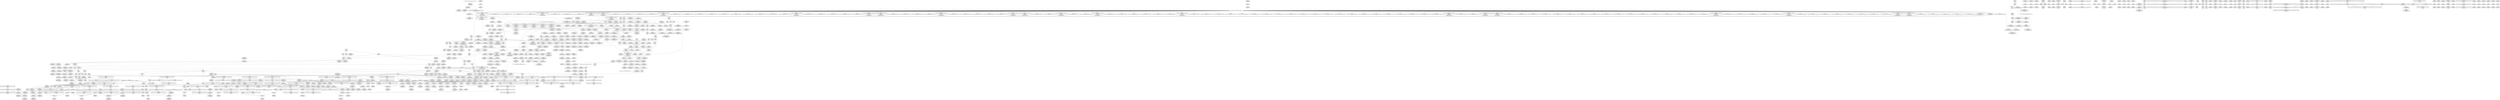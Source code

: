 digraph {
	CE0x5103750 [shape=record,shape=Mrecord,label="{CE0x5103750|104:_%struct.inode*,_232:_%struct.super_block*,_:_CRE_213,214_}"]
	CE0x51ebfe0 [shape=record,shape=Mrecord,label="{CE0x51ebfe0|__validate_creds:_tmp9|include/linux/cred.h,175|*SummSink*}"]
	CE0x5129440 [shape=record,shape=Mrecord,label="{CE0x5129440|selinux_mount:_dentry|security/selinux/hooks.c,2642|*SummSource*}"]
	CE0x514bcc0 [shape=record,shape=Mrecord,label="{CE0x514bcc0|selinux_mount:_tmp31|security/selinux/hooks.c,2646|*SummSource*}"]
	CE0x51b1590 [shape=record,shape=Mrecord,label="{CE0x51b1590|inode_has_perm:_tmp4|security/selinux/hooks.c,1609}"]
	CE0x50ece30 [shape=record,shape=Mrecord,label="{CE0x50ece30|i64_3|*Constant*|*SummSource*}"]
	CE0x50ee680 [shape=record,shape=Mrecord,label="{CE0x50ee680|selinux_mount:_return}"]
	CE0x50f10b0 [shape=record,shape=Mrecord,label="{CE0x50f10b0|selinux_mount:_call3|security/selinux/hooks.c,2639|*SummSink*}"]
	CE0x5127ce0 [shape=record,shape=Mrecord,label="{CE0x5127ce0|selinux_mount:_tmp25|security/selinux/hooks.c,2642|*SummSink*}"]
	CE0x51246e0 [shape=record,shape=Mrecord,label="{CE0x51246e0|i64_32|*Constant*|*SummSink*}"]
	CE0x51481c0 [shape=record,shape=Mrecord,label="{CE0x51481c0|104:_%struct.inode*,_232:_%struct.super_block*,_:_CRE_317,318_}"]
	CE0x5197b50 [shape=record,shape=Mrecord,label="{CE0x5197b50|i32_1|*Constant*}"]
	CE0x51f0e70 [shape=record,shape=Mrecord,label="{CE0x51f0e70|inode_has_perm:_and|security/selinux/hooks.c,1611}"]
	CE0x514f750 [shape=record,shape=Mrecord,label="{CE0x514f750|cred_sid:_tmp1|*SummSink*}"]
	CE0x5149ca0 [shape=record,shape=Mrecord,label="{CE0x5149ca0|superblock_has_perm:_ad|Function::superblock_has_perm&Arg::ad::}"]
	CE0x516d200 [shape=record,shape=Mrecord,label="{CE0x516d200|get_current:_tmp3}"]
	CE0x50f7360 [shape=record,shape=Mrecord,label="{CE0x50f7360|GLOBAL:_current_task|Global_var:current_task|*SummSink*}"]
	CE0x51b5c20 [shape=record,shape=Mrecord,label="{CE0x51b5c20|inode_has_perm:_if.end|*SummSource*}"]
	CE0x52061f0 [shape=record,shape=Mrecord,label="{CE0x52061f0|i32_3|*Constant*}"]
	CE0x5129ff0 [shape=record,shape=Mrecord,label="{CE0x5129ff0|selinux_mount:_tmp26|*LoadInst*|security/selinux/hooks.c,2642|*SummSource*}"]
	CE0x51af3d0 [shape=record,shape=Mrecord,label="{CE0x51af3d0|GLOBAL:___llvm_gcov_ctr155|Global_var:__llvm_gcov_ctr155}"]
	CE0x5147ea0 [shape=record,shape=Mrecord,label="{CE0x5147ea0|104:_%struct.inode*,_232:_%struct.super_block*,_:_CRE_315,316_}"]
	CE0x50fe870 [shape=record,shape=Mrecord,label="{CE0x50fe870|104:_%struct.inode*,_232:_%struct.super_block*,_:_CRE_163,164_}"]
	CE0x50e51b0 [shape=record,shape=Mrecord,label="{CE0x50e51b0|i64*_getelementptr_inbounds_(_15_x_i64_,_15_x_i64_*___llvm_gcov_ctr203,_i64_0,_i64_8)|*Constant*|*SummSource*}"]
	CE0x512b310 [shape=record,shape=Mrecord,label="{CE0x512b310|104:_%struct.inode*,_232:_%struct.super_block*,_:_CRE_24,40_|*MultipleSource*|*LoadInst*|security/selinux/hooks.c,2642|security/selinux/hooks.c,2642}"]
	CE0x51846f0 [shape=record,shape=Mrecord,label="{CE0x51846f0|superblock_has_perm:_tmp6|security/selinux/hooks.c,1866}"]
	CE0x51491e0 [shape=record,shape=Mrecord,label="{CE0x51491e0|i32_2|*Constant*|*SummSink*}"]
	CE0x51f55e0 [shape=record,shape=Mrecord,label="{CE0x51f55e0|GLOBAL:___llvm_gcov_ctr154|Global_var:__llvm_gcov_ctr154|*SummSource*}"]
	CE0x518d7e0 [shape=record,shape=Mrecord,label="{CE0x518d7e0|avc_has_perm:_tsid|Function::avc_has_perm&Arg::tsid::|*SummSink*}"]
	CE0x50f9230 [shape=record,shape=Mrecord,label="{CE0x50f9230|selinux_mount:_land.lhs.true2|*SummSink*}"]
	CE0x5114d90 [shape=record,shape=Mrecord,label="{CE0x5114d90|selinux_mount:_land.lhs.true|*SummSource*}"]
	CE0x516a8d0 [shape=record,shape=Mrecord,label="{CE0x516a8d0|inode_has_perm:_tmp15|*LoadInst*|security/selinux/hooks.c,1615}"]
	CE0x50ed8c0 [shape=record,shape=Mrecord,label="{CE0x50ed8c0|selinux_mount:_tmp3|*SummSink*}"]
	CE0x51af780 [shape=record,shape=Mrecord,label="{CE0x51af780|inode_has_perm:_tmp1|*SummSource*}"]
	CE0x519ceb0 [shape=record,shape=Mrecord,label="{CE0x519ceb0|path_has_perm:_type|security/selinux/hooks.c,1645}"]
	CE0x510eeb0 [shape=record,shape=Mrecord,label="{CE0x510eeb0|inode_has_perm:_cred|Function::inode_has_perm&Arg::cred::}"]
	CE0x514e2d0 [shape=record,shape=Mrecord,label="{CE0x514e2d0|selinux_mount:_call8|security/selinux/hooks.c,2645|*SummSink*}"]
	CE0x51b9f20 [shape=record,shape=Mrecord,label="{CE0x51b9f20|i64_0|*Constant*}"]
	CE0x50f91c0 [shape=record,shape=Mrecord,label="{CE0x50f91c0|selinux_mount:_land.lhs.true2|*SummSource*}"]
	CE0x51077d0 [shape=record,shape=Mrecord,label="{CE0x51077d0|selinux_mount:_tmp16|security/selinux/hooks.c,2639}"]
	CE0x51b1750 [shape=record,shape=Mrecord,label="{CE0x51b1750|__validate_creds:_lnot1|include/linux/cred.h,173|*SummSink*}"]
	CE0x51ea830 [shape=record,shape=Mrecord,label="{CE0x51ea830|__validate_creds:_tmp5|include/linux/cred.h,173|*SummSource*}"]
	CE0x5159090 [shape=record,shape=Mrecord,label="{CE0x5159090|get_current:_tmp4|./arch/x86/include/asm/current.h,14|*SummSource*}"]
	CE0x516c870 [shape=record,shape=Mrecord,label="{CE0x516c870|cred_sid:_tmp}"]
	CE0x5156370 [shape=record,shape=Mrecord,label="{CE0x5156370|i64*_getelementptr_inbounds_(_8_x_i64_,_8_x_i64_*___llvm_gcov_ctr154,_i64_0,_i64_1)|*Constant*}"]
	CE0x5126b60 [shape=record,shape=Mrecord,label="{CE0x5126b60|selinux_mount:_tmp22|security/selinux/hooks.c,2641|*SummSource*}"]
	CE0x516bb20 [shape=record,shape=Mrecord,label="{CE0x516bb20|i64*_getelementptr_inbounds_(_8_x_i64_,_8_x_i64_*___llvm_gcov_ctr154,_i64_0,_i64_6)|*Constant*|*SummSource*}"]
	CE0x5111190 [shape=record,shape=Mrecord,label="{CE0x5111190|superblock_has_perm:_bb}"]
	CE0x5148b40 [shape=record,shape=Mrecord,label="{CE0x5148b40|superblock_has_perm:_cred|Function::superblock_has_perm&Arg::cred::}"]
	CE0x5123310 [shape=record,shape=Mrecord,label="{CE0x5123310|GLOBAL:_cred_sid|*Constant*}"]
	CE0x518e100 [shape=record,shape=Mrecord,label="{CE0x518e100|_ret_i32_%retval.0,_!dbg_!27728|security/selinux/avc.c,775}"]
	CE0x518ee50 [shape=record,shape=Mrecord,label="{CE0x518ee50|path_has_perm:_bb|*SummSink*}"]
	CE0x5111bd0 [shape=record,shape=Mrecord,label="{CE0x5111bd0|superblock_has_perm:_s_security|security/selinux/hooks.c,1865}"]
	CE0x518d980 [shape=record,shape=Mrecord,label="{CE0x518d980|i16_5|*Constant*}"]
	CE0x518f680 [shape=record,shape=Mrecord,label="{CE0x518f680|i64*_getelementptr_inbounds_(_2_x_i64_,_2_x_i64_*___llvm_gcov_ctr204,_i64_0,_i64_1)|*Constant*|*SummSource*}"]
	CE0x5181890 [shape=record,shape=Mrecord,label="{CE0x5181890|__validate_creds:_bb|*SummSource*}"]
	CE0x5189900 [shape=record,shape=Mrecord,label="{CE0x5189900|GLOBAL:___validate_creds|*Constant*}"]
	CE0x51b4980 [shape=record,shape=Mrecord,label="{CE0x51b4980|__validate_creds:_tmp2|include/linux/cred.h,173|*SummSource*}"]
	CE0x51043d0 [shape=record,shape=Mrecord,label="{CE0x51043d0|104:_%struct.inode*,_232:_%struct.super_block*,_:_CRE_221,222_}"]
	CE0x5168e60 [shape=record,shape=Mrecord,label="{CE0x5168e60|inode_has_perm:_tmp14|security/selinux/hooks.c,1614}"]
	CE0x50f8dd0 [shape=record,shape=Mrecord,label="{CE0x50f8dd0|path_has_perm:_tmp3}"]
	CE0x5103110 [shape=record,shape=Mrecord,label="{CE0x5103110|104:_%struct.inode*,_232:_%struct.super_block*,_:_CRE_209,210_}"]
	CE0x51878e0 [shape=record,shape=Mrecord,label="{CE0x51878e0|path_has_perm:_type|security/selinux/hooks.c,1645|*SummSink*}"]
	CE0x50e43a0 [shape=record,shape=Mrecord,label="{CE0x50e43a0|i64*_getelementptr_inbounds_(_15_x_i64_,_15_x_i64_*___llvm_gcov_ctr203,_i64_0,_i64_8)|*Constant*|*SummSink*}"]
	CE0x5112890 [shape=record,shape=Mrecord,label="{CE0x5112890|superblock_has_perm:_bb|*SummSource*}"]
	CE0x5151ea0 [shape=record,shape=Mrecord,label="{CE0x5151ea0|cred_sid:_tmp2|*SummSink*}"]
	CE0x51523e0 [shape=record,shape=Mrecord,label="{CE0x51523e0|cred_sid:_tmp3|*SummSource*}"]
	CE0x51f3a30 [shape=record,shape=Mrecord,label="{CE0x51f3a30|i64_4|*Constant*}"]
	CE0x50ed430 [shape=record,shape=Mrecord,label="{CE0x50ed430|selinux_mount:_tmp|*SummSource*}"]
	CE0x5123520 [shape=record,shape=Mrecord,label="{CE0x5123520|superblock_has_perm:_tmp3}"]
	CE0x5188b40 [shape=record,shape=Mrecord,label="{CE0x5188b40|path_has_perm:_call|security/selinux/hooks.c,1647}"]
	CE0x519c5a0 [shape=record,shape=Mrecord,label="{CE0x519c5a0|inode_has_perm:_inode|Function::inode_has_perm&Arg::inode::|*SummSource*}"]
	CE0x5150690 [shape=record,shape=Mrecord,label="{CE0x5150690|cred_sid:_tmp4|*LoadInst*|security/selinux/hooks.c,196|*SummSource*}"]
	CE0x50ec4a0 [shape=record,shape=Mrecord,label="{CE0x50ec4a0|i64_1|*Constant*}"]
	CE0x5153560 [shape=record,shape=Mrecord,label="{CE0x5153560|cred_sid:_tmp6|security/selinux/hooks.c,197}"]
	CE0x50fb5b0 [shape=record,shape=Mrecord,label="{CE0x50fb5b0|cred_sid:_entry|*SummSource*}"]
	CE0x51ae110 [shape=record,shape=Mrecord,label="{CE0x51ae110|__validate_creds:_tobool|include/linux/cred.h,173|*SummSink*}"]
	CE0x5153e80 [shape=record,shape=Mrecord,label="{CE0x5153e80|inode_has_perm:_do.body|*SummSink*}"]
	CE0x51ae310 [shape=record,shape=Mrecord,label="{CE0x51ae310|i32_4|*Constant*}"]
	CE0x50fc2a0 [shape=record,shape=Mrecord,label="{CE0x50fc2a0|104:_%struct.inode*,_232:_%struct.super_block*,_:_CRE_95,96_}"]
	CE0x51f11a0 [shape=record,shape=Mrecord,label="{CE0x51f11a0|i1_true|*Constant*}"]
	CE0x5110e90 [shape=record,shape=Mrecord,label="{CE0x5110e90|%struct.task_struct*_(%struct.task_struct**)*_asm_movq_%gs:$_1:P_,$0_,_r,im,_dirflag_,_fpsr_,_flags_|*SummSource*}"]
	CE0x51149a0 [shape=record,shape=Mrecord,label="{CE0x51149a0|i64*_getelementptr_inbounds_(_2_x_i64_,_2_x_i64_*___llvm_gcov_ctr98,_i64_0,_i64_0)|*Constant*|*SummSource*}"]
	CE0x5127c00 [shape=record,shape=Mrecord,label="{CE0x5127c00|i64*_getelementptr_inbounds_(_15_x_i64_,_15_x_i64_*___llvm_gcov_ctr203,_i64_0,_i64_12)|*Constant*|*SummSink*}"]
	CE0x51e77d0 [shape=record,shape=Mrecord,label="{CE0x51e77d0|__validate_creds:_tmp4|include/linux/cred.h,173}"]
	CE0x50f0f40 [shape=record,shape=Mrecord,label="{CE0x50f0f40|selinux_mount:_call3|security/selinux/hooks.c,2639|*SummSource*}"]
	CE0x5189890 [shape=record,shape=Mrecord,label="{CE0x5189890|inode_has_perm:_tmp5|security/selinux/hooks.c,1609|*SummSource*}"]
	CE0x51b2720 [shape=record,shape=Mrecord,label="{CE0x51b2720|__validate_creds:_call|include/linux/cred.h,173}"]
	CE0x514b280 [shape=record,shape=Mrecord,label="{CE0x514b280|i64*_getelementptr_inbounds_(_15_x_i64_,_15_x_i64_*___llvm_gcov_ctr203,_i64_0,_i64_14)|*Constant*|*SummSource*}"]
	CE0x51116b0 [shape=record,shape=Mrecord,label="{CE0x51116b0|i32_0|*Constant*}"]
	CE0x51253d0 [shape=record,shape=Mrecord,label="{CE0x51253d0|i64_10|*Constant*}"]
	CE0x5197940 [shape=record,shape=Mrecord,label="{CE0x5197940|superblock_has_perm:_tmp5|security/selinux/hooks.c,1865|*SummSource*}"]
	CE0x5187370 [shape=record,shape=Mrecord,label="{CE0x5187370|path_has_perm:_d_inode|security/selinux/hooks.c,1642|*SummSource*}"]
	CE0x51e8df0 [shape=record,shape=Mrecord,label="{CE0x51e8df0|avc_has_perm:_entry}"]
	CE0x50ffbf0 [shape=record,shape=Mrecord,label="{CE0x50ffbf0|104:_%struct.inode*,_232:_%struct.super_block*,_:_CRE_175,176_}"]
	CE0x5153df0 [shape=record,shape=Mrecord,label="{CE0x5153df0|inode_has_perm:_do.body|*SummSource*}"]
	CE0x5188aa0 [shape=record,shape=Mrecord,label="{CE0x5188aa0|path_has_perm:_tmp7|security/selinux/hooks.c,1646}"]
	CE0x514a690 [shape=record,shape=Mrecord,label="{CE0x514a690|superblock_has_perm:_sb|Function::superblock_has_perm&Arg::sb::|*SummSink*}"]
	CE0x51b37f0 [shape=record,shape=Mrecord,label="{CE0x51b37f0|GLOBAL:_creds_are_invalid|*Constant*}"]
	CE0x5146980 [shape=record,shape=Mrecord,label="{CE0x5146980|104:_%struct.inode*,_232:_%struct.super_block*,_:_CRE_288,296_|*MultipleSource*|*LoadInst*|security/selinux/hooks.c,2642|security/selinux/hooks.c,2642}"]
	CE0x514ac70 [shape=record,shape=Mrecord,label="{CE0x514ac70|selinux_mount:_retval.0|*SummSink*}"]
	CE0x5101b30 [shape=record,shape=Mrecord,label="{CE0x5101b30|104:_%struct.inode*,_232:_%struct.super_block*,_:_CRE_195,196_}"]
	CE0x50df040 [shape=record,shape=Mrecord,label="{CE0x50df040|selinux_mount:_tmp11|security/selinux/hooks.c,2639|*SummSource*}"]
	CE0x5189720 [shape=record,shape=Mrecord,label="{CE0x5189720|inode_has_perm:_tmp5|security/selinux/hooks.c,1609}"]
	CE0x51ae3f0 [shape=record,shape=Mrecord,label="{CE0x51ae3f0|i32_4|*Constant*|*SummSink*}"]
	CE0x5152800 [shape=record,shape=Mrecord,label="{CE0x5152800|_call_void_mcount()_#3|*SummSource*}"]
	CE0x50e4120 [shape=record,shape=Mrecord,label="{CE0x50e4120|selinux_mount:_tmp13|security/selinux/hooks.c,2639|*SummSource*}"]
	CE0x51e8a60 [shape=record,shape=Mrecord,label="{CE0x51e8a60|inode_has_perm:_call4|security/selinux/hooks.c,1617|*SummSink*}"]
	CE0x5149f70 [shape=record,shape=Mrecord,label="{CE0x5149f70|_ret_i32_%call2,_!dbg_!27722|security/selinux/hooks.c,1866|*SummSource*}"]
	CE0x5197e30 [shape=record,shape=Mrecord,label="{CE0x5197e30|superblock_has_perm:_sid1|security/selinux/hooks.c,1866}"]
	CE0x51505b0 [shape=record,shape=Mrecord,label="{CE0x51505b0|cred_sid:_tmp4|*LoadInst*|security/selinux/hooks.c,196}"]
	CE0x5100550 [shape=record,shape=Mrecord,label="{CE0x5100550|104:_%struct.inode*,_232:_%struct.super_block*,_:_CRE_181,182_}"]
	CE0x50e4890 [shape=record,shape=Mrecord,label="{CE0x50e4890|selinux_mount:_tmp14|security/selinux/hooks.c,2639|*SummSink*}"]
	CE0x51bbb20 [shape=record,shape=Mrecord,label="{CE0x51bbb20|__validate_creds:_entry}"]
	CE0x51aeea0 [shape=record,shape=Mrecord,label="{CE0x51aeea0|i64*_getelementptr_inbounds_(_8_x_i64_,_8_x_i64_*___llvm_gcov_ctr154,_i64_0,_i64_2)|*Constant*|*SummSource*}"]
	CE0x50efc80 [shape=record,shape=Mrecord,label="{CE0x50efc80|i32_65536|*Constant*|*SummSource*}"]
	CE0x51046f0 [shape=record,shape=Mrecord,label="{CE0x51046f0|104:_%struct.inode*,_232:_%struct.super_block*,_:_CRE_223,224_}"]
	CE0x51e7ec0 [shape=record,shape=Mrecord,label="{CE0x51e7ec0|inode_has_perm:_tmp18|security/selinux/hooks.c,1617}"]
	CE0x515bf20 [shape=record,shape=Mrecord,label="{CE0x515bf20|path_has_perm:_ad|security/selinux/hooks.c, 1643|*SummSink*}"]
	CE0x515c820 [shape=record,shape=Mrecord,label="{CE0x515c820|__validate_creds:_lnot|include/linux/cred.h,173|*SummSource*}"]
	CE0x5122f00 [shape=record,shape=Mrecord,label="{CE0x5122f00|selinux_mount:_flags|Function::selinux_mount&Arg::flags::|*SummSink*}"]
	CE0x5146000 [shape=record,shape=Mrecord,label="{CE0x5146000|104:_%struct.inode*,_232:_%struct.super_block*,_:_CRE_256,264_|*MultipleSource*|*LoadInst*|security/selinux/hooks.c,2642|security/selinux/hooks.c,2642}"]
	CE0x5125f80 [shape=record,shape=Mrecord,label="{CE0x5125f80|selinux_mount:_tmp20|security/selinux/hooks.c,2641|*SummSource*}"]
	CE0x51464e0 [shape=record,shape=Mrecord,label="{CE0x51464e0|104:_%struct.inode*,_232:_%struct.super_block*,_:_CRE_272,280_|*MultipleSource*|*LoadInst*|security/selinux/hooks.c,2642|security/selinux/hooks.c,2642}"]
	CE0x5145d00 [shape=record,shape=Mrecord,label="{CE0x5145d00|_call_void_mcount()_#3|*SummSink*}"]
	CE0x50f0330 [shape=record,shape=Mrecord,label="{CE0x50f0330|selinux_mount:_tmp17|security/selinux/hooks.c,2639|*SummSink*}"]
	CE0x5168920 [shape=record,shape=Mrecord,label="{CE0x5168920|i64*_getelementptr_inbounds_(_8_x_i64_,_8_x_i64_*___llvm_gcov_ctr154,_i64_0,_i64_5)|*Constant*|*SummSource*}"]
	CE0x5169340 [shape=record,shape=Mrecord,label="{CE0x5169340|i32_10|*Constant*|*SummSink*}"]
	CE0x5122450 [shape=record,shape=Mrecord,label="{CE0x5122450|get_current:_entry|*SummSource*}"]
	CE0x5126cd0 [shape=record,shape=Mrecord,label="{CE0x5126cd0|selinux_mount:_tmp22|security/selinux/hooks.c,2641|*SummSink*}"]
	CE0x5199680 [shape=record,shape=Mrecord,label="{CE0x5199680|_ret_i32_%retval.0,_!dbg_!27739|security/selinux/hooks.c,1618|*SummSink*}"]
	CE0x51b89b0 [shape=record,shape=Mrecord,label="{CE0x51b89b0|inode_has_perm:_return|*SummSource*}"]
	CE0x517f750 [shape=record,shape=Mrecord,label="{CE0x517f750|inode_has_perm:_tmp17|security/selinux/hooks.c,1617|*SummSink*}"]
	CE0x51e82b0 [shape=record,shape=Mrecord,label="{CE0x51e82b0|inode_has_perm:_tmp18|security/selinux/hooks.c,1617|*SummSource*}"]
	CE0x5186680 [shape=record,shape=Mrecord,label="{CE0x5186680|path_has_perm:_dentry|security/selinux/hooks.c,1642|*SummSink*}"]
	CE0x50fd5b0 [shape=record,shape=Mrecord,label="{CE0x50fd5b0|104:_%struct.inode*,_232:_%struct.super_block*,_:_CRE_151,152_}"]
	"CONST[source:0(mediator),value:2(dynamic)][purpose:{subject}]"
	CE0x50f8f30 [shape=record,shape=Mrecord,label="{CE0x50f8f30|path_has_perm:_tmp3|*SummSink*}"]
	CE0x51bb300 [shape=record,shape=Mrecord,label="{CE0x51bb300|__validate_creds:_line|Function::__validate_creds&Arg::line::}"]
	CE0x510d400 [shape=record,shape=Mrecord,label="{CE0x510d400|_call_void_lockdep_rcu_suspicious(i8*_getelementptr_inbounds_(_25_x_i8_,_25_x_i8_*_.str3,_i32_0,_i32_0),_i32_2639,_i8*_getelementptr_inbounds_(_45_x_i8_,_45_x_i8_*_.str12,_i32_0,_i32_0))_#10,_!dbg_!27732|security/selinux/hooks.c,2639|*SummSink*}"]
	CE0x510f560 [shape=record,shape=Mrecord,label="{CE0x510f560|selinux_mount:_do.body|*SummSink*}"]
	CE0x519cad0 [shape=record,shape=Mrecord,label="{CE0x519cad0|inode_has_perm:_perms|Function::inode_has_perm&Arg::perms::|*SummSource*}"]
	CE0x50e9b80 [shape=record,shape=Mrecord,label="{CE0x50e9b80|GLOBAL:_lockdep_rcu_suspicious|*Constant*|*SummSource*}"]
	CE0x51250c0 [shape=record,shape=Mrecord,label="{CE0x51250c0|selinux_mount:_and|security/selinux/hooks.c,2641|*SummSink*}"]
	CE0x51bb370 [shape=record,shape=Mrecord,label="{CE0x51bb370|__validate_creds:_line|Function::__validate_creds&Arg::line::|*SummSource*}"]
	CE0x518e350 [shape=record,shape=Mrecord,label="{CE0x518e350|avc_has_perm:_requested|Function::avc_has_perm&Arg::requested::|*SummSource*}"]
	CE0x51ec050 [shape=record,shape=Mrecord,label="{CE0x51ec050|cred_sid:_bb}"]
	CE0x514e160 [shape=record,shape=Mrecord,label="{CE0x514e160|selinux_mount:_call8|security/selinux/hooks.c,2645|*SummSource*}"]
	CE0x50e25b0 [shape=record,shape=Mrecord,label="{CE0x50e25b0|superblock_has_perm:_tmp4|*LoadInst*|security/selinux/hooks.c,1865|*SummSink*}"]
	CE0x5157c40 [shape=record,shape=Mrecord,label="{CE0x5157c40|inode_has_perm:_lnot|security/selinux/hooks.c,1611|*SummSink*}"]
	CE0x51ed130 [shape=record,shape=Mrecord,label="{CE0x51ed130|cred_sid:_tmp1}"]
	CE0x50e23b0 [shape=record,shape=Mrecord,label="{CE0x50e23b0|superblock_has_perm:_tmp4|*LoadInst*|security/selinux/hooks.c,1865|*SummSource*}"]
	CE0x51f5170 [shape=record,shape=Mrecord,label="{CE0x51f5170|inode_has_perm:_tmp7|security/selinux/hooks.c,1611|*SummSink*}"]
	CE0x51f40c0 [shape=record,shape=Mrecord,label="{CE0x51f40c0|i64_0|*Constant*}"]
	CE0x515c740 [shape=record,shape=Mrecord,label="{CE0x515c740|GLOBAL:_creds_are_invalid|*Constant*|*SummSink*}"]
	CE0x50ee750 [shape=record,shape=Mrecord,label="{CE0x50ee750|selinux_mount:_return|*SummSource*}"]
	CE0x5181760 [shape=record,shape=Mrecord,label="{CE0x5181760|__validate_creds:_bb}"]
	CE0x50fbe40 [shape=record,shape=Mrecord,label="{CE0x50fbe40|_ret_i32_%tmp6,_!dbg_!27716|security/selinux/hooks.c,197|*SummSink*}"]
	CE0x51b4d90 [shape=record,shape=Mrecord,label="{CE0x51b4d90|COLLAPSED:_GCMRE___llvm_gcov_ctr154_internal_global_8_x_i64_zeroinitializer:_elem_0:default:}"]
	CE0x5103f20 [shape=record,shape=Mrecord,label="{CE0x5103f20|104:_%struct.inode*,_232:_%struct.super_block*,_:_CRE_218,219_}"]
	CE0x51ae7d0 [shape=record,shape=Mrecord,label="{CE0x51ae7d0|inode_has_perm:_i_flags|security/selinux/hooks.c,1611}"]
	CE0x50fb0b0 [shape=record,shape=Mrecord,label="{CE0x50fb0b0|104:_%struct.inode*,_232:_%struct.super_block*,_:_CRE_89,90_}"]
	CE0x50f2990 [shape=record,shape=Mrecord,label="{CE0x50f2990|superblock_has_perm:_tmp|*SummSink*}"]
	CE0x519aae0 [shape=record,shape=Mrecord,label="{CE0x519aae0|i64*_getelementptr_inbounds_(_2_x_i64_,_2_x_i64_*___llvm_gcov_ctr131,_i64_0,_i64_0)|*Constant*}"]
	CE0x518b470 [shape=record,shape=Mrecord,label="{CE0x518b470|i32_5|*Constant*|*SummSource*}"]
	CE0x51e7a70 [shape=record,shape=Mrecord,label="{CE0x51e7a70|__validate_creds:_tmp4|include/linux/cred.h,173|*SummSink*}"]
	CE0x51733c0 [shape=record,shape=Mrecord,label="{CE0x51733c0|i64*_getelementptr_inbounds_(_2_x_i64_,_2_x_i64_*___llvm_gcov_ctr151,_i64_0,_i64_0)|*Constant*|*SummSink*}"]
	CE0x51e5370 [shape=record,shape=Mrecord,label="{CE0x51e5370|GLOBAL:_llvm.expect.i64|*Constant*}"]
	CE0x51b85c0 [shape=record,shape=Mrecord,label="{CE0x51b85c0|cred_sid:_tmp4|*LoadInst*|security/selinux/hooks.c,196}"]
	CE0x512a720 [shape=record,shape=Mrecord,label="{CE0x512a720|i32_9|*Constant*|*SummSink*}"]
	CE0x5102620 [shape=record,shape=Mrecord,label="{CE0x5102620|104:_%struct.inode*,_232:_%struct.super_block*,_:_CRE_202,203_}"]
	CE0x519d0e0 [shape=record,shape=Mrecord,label="{CE0x519d0e0|path_has_perm:_type|security/selinux/hooks.c,1645|*SummSource*}"]
	CE0x510fbe0 [shape=record,shape=Mrecord,label="{CE0x510fbe0|i32_2639|*Constant*|*SummSink*}"]
	CE0x50e9d10 [shape=record,shape=Mrecord,label="{CE0x50e9d10|i32_2639|*Constant*}"]
	CE0x5110580 [shape=record,shape=Mrecord,label="{CE0x5110580|i64*_getelementptr_inbounds_(_15_x_i64_,_15_x_i64_*___llvm_gcov_ctr203,_i64_0,_i64_9)|*Constant*|*SummSource*}"]
	CE0x514c230 [shape=record,shape=Mrecord,label="{CE0x514c230|_ret_i32_%retval.0,_!dbg_!27754|security/selinux/hooks.c,2646|*SummSource*}"]
	CE0x518dc20 [shape=record,shape=Mrecord,label="{CE0x518dc20|i16_5|*Constant*|*SummSink*}"]
	CE0x51e5a80 [shape=record,shape=Mrecord,label="{CE0x51e5a80|i64*_getelementptr_inbounds_(_5_x_i64_,_5_x_i64_*___llvm_gcov_ctr155,_i64_0,_i64_0)|*Constant*}"]
	CE0x512bdc0 [shape=record,shape=Mrecord,label="{CE0x512bdc0|104:_%struct.inode*,_232:_%struct.super_block*,_:_CRE_80,88_|*MultipleSource*|*LoadInst*|security/selinux/hooks.c,2642|security/selinux/hooks.c,2642}"]
	CE0x51476d0 [shape=record,shape=Mrecord,label="{CE0x51476d0|104:_%struct.inode*,_232:_%struct.super_block*,_:_CRE_310,311_}"]
	CE0x51b6e80 [shape=record,shape=Mrecord,label="{CE0x51b6e80|cred_sid:_tmp5|security/selinux/hooks.c,196}"]
	CE0x5151dc0 [shape=record,shape=Mrecord,label="{CE0x5151dc0|cred_sid:_tmp2}"]
	CE0x5170440 [shape=record,shape=Mrecord,label="{CE0x5170440|superblock_has_perm:_call|security/selinux/hooks.c,1863|*SummSink*}"]
	CE0x50eca20 [shape=record,shape=Mrecord,label="{CE0x50eca20|i32_0|*Constant*|*SummSink*}"]
	CE0x5186580 [shape=record,shape=Mrecord,label="{CE0x5186580|path_has_perm:_dentry|security/selinux/hooks.c,1642|*SummSource*}"]
	CE0x5188380 [shape=record,shape=Mrecord,label="{CE0x5188380|i32_8|*Constant*}"]
	CE0x516c8e0 [shape=record,shape=Mrecord,label="{CE0x516c8e0|COLLAPSED:_GCMRE___llvm_gcov_ctr131_internal_global_2_x_i64_zeroinitializer:_elem_0:default:}"]
	CE0x5129090 [shape=record,shape=Mrecord,label="{CE0x5129090|i32_1|*Constant*|*SummSource*}"]
	CE0x5122d30 [shape=record,shape=Mrecord,label="{CE0x5122d30|i32_78|*Constant*|*SummSource*}"]
	CE0x5153c70 [shape=record,shape=Mrecord,label="{CE0x5153c70|cred_sid:_tmp6|security/selinux/hooks.c,197|*SummSink*}"]
	CE0x51e3e60 [shape=record,shape=Mrecord,label="{CE0x51e3e60|inode_has_perm:_tmp6|*LoadInst*|security/selinux/hooks.c,1611|*SummSink*}"]
	CE0x519d770 [shape=record,shape=Mrecord,label="{CE0x519d770|path_has_perm:_u|security/selinux/hooks.c,1646}"]
	CE0x50d8b60 [shape=record,shape=Mrecord,label="{CE0x50d8b60|selinux_mount:_tmp10|security/selinux/hooks.c,2639|*SummSink*}"]
	CE0x51f6ba0 [shape=record,shape=Mrecord,label="{CE0x51f6ba0|inode_has_perm:_tmp10|security/selinux/hooks.c,1611}"]
	CE0x51575d0 [shape=record,shape=Mrecord,label="{CE0x51575d0|COLLAPSED:_GCMRE___llvm_gcov_ctr98_internal_global_2_x_i64_zeroinitializer:_elem_0:default:}"]
	CE0x510c9b0 [shape=record,shape=Mrecord,label="{CE0x510c9b0|path_has_perm:_path|Function::path_has_perm&Arg::path::}"]
	CE0x510c5f0 [shape=record,shape=Mrecord,label="{CE0x510c5f0|path_has_perm:_cred|Function::path_has_perm&Arg::cred::}"]
	CE0x51563e0 [shape=record,shape=Mrecord,label="{CE0x51563e0|i64*_getelementptr_inbounds_(_8_x_i64_,_8_x_i64_*___llvm_gcov_ctr154,_i64_0,_i64_1)|*Constant*|*SummSource*}"]
	CE0x51225b0 [shape=record,shape=Mrecord,label="{CE0x51225b0|get_current:_entry|*SummSink*}"]
	CE0x514ce40 [shape=record,shape=Mrecord,label="{CE0x514ce40|selinux_mount:_tmp28|security/selinux/hooks.c,2645|*SummSource*}"]
	CE0x518dec0 [shape=record,shape=Mrecord,label="{CE0x518dec0|avc_has_perm:_tclass|Function::avc_has_perm&Arg::tclass::|*SummSink*}"]
	CE0x5124510 [shape=record,shape=Mrecord,label="{CE0x5124510|i64_32|*Constant*|*SummSource*}"]
	CE0x5100d20 [shape=record,shape=Mrecord,label="{CE0x5100d20|104:_%struct.inode*,_232:_%struct.super_block*,_:_CRE_186,187_}"]
	CE0x51af990 [shape=record,shape=Mrecord,label="{CE0x51af990|inode_has_perm:_tmp1|*SummSink*}"]
	CE0x5157cb0 [shape=record,shape=Mrecord,label="{CE0x5157cb0|inode_has_perm:_lnot|security/selinux/hooks.c,1611}"]
	CE0x514ed30 [shape=record,shape=Mrecord,label="{CE0x514ed30|selinux_mount:_call7|security/selinux/hooks.c,2642|*SummSink*}"]
	CE0x50e9a50 [shape=record,shape=Mrecord,label="{CE0x50e9a50|GLOBAL:_lockdep_rcu_suspicious|*Constant*}"]
	CE0x50eda70 [shape=record,shape=Mrecord,label="{CE0x50eda70|_call_void_mcount()_#3}"]
	CE0x51e3c60 [shape=record,shape=Mrecord,label="{CE0x51e3c60|inode_has_perm:_tmp6|*LoadInst*|security/selinux/hooks.c,1611|*SummSource*}"]
	CE0x51ae9e0 [shape=record,shape=Mrecord,label="{CE0x51ae9e0|inode_has_perm:_tobool|security/selinux/hooks.c,1611|*SummSink*}"]
	CE0x51f6cd0 [shape=record,shape=Mrecord,label="{CE0x51f6cd0|inode_has_perm:_tmp10|security/selinux/hooks.c,1611|*SummSource*}"]
	CE0x514e920 [shape=record,shape=Mrecord,label="{CE0x514e920|GLOBAL:_path_has_perm|*Constant*|*SummSink*}"]
	CE0x47dc0c0 [shape=record,shape=Mrecord,label="{CE0x47dc0c0|selinux_mount:_do.end|*SummSource*}"]
	CE0x51816f0 [shape=record,shape=Mrecord,label="{CE0x51816f0|i64*_getelementptr_inbounds_(_5_x_i64_,_5_x_i64_*___llvm_gcov_ctr155,_i64_0,_i64_0)|*Constant*|*SummSink*}"]
	CE0x51f0ee0 [shape=record,shape=Mrecord,label="{CE0x51f0ee0|inode_has_perm:_and|security/selinux/hooks.c,1611|*SummSource*}"]
	CE0x51498d0 [shape=record,shape=Mrecord,label="{CE0x51498d0|%struct.common_audit_data*_null|*Constant*|*SummSource*}"]
	CE0x50ea020 [shape=record,shape=Mrecord,label="{CE0x50ea020|i64*_getelementptr_inbounds_(_15_x_i64_,_15_x_i64_*___llvm_gcov_ctr203,_i64_0,_i64_1)|*Constant*}"]
	CE0x51e9b60 [shape=record,shape=Mrecord,label="{CE0x51e9b60|inode_has_perm:_retval.0|*SummSink*}"]
	CE0x5197ae0 [shape=record,shape=Mrecord,label="{CE0x5197ae0|superblock_has_perm:_sid1|security/selinux/hooks.c,1866|*SummSink*}"]
	CE0x51552c0 [shape=record,shape=Mrecord,label="{CE0x51552c0|inode_has_perm:_tmp2|*SummSink*}"]
	CE0x5148670 [shape=record,shape=Mrecord,label="{CE0x5148670|selinux_mount:_tmp27|security/selinux/hooks.c,2642}"]
	CE0x5199a30 [shape=record,shape=Mrecord,label="{CE0x5199a30|cred_sid:_bb|*SummSource*}"]
	CE0x51b7b00 [shape=record,shape=Mrecord,label="{CE0x51b7b00|__validate_creds:_conv|include/linux/cred.h,173}"]
	CE0x50d8520 [shape=record,shape=Mrecord,label="{CE0x50d8520|selinux_mount:_tmp9|security/selinux/hooks.c,2639|*SummSink*}"]
	CE0x514f390 [shape=record,shape=Mrecord,label="{CE0x514f390|superblock_has_perm:_entry|*SummSource*}"]
	CE0x5152d20 [shape=record,shape=Mrecord,label="{CE0x5152d20|i32_22|*Constant*}"]
	CE0x5111910 [shape=record,shape=Mrecord,label="{CE0x5111910|i32_16|*Constant*}"]
	CE0x51b6660 [shape=record,shape=Mrecord,label="{CE0x51b6660|_call_void_mcount()_#3|*SummSink*}"]
	CE0x51f5ba0 [shape=record,shape=Mrecord,label="{CE0x51f5ba0|inode_has_perm:_tmp8|security/selinux/hooks.c,1611|*SummSink*}"]
	CE0x50f8550 [shape=record,shape=Mrecord,label="{CE0x50f8550|selinux_mount:_tmp5|security/selinux/hooks.c,2639|*SummSource*}"]
	CE0x5122390 [shape=record,shape=Mrecord,label="{CE0x5122390|get_current:_entry}"]
	CE0x518afa0 [shape=record,shape=Mrecord,label="{CE0x518afa0|path_has_perm:_tmp4|*LoadInst*|security/selinux/hooks.c,1642|*SummSink*}"]
	CE0x50fc750 [shape=record,shape=Mrecord,label="{CE0x50fc750|104:_%struct.inode*,_232:_%struct.super_block*,_:_CRE_104,112_|*MultipleSource*|*LoadInst*|security/selinux/hooks.c,2642|security/selinux/hooks.c,2642}"]
	CE0x5206360 [shape=record,shape=Mrecord,label="{CE0x5206360|i32_3|*Constant*|*SummSource*}"]
	CE0x5106bf0 [shape=record,shape=Mrecord,label="{CE0x5106bf0|104:_%struct.inode*,_232:_%struct.super_block*,_:_CRE_93,94_}"]
	CE0x514d300 [shape=record,shape=Mrecord,label="{CE0x514d300|selinux_mount:_tmp28|security/selinux/hooks.c,2645|*SummSink*}"]
	CE0x51014f0 [shape=record,shape=Mrecord,label="{CE0x51014f0|104:_%struct.inode*,_232:_%struct.super_block*,_:_CRE_191,192_}"]
	CE0x5128910 [shape=record,shape=Mrecord,label="{CE0x5128910|selinux_mount:_path|Function::selinux_mount&Arg::path::}"]
	CE0x51b9620 [shape=record,shape=Mrecord,label="{CE0x51b9620|i32_22|*Constant*}"]
	CE0x518b690 [shape=record,shape=Mrecord,label="{CE0x518b690|i64_1|*Constant*}"]
	CE0x50e3c60 [shape=record,shape=Mrecord,label="{CE0x50e3c60|i64*_getelementptr_inbounds_(_15_x_i64_,_15_x_i64_*___llvm_gcov_ctr203,_i64_0,_i64_6)|*Constant*|*SummSink*}"]
	CE0x51bca90 [shape=record,shape=Mrecord,label="{CE0x51bca90|cred_sid:_tmp2}"]
	CE0x51b5790 [shape=record,shape=Mrecord,label="{CE0x51b5790|__validate_creds:_conv|include/linux/cred.h,173|*SummSink*}"]
	CE0x5157710 [shape=record,shape=Mrecord,label="{CE0x5157710|get_current:_bb|*SummSource*}"]
	CE0x50e45f0 [shape=record,shape=Mrecord,label="{CE0x50e45f0|selinux_mount:_tmp14|security/selinux/hooks.c,2639}"]
	CE0x5148800 [shape=record,shape=Mrecord,label="{CE0x5148800|selinux_mount:_tmp27|security/selinux/hooks.c,2642|*SummSource*}"]
	CE0x510e6e0 [shape=record,shape=Mrecord,label="{CE0x510e6e0|get_current:_tmp1|*SummSource*}"]
	CE0x51b1670 [shape=record,shape=Mrecord,label="{CE0x51b1670|inode_has_perm:_tmp4|security/selinux/hooks.c,1609|*SummSink*}"]
	CE0x50ff040 [shape=record,shape=Mrecord,label="{CE0x50ff040|104:_%struct.inode*,_232:_%struct.super_block*,_:_CRE_168,169_}"]
	CE0x5181400 [shape=record,shape=Mrecord,label="{CE0x5181400|inode_has_perm:_tmp20|security/selinux/hooks.c,1618|*SummSource*}"]
	CE0x518f870 [shape=record,shape=Mrecord,label="{CE0x518f870|inode_has_perm:_tmp3|*SummSink*}"]
	CE0x516b610 [shape=record,shape=Mrecord,label="{CE0x516b610|inode_has_perm:_tmp12|security/selinux/hooks.c,1612|*SummSource*}"]
	CE0x51f71a0 [shape=record,shape=Mrecord,label="{CE0x51f71a0|i32_512|*Constant*}"]
	CE0x516d570 [shape=record,shape=Mrecord,label="{CE0x516d570|superblock_has_perm:_tmp1|*SummSource*}"]
	CE0x5187ff0 [shape=record,shape=Mrecord,label="{CE0x5187ff0|path_has_perm:_tmp7|security/selinux/hooks.c,1646|*SummSource*}"]
	CE0x50fa170 [shape=record,shape=Mrecord,label="{CE0x50fa170|GLOBAL:___llvm_gcov_ctr203|Global_var:__llvm_gcov_ctr203}"]
	CE0x510f080 [shape=record,shape=Mrecord,label="{CE0x510f080|i64*_getelementptr_inbounds_(_2_x_i64_,_2_x_i64_*___llvm_gcov_ctr131,_i64_0,_i64_0)|*Constant*|*SummSink*}"]
	CE0x51511e0 [shape=record,shape=Mrecord,label="{CE0x51511e0|cred_sid:_sid|security/selinux/hooks.c,197|*SummSource*}"]
	CE0x5187ec0 [shape=record,shape=Mrecord,label="{CE0x5187ec0|path_has_perm:_tmp7|security/selinux/hooks.c,1646}"]
	CE0x5100b90 [shape=record,shape=Mrecord,label="{CE0x5100b90|104:_%struct.inode*,_232:_%struct.super_block*,_:_CRE_185,186_}"]
	CE0x5100230 [shape=record,shape=Mrecord,label="{CE0x5100230|104:_%struct.inode*,_232:_%struct.super_block*,_:_CRE_179,180_}"]
	CE0x51249a0 [shape=record,shape=Mrecord,label="{CE0x51249a0|selinux_mount:_flags|Function::selinux_mount&Arg::flags::}"]
	CE0x51ba1c0 [shape=record,shape=Mrecord,label="{CE0x51ba1c0|__validate_creds:_expval|include/linux/cred.h,173|*SummSink*}"]
	CE0x50da830 [shape=record,shape=Mrecord,label="{CE0x50da830|i32_0|*Constant*}"]
	CE0x50f07e0 [shape=record,shape=Mrecord,label="{CE0x50f07e0|selinux_mount:_tmp18|security/selinux/hooks.c,2639}"]
	CE0x515d590 [shape=record,shape=Mrecord,label="{CE0x515d590|i64*_getelementptr_inbounds_(_2_x_i64_,_2_x_i64_*___llvm_gcov_ctr151,_i64_0,_i64_1)|*Constant*}"]
	CE0x516ade0 [shape=record,shape=Mrecord,label="{CE0x516ade0|inode_has_perm:_tmp11|security/selinux/hooks.c,1612}"]
	CE0x5173520 [shape=record,shape=Mrecord,label="{CE0x5173520|i64*_getelementptr_inbounds_(_2_x_i64_,_2_x_i64_*___llvm_gcov_ctr151,_i64_0,_i64_0)|*Constant*|*SummSource*}"]
	CE0x5125500 [shape=record,shape=Mrecord,label="{CE0x5125500|selinux_mount:_tobool5|security/selinux/hooks.c,2641}"]
	CE0x51ed9d0 [shape=record,shape=Mrecord,label="{CE0x51ed9d0|GLOBAL:___invalid_creds|*Constant*}"]
	CE0x5188840 [shape=record,shape=Mrecord,label="{CE0x5188840|i64_16|*Constant*|*SummSource*}"]
	CE0x50f2020 [shape=record,shape=Mrecord,label="{CE0x50f2020|i64_4|*Constant*}"]
	CE0x51b2520 [shape=record,shape=Mrecord,label="{CE0x51b2520|inode_has_perm:_tmp5|security/selinux/hooks.c,1609|*SummSink*}"]
	CE0x51ed710 [shape=record,shape=Mrecord,label="{CE0x51ed710|__validate_creds:_tmp6|include/linux/cred.h,174|*SummSink*}"]
	CE0x514ea80 [shape=record,shape=Mrecord,label="{CE0x514ea80|selinux_mount:_call7|security/selinux/hooks.c,2642}"]
	CE0x51edcc0 [shape=record,shape=Mrecord,label="{CE0x51edcc0|__validate_creds:_tmp7|include/linux/cred.h,174|*SummSource*}"]
	CE0x5157f50 [shape=record,shape=Mrecord,label="{CE0x5157f50|inode_has_perm:_lnot.ext|security/selinux/hooks.c,1611|*SummSink*}"]
	CE0x514d070 [shape=record,shape=Mrecord,label="{CE0x514d070|i64*_getelementptr_inbounds_(_15_x_i64_,_15_x_i64_*___llvm_gcov_ctr203,_i64_0,_i64_13)|*Constant*}"]
	CE0x519c710 [shape=record,shape=Mrecord,label="{CE0x519c710|inode_has_perm:_inode|Function::inode_has_perm&Arg::inode::|*SummSink*}"]
	CE0x50e40b0 [shape=record,shape=Mrecord,label="{CE0x50e40b0|selinux_mount:_tmp13|security/selinux/hooks.c,2639}"]
	CE0x51038e0 [shape=record,shape=Mrecord,label="{CE0x51038e0|104:_%struct.inode*,_232:_%struct.super_block*,_:_CRE_214,215_}"]
	CE0x5147290 [shape=record,shape=Mrecord,label="{CE0x5147290|104:_%struct.inode*,_232:_%struct.super_block*,_:_CRE_308,309_}"]
	CE0x512a5d0 [shape=record,shape=Mrecord,label="{CE0x512a5d0|i32_9|*Constant*}"]
	CE0x51b71a0 [shape=record,shape=Mrecord,label="{CE0x51b71a0|i32_1|*Constant*}"]
	CE0x512b9a0 [shape=record,shape=Mrecord,label="{CE0x512b9a0|104:_%struct.inode*,_232:_%struct.super_block*,_:_CRE_64,72_|*MultipleSource*|*LoadInst*|security/selinux/hooks.c,2642|security/selinux/hooks.c,2642}"]
	CE0x51040b0 [shape=record,shape=Mrecord,label="{CE0x51040b0|104:_%struct.inode*,_232:_%struct.super_block*,_:_CRE_219,220_}"]
	CE0x5158300 [shape=record,shape=Mrecord,label="{CE0x5158300|inode_has_perm:_lnot1|security/selinux/hooks.c,1611}"]
	CE0x51003c0 [shape=record,shape=Mrecord,label="{CE0x51003c0|104:_%struct.inode*,_232:_%struct.super_block*,_:_CRE_180,181_}"]
	CE0x50f7470 [shape=record,shape=Mrecord,label="{CE0x50f7470|%struct.task_struct*_(%struct.task_struct**)*_asm_movq_%gs:$_1:P_,$0_,_r,im,_dirflag_,_fpsr_,_flags_}"]
	CE0x5126a30 [shape=record,shape=Mrecord,label="{CE0x5126a30|selinux_mount:_tmp22|security/selinux/hooks.c,2641}"]
	CE0x50eff80 [shape=record,shape=Mrecord,label="{CE0x50eff80|path_has_perm:_av|Function::path_has_perm&Arg::av::}"]
	CE0x5205bc0 [shape=record,shape=Mrecord,label="{CE0x5205bc0|inode_has_perm:_tmp16|security/selinux/hooks.c,1615|*SummSource*}"]
	CE0x516c060 [shape=record,shape=Mrecord,label="{CE0x516c060|inode_has_perm:_tmp13|security/selinux/hooks.c,1614}"]
	CE0x516d500 [shape=record,shape=Mrecord,label="{CE0x516d500|superblock_has_perm:_tmp1}"]
	CE0x518eca0 [shape=record,shape=Mrecord,label="{CE0x518eca0|_ret_i32_%retval.0,_!dbg_!27728|security/selinux/avc.c,775|*SummSink*}"]
	CE0x516b150 [shape=record,shape=Mrecord,label="{CE0x516b150|inode_has_perm:_tmp12|security/selinux/hooks.c,1612|*SummSink*}"]
	CE0x516a560 [shape=record,shape=Mrecord,label="{CE0x516a560|inode_has_perm:_i_security|security/selinux/hooks.c,1615|*SummSink*}"]
	CE0x512a940 [shape=record,shape=Mrecord,label="{CE0x512a940|selinux_mount:_d_sb|security/selinux/hooks.c,2642|*SummSink*}"]
	CE0x514a460 [shape=record,shape=Mrecord,label="{CE0x514a460|superblock_has_perm:_sb|Function::superblock_has_perm&Arg::sb::}"]
	CE0x51006e0 [shape=record,shape=Mrecord,label="{CE0x51006e0|104:_%struct.inode*,_232:_%struct.super_block*,_:_CRE_182,183_}"]
	CE0x516b980 [shape=record,shape=Mrecord,label="{CE0x516b980|i64*_getelementptr_inbounds_(_8_x_i64_,_8_x_i64_*___llvm_gcov_ctr154,_i64_0,_i64_6)|*Constant*|*SummSink*}"]
	CE0x5180f90 [shape=record,shape=Mrecord,label="{CE0x5180f90|__validate_creds:_if.then}"]
	CE0x51e6f70 [shape=record,shape=Mrecord,label="{CE0x51e6f70|GLOBAL:___llvm_gcov_ctr155|Global_var:__llvm_gcov_ctr155|*SummSink*}"]
	CE0x5205a40 [shape=record,shape=Mrecord,label="{CE0x5205a40|inode_has_perm:_tmp16|security/selinux/hooks.c,1615}"]
	CE0x5111af0 [shape=record,shape=Mrecord,label="{CE0x5111af0|i32_16|*Constant*|*SummSource*}"]
	CE0x516c0d0 [shape=record,shape=Mrecord,label="{CE0x516c0d0|inode_has_perm:_tmp13|security/selinux/hooks.c,1614|*SummSource*}"]
	CE0x5110040 [shape=record,shape=Mrecord,label="{CE0x5110040|i8*_getelementptr_inbounds_(_45_x_i8_,_45_x_i8_*_.str12,_i32_0,_i32_0)|*Constant*|*SummSource*}"]
	CE0x519d430 [shape=record,shape=Mrecord,label="{CE0x519d430|path_has_perm:_u|security/selinux/hooks.c,1646|*SummSink*}"]
	CE0x5151e30 [shape=record,shape=Mrecord,label="{CE0x5151e30|cred_sid:_tmp2|*SummSource*}"]
	CE0x516a9e0 [shape=record,shape=Mrecord,label="{CE0x516a9e0|inode_has_perm:_tmp15|*LoadInst*|security/selinux/hooks.c,1615|*SummSource*}"]
	CE0x50fcad0 [shape=record,shape=Mrecord,label="{CE0x50fcad0|104:_%struct.inode*,_232:_%struct.super_block*,_:_CRE_145,146_}"]
	CE0x51893a0 [shape=record,shape=Mrecord,label="{CE0x51893a0|path_has_perm:_dentry|security/selinux/hooks.c,1642}"]
	CE0x50e9260 [shape=record,shape=Mrecord,label="{CE0x50e9260|path_has_perm:_entry}"]
	CE0x51b8bc0 [shape=record,shape=Mrecord,label="{CE0x51b8bc0|__validate_creds:_tmp1|*SummSink*}"]
	CE0x50fdbf0 [shape=record,shape=Mrecord,label="{CE0x50fdbf0|104:_%struct.inode*,_232:_%struct.super_block*,_:_CRE_155,156_}"]
	CE0x51578d0 [shape=record,shape=Mrecord,label="{CE0x51578d0|get_current:_bb|*SummSink*}"]
	CE0x512bbb0 [shape=record,shape=Mrecord,label="{CE0x512bbb0|104:_%struct.inode*,_232:_%struct.super_block*,_:_CRE_72,80_|*MultipleSource*|*LoadInst*|security/selinux/hooks.c,2642|security/selinux/hooks.c,2642}"]
	CE0x518f790 [shape=record,shape=Mrecord,label="{CE0x518f790|inode_has_perm:_tmp3|*SummSource*}"]
	CE0x5122250 [shape=record,shape=Mrecord,label="{CE0x5122250|GLOBAL:_get_current|*Constant*|*SummSink*}"]
	CE0x51103b0 [shape=record,shape=Mrecord,label="{CE0x51103b0|i64*_getelementptr_inbounds_(_15_x_i64_,_15_x_i64_*___llvm_gcov_ctr203,_i64_0,_i64_9)|*Constant*}"]
	CE0x5141ee0 [shape=record,shape=Mrecord,label="{CE0x5141ee0|_call_void___validate_creds(%struct.cred*_%cred,_i8*_getelementptr_inbounds_(_25_x_i8_,_25_x_i8_*_.str3,_i32_0,_i32_0),_i32_1609)_#10,_!dbg_!27719|security/selinux/hooks.c,1609|*SummSink*}"]
	CE0x5198330 [shape=record,shape=Mrecord,label="{CE0x5198330|8:_i32,_:_CRE_8,12_|*MultipleSource*|*LoadInst*|security/selinux/hooks.c,1865|security/selinux/hooks.c,1865|security/selinux/hooks.c,1866}"]
	CE0x5122cc0 [shape=record,shape=Mrecord,label="{CE0x5122cc0|i32_78|*Constant*|*SummSink*}"]
	CE0x518c530 [shape=record,shape=Mrecord,label="{CE0x518c530|superblock_has_perm:_call2|security/selinux/hooks.c,1866|*SummSink*}"]
	CE0x516c450 [shape=record,shape=Mrecord,label="{CE0x516c450|inode_has_perm:_tmp14|security/selinux/hooks.c,1614|*SummSink*}"]
	CE0x5199bb0 [shape=record,shape=Mrecord,label="{CE0x5199bb0|cred_sid:_bb|*SummSink*}"]
	CE0x50edcd0 [shape=record,shape=Mrecord,label="{CE0x50edcd0|_call_void_mcount()_#3|*SummSink*}"]
	CE0x5184a30 [shape=record,shape=Mrecord,label="{CE0x5184a30|i64*_getelementptr_inbounds_(_8_x_i64_,_8_x_i64_*___llvm_gcov_ctr154,_i64_0,_i64_2)|*Constant*}"]
	CE0x51f4200 [shape=record,shape=Mrecord,label="{CE0x51f4200|inode_has_perm:_expval|security/selinux/hooks.c,1611|*SummSink*}"]
	CE0x5201320 [shape=record,shape=Mrecord,label="{CE0x5201320|28:_i32,_32:_i16,_:_CRE_28,32_|*MultipleSource*|*LoadInst*|security/selinux/hooks.c,1615|security/selinux/hooks.c,1615|security/selinux/hooks.c,1617}"]
	CE0x5197810 [shape=record,shape=Mrecord,label="{CE0x5197810|superblock_has_perm:_tmp5|security/selinux/hooks.c,1865}"]
	CE0x5104d80 [shape=record,shape=Mrecord,label="{CE0x5104d80|104:_%struct.inode*,_232:_%struct.super_block*,_:_CRE_240,248_|*MultipleSource*|*LoadInst*|security/selinux/hooks.c,2642|security/selinux/hooks.c,2642}"]
	CE0x51694e0 [shape=record,shape=Mrecord,label="{CE0x51694e0|inode_has_perm:_call|security/selinux/hooks.c,1614|*SummSource*}"]
	CE0x51000a0 [shape=record,shape=Mrecord,label="{CE0x51000a0|104:_%struct.inode*,_232:_%struct.super_block*,_:_CRE_178,179_}"]
	CE0x518f500 [shape=record,shape=Mrecord,label="{CE0x518f500|i64*_getelementptr_inbounds_(_2_x_i64_,_2_x_i64_*___llvm_gcov_ctr204,_i64_0,_i64_1)|*Constant*}"]
	CE0x51479f0 [shape=record,shape=Mrecord,label="{CE0x51479f0|104:_%struct.inode*,_232:_%struct.super_block*,_:_CRE_312,313_}"]
	CE0x50ec910 [shape=record,shape=Mrecord,label="{CE0x50ec910|i32_0|*Constant*|*SummSource*}"]
	CE0x50ecfe0 [shape=record,shape=Mrecord,label="{CE0x50ecfe0|selinux_mount:_tmp4|security/selinux/hooks.c,2639}"]
	CE0x5107f10 [shape=record,shape=Mrecord,label="{CE0x5107f10|selinux_mount:_dentry|security/selinux/hooks.c,2642|*SummSink*}"]
	CE0x5170730 [shape=record,shape=Mrecord,label="{CE0x5170730|superblock_has_perm:_call|security/selinux/hooks.c,1863}"]
	CE0x50db8c0 [shape=record,shape=Mrecord,label="{CE0x50db8c0|selinux_mount:_if.end}"]
	CE0x51518e0 [shape=record,shape=Mrecord,label="{CE0x51518e0|0:_i32,_4:_i32,_8:_i32,_12:_i32,_:_CMRE_8,12_|*MultipleSource*|security/selinux/hooks.c,196|security/selinux/hooks.c,197|*LoadInst*|security/selinux/hooks.c,196}"]
	CE0x5198890 [shape=record,shape=Mrecord,label="{CE0x5198890|path_has_perm:_tmp6|security/selinux/hooks.c,1646|*SummSource*}"]
	CE0x518cd70 [shape=record,shape=Mrecord,label="{CE0x518cd70|avc_has_perm:_entry|*SummSink*}"]
	CE0x5106890 [shape=record,shape=Mrecord,label="{CE0x5106890|104:_%struct.inode*,_232:_%struct.super_block*,_:_CRE_92,93_}"]
	CE0x5124df0 [shape=record,shape=Mrecord,label="{CE0x5124df0|selinux_mount:_and|security/selinux/hooks.c,2641}"]
	CE0x5107e00 [shape=record,shape=Mrecord,label="{CE0x5107e00|i8_1|*Constant*}"]
	CE0x5157560 [shape=record,shape=Mrecord,label="{CE0x5157560|get_current:_bb}"]
	CE0x50fda60 [shape=record,shape=Mrecord,label="{CE0x50fda60|104:_%struct.inode*,_232:_%struct.super_block*,_:_CRE_154,155_}"]
	CE0x50fc930 [shape=record,shape=Mrecord,label="{CE0x50fc930|104:_%struct.inode*,_232:_%struct.super_block*,_:_CRE_112,144_|*MultipleSource*|*LoadInst*|security/selinux/hooks.c,2642|security/selinux/hooks.c,2642}"]
	CE0x518e630 [shape=record,shape=Mrecord,label="{CE0x518e630|avc_has_perm:_auditdata|Function::avc_has_perm&Arg::auditdata::}"]
	CE0x5126090 [shape=record,shape=Mrecord,label="{CE0x5126090|selinux_mount:_tmp20|security/selinux/hooks.c,2641|*SummSink*}"]
	CE0x50fdf10 [shape=record,shape=Mrecord,label="{CE0x50fdf10|104:_%struct.inode*,_232:_%struct.super_block*,_:_CRE_157,158_}"]
	CE0x51496e0 [shape=record,shape=Mrecord,label="{CE0x51496e0|%struct.common_audit_data*_null|*Constant*}"]
	CE0x5106d80 [shape=record,shape=Mrecord,label="{CE0x5106d80|104:_%struct.inode*,_232:_%struct.super_block*,_:_CRE_94,95_}"]
	CE0x515cf50 [shape=record,shape=Mrecord,label="{CE0x515cf50|_call_void_mcount()_#3}"]
	CE0x518dab0 [shape=record,shape=Mrecord,label="{CE0x518dab0|i16_5|*Constant*|*SummSource*}"]
	CE0x50e89b0 [shape=record,shape=Mrecord,label="{CE0x50e89b0|12:_i32,_56:_i8*,_:_CRE_56,64_|*MultipleSource*|security/selinux/hooks.c,1642|Function::inode_has_perm&Arg::inode::|security/selinux/hooks.c,1611}"]
	CE0x5149a50 [shape=record,shape=Mrecord,label="{CE0x5149a50|%struct.common_audit_data*_null|*Constant*|*SummSink*}"]
	CE0x5102940 [shape=record,shape=Mrecord,label="{CE0x5102940|104:_%struct.inode*,_232:_%struct.super_block*,_:_CRE_204,205_}"]
	CE0x514ef60 [shape=record,shape=Mrecord,label="{CE0x514ef60|GLOBAL:_superblock_has_perm|*Constant*}"]
	CE0x5106900 [shape=record,shape=Mrecord,label="{CE0x5106900|104:_%struct.inode*,_232:_%struct.super_block*,_:_CRE_91,92_}"]
	CE0x51227c0 [shape=record,shape=Mrecord,label="{CE0x51227c0|_ret_%struct.task_struct*_%tmp4,_!dbg_!27714|./arch/x86/include/asm/current.h,14|*SummSource*}"]
	CE0x5150060 [shape=record,shape=Mrecord,label="{CE0x5150060|cred_sid:_security|security/selinux/hooks.c,196|*SummSink*}"]
	CE0x510dc30 [shape=record,shape=Mrecord,label="{CE0x510dc30|_ret_i32_%call,_!dbg_!27724|security/selinux/hooks.c,1647|*SummSource*}"]
	CE0x51991c0 [shape=record,shape=Mrecord,label="{CE0x51991c0|inode_has_perm:_adp|Function::inode_has_perm&Arg::adp::|*SummSink*}"]
	CE0x5145c60 [shape=record,shape=Mrecord,label="{CE0x5145c60|_call_void_mcount()_#3|*SummSource*}"]
	CE0x51e9460 [shape=record,shape=Mrecord,label="{CE0x51e9460|avc_has_perm:_tclass|Function::avc_has_perm&Arg::tclass::}"]
	CE0x51f67f0 [shape=record,shape=Mrecord,label="{CE0x51f67f0|inode_has_perm:_tmp9|security/selinux/hooks.c,1611|*SummSource*}"]
	CE0x50dfa30 [shape=record,shape=Mrecord,label="{CE0x50dfa30|i64*_getelementptr_inbounds_(_15_x_i64_,_15_x_i64_*___llvm_gcov_ctr203,_i64_0,_i64_6)|*Constant*}"]
	CE0x51f38c0 [shape=record,shape=Mrecord,label="{CE0x51f38c0|inode_has_perm:_conv|security/selinux/hooks.c,1611|*SummSink*}"]
	CE0x5128a40 [shape=record,shape=Mrecord,label="{CE0x5128a40|selinux_mount:_path|Function::selinux_mount&Arg::path::|*SummSource*}"]
	CE0x514e7b0 [shape=record,shape=Mrecord,label="{CE0x514e7b0|GLOBAL:_path_has_perm|*Constant*|*SummSource*}"]
	CE0x518b700 [shape=record,shape=Mrecord,label="{CE0x518b700|cred_sid:_tmp1}"]
	CE0x51e5300 [shape=record,shape=Mrecord,label="{CE0x51e5300|__validate_creds:_lnot|include/linux/cred.h,173|*SummSink*}"]
	CE0x5124130 [shape=record,shape=Mrecord,label="{CE0x5124130|selinux_mount:_tmp19|security/selinux/hooks.c,2639|*SummSink*}"]
	CE0x518b2f0 [shape=record,shape=Mrecord,label="{CE0x518b2f0|i32_5|*Constant*}"]
	CE0x5187640 [shape=record,shape=Mrecord,label="{CE0x5187640|path_has_perm:_tmp5|security/selinux/hooks.c,1642|*SummSource*}"]
	CE0x51b2bd0 [shape=record,shape=Mrecord,label="{CE0x51b2bd0|inode_has_perm:_do.end}"]
	CE0x51b2cd0 [shape=record,shape=Mrecord,label="{CE0x51b2cd0|inode_has_perm:_do.end|*SummSink*}"]
	CE0x51b8750 [shape=record,shape=Mrecord,label="{CE0x51b8750|inode_has_perm:_if.then|*SummSource*}"]
	CE0x50e9bf0 [shape=record,shape=Mrecord,label="{CE0x50e9bf0|GLOBAL:_lockdep_rcu_suspicious|*Constant*|*SummSink*}"]
	CE0x5100eb0 [shape=record,shape=Mrecord,label="{CE0x5100eb0|104:_%struct.inode*,_232:_%struct.super_block*,_:_CRE_187,188_}"]
	CE0x512b170 [shape=record,shape=Mrecord,label="{CE0x512b170|104:_%struct.inode*,_232:_%struct.super_block*,_:_CRE_16,24_|*MultipleSource*|*LoadInst*|security/selinux/hooks.c,2642|security/selinux/hooks.c,2642}"]
	CE0x50f0e10 [shape=record,shape=Mrecord,label="{CE0x50f0e10|selinux_mount:_call3|security/selinux/hooks.c,2639}"]
	CE0x512b6c0 [shape=record,shape=Mrecord,label="{CE0x512b6c0|104:_%struct.inode*,_232:_%struct.super_block*,_:_CRE_48,52_|*MultipleSource*|*LoadInst*|security/selinux/hooks.c,2642|security/selinux/hooks.c,2642}"]
	CE0x51ec1d0 [shape=record,shape=Mrecord,label="{CE0x51ec1d0|__validate_creds:_tmp9|include/linux/cred.h,175}"]
	CE0x5187770 [shape=record,shape=Mrecord,label="{CE0x5187770|path_has_perm:_tmp5|security/selinux/hooks.c,1642|*SummSink*}"]
	CE0x51ff8f0 [shape=record,shape=Mrecord,label="{CE0x51ff8f0|inode_has_perm:_sid3|security/selinux/hooks.c,1617|*SummSource*}"]
	CE0x50ee840 [shape=record,shape=Mrecord,label="{CE0x50ee840|selinux_mount:_return|*SummSink*}"]
	CE0x50f7ff0 [shape=record,shape=Mrecord,label="{CE0x50f7ff0|get_current:_tmp}"]
	CE0x518f180 [shape=record,shape=Mrecord,label="{CE0x518f180|path_has_perm:_bb|*SummSource*}"]
	CE0x51e8cc0 [shape=record,shape=Mrecord,label="{CE0x51e8cc0|i32_(i32,_i32,_i16,_i32,_%struct.common_audit_data*)*_bitcast_(i32_(i32,_i32,_i16,_i32,_%struct.common_audit_data.495*)*_avc_has_perm_to_i32_(i32,_i32,_i16,_i32,_%struct.common_audit_data*)*)|*Constant*}"]
	CE0x51b5f00 [shape=record,shape=Mrecord,label="{CE0x51b5f00|cred_sid:_sid|security/selinux/hooks.c,197}"]
	CE0x50fae50 [shape=record,shape=Mrecord,label="{CE0x50fae50|selinux_mount:_do.end|*SummSink*}"]
	CE0x5102300 [shape=record,shape=Mrecord,label="{CE0x5102300|104:_%struct.inode*,_232:_%struct.super_block*,_:_CRE_200,201_}"]
	CE0x50da440 [shape=record,shape=Mrecord,label="{CE0x50da440|selinux_mount:_call|security/selinux/hooks.c,2639|*SummSource*}"]
	CE0x5110140 [shape=record,shape=Mrecord,label="{CE0x5110140|i8*_getelementptr_inbounds_(_45_x_i8_,_45_x_i8_*_.str12,_i32_0,_i32_0)|*Constant*|*SummSink*}"]
	CE0x50eb660 [shape=record,shape=Mrecord,label="{CE0x50eb660|selinux_mount:_tmp|*SummSink*}"]
	CE0x50f8210 [shape=record,shape=Mrecord,label="{CE0x50f8210|i64_0|*Constant*|*SummSource*}"]
	CE0x50da4e0 [shape=record,shape=Mrecord,label="{CE0x50da4e0|selinux_mount:_call|security/selinux/hooks.c,2639|*SummSink*}"]
	CE0x50e1270 [shape=record,shape=Mrecord,label="{CE0x50e1270|selinux_mount:_tmp5|security/selinux/hooks.c,2639|*SummSink*}"]
	CE0x50d7d80 [shape=record,shape=Mrecord,label="{CE0x50d7d80|i64_4|*Constant*|*SummSink*}"]
	CE0x50d81e0 [shape=record,shape=Mrecord,label="{CE0x50d81e0|i64_5|*Constant*|*SummSink*}"]
	CE0x516cb00 [shape=record,shape=Mrecord,label="{CE0x516cb00|superblock_has_perm:_tmp}"]
	CE0x5169650 [shape=record,shape=Mrecord,label="{CE0x5169650|inode_has_perm:_call|security/selinux/hooks.c,1614|*SummSink*}"]
	CE0x51ec340 [shape=record,shape=Mrecord,label="{CE0x51ec340|__validate_creds:_tmp9|include/linux/cred.h,175|*SummSource*}"]
	CE0x5103a70 [shape=record,shape=Mrecord,label="{CE0x5103a70|104:_%struct.inode*,_232:_%struct.super_block*,_:_CRE_215,216_}"]
	CE0x5146270 [shape=record,shape=Mrecord,label="{CE0x5146270|104:_%struct.inode*,_232:_%struct.super_block*,_:_CRE_264,272_|*MultipleSource*|*LoadInst*|security/selinux/hooks.c,2642|security/selinux/hooks.c,2642}"]
	CE0x50e0970 [shape=record,shape=Mrecord,label="{CE0x50e0970|0:_i8,_:_GCMR_selinux_mount.__warned_internal_global_i8_0,_section_.data.unlikely_,_align_1:_elem_0:default:}"]
	CE0x51bb8d0 [shape=record,shape=Mrecord,label="{CE0x51bb8d0|i1_true|*Constant*}"]
	CE0x51ade40 [shape=record,shape=Mrecord,label="{CE0x51ade40|__validate_creds:_tobool|include/linux/cred.h,173}"]
	CE0x5157a60 [shape=record,shape=Mrecord,label="{CE0x5157a60|inode_has_perm:_tobool|security/selinux/hooks.c,1611|*SummSource*}"]
	CE0x50ff2d0 [shape=record,shape=Mrecord,label="{CE0x50ff2d0|104:_%struct.inode*,_232:_%struct.super_block*,_:_CRE_169,170_}"]
	CE0x51b1cd0 [shape=record,shape=Mrecord,label="{CE0x51b1cd0|__validate_creds:_cred|Function::__validate_creds&Arg::cred::|*SummSource*}"]
	CE0x50ed540 [shape=record,shape=Mrecord,label="{CE0x50ed540|selinux_mount:_tmp2|*SummSink*}"]
	CE0x510f2f0 [shape=record,shape=Mrecord,label="{CE0x510f2f0|i8*_getelementptr_inbounds_(_25_x_i8_,_25_x_i8_*_.str3,_i32_0,_i32_0)|*Constant*|*SummSource*}"]
	CE0x50df3f0 [shape=record,shape=Mrecord,label="{CE0x50df3f0|selinux_mount:_tmp12|security/selinux/hooks.c,2639}"]
	CE0x50f0960 [shape=record,shape=Mrecord,label="{CE0x50f0960|selinux_mount:_tmp18|security/selinux/hooks.c,2639|*SummSource*}"]
	CE0x5104ba0 [shape=record,shape=Mrecord,label="{CE0x5104ba0|104:_%struct.inode*,_232:_%struct.super_block*,_:_CRE_232,240_|*MultipleSource*|*LoadInst*|security/selinux/hooks.c,2642|security/selinux/hooks.c,2642}"]
	CE0x51b46d0 [shape=record,shape=Mrecord,label="{CE0x51b46d0|__validate_creds:_expval|include/linux/cred.h,173|*SummSource*}"]
	CE0x518cb80 [shape=record,shape=Mrecord,label="{CE0x518cb80|avc_has_perm:_entry|*SummSource*}"]
	CE0x5188e10 [shape=record,shape=Mrecord,label="{CE0x5188e10|path_has_perm:_call|security/selinux/hooks.c,1647|*SummSink*}"]
	CE0x516aec0 [shape=record,shape=Mrecord,label="{CE0x516aec0|inode_has_perm:_tmp11|security/selinux/hooks.c,1612|*SummSink*}"]
	CE0x50feb90 [shape=record,shape=Mrecord,label="{CE0x50feb90|104:_%struct.inode*,_232:_%struct.super_block*,_:_CRE_165,166_}"]
	CE0x50fbbb0 [shape=record,shape=Mrecord,label="{CE0x50fbbb0|_ret_i32_%tmp6,_!dbg_!27716|security/selinux/hooks.c,197}"]
	CE0x50eb2d0 [shape=record,shape=Mrecord,label="{CE0x50eb2d0|get_current:_tmp1}"]
	CE0x517f860 [shape=record,shape=Mrecord,label="{CE0x517f860|inode_has_perm:_tmp19|security/selinux/hooks.c,1618|*SummSink*}"]
	CE0x50ee5c0 [shape=record,shape=Mrecord,label="{CE0x50ee5c0|selinux_mount:_bb|*SummSink*}"]
	CE0x51eb320 [shape=record,shape=Mrecord,label="{CE0x51eb320|i64*_getelementptr_inbounds_(_5_x_i64_,_5_x_i64_*___llvm_gcov_ctr155,_i64_0,_i64_4)|*Constant*|*SummSource*}"]
	CE0x51f1320 [shape=record,shape=Mrecord,label="{CE0x51f1320|inode_has_perm:_tobool|security/selinux/hooks.c,1611}"]
	CE0x51f4a50 [shape=record,shape=Mrecord,label="{CE0x51f4a50|inode_has_perm:_tobool2|security/selinux/hooks.c,1611|*SummSink*}"]
	CE0x50e4190 [shape=record,shape=Mrecord,label="{CE0x50e4190|selinux_mount:_tmp13|security/selinux/hooks.c,2639|*SummSink*}"]
	CE0x5104f20 [shape=record,shape=Mrecord,label="{CE0x5104f20|104:_%struct.inode*,_232:_%struct.super_block*,_:_CRE_248,256_|*MultipleSource*|*LoadInst*|security/selinux/hooks.c,2642|security/selinux/hooks.c,2642}"]
	CE0x51b2d40 [shape=record,shape=Mrecord,label="{CE0x51b2d40|inode_has_perm:_bb}"]
	CE0x51850c0 [shape=record,shape=Mrecord,label="{CE0x51850c0|__validate_creds:_lnot.ext|include/linux/cred.h,173}"]
	CE0x5100a00 [shape=record,shape=Mrecord,label="{CE0x5100a00|104:_%struct.inode*,_232:_%struct.super_block*,_:_CRE_184,185_}"]
	CE0x5153280 [shape=record,shape=Mrecord,label="{CE0x5153280|0:_i32,_4:_i32,_8:_i32,_12:_i32,_:_CMRE_16,20_|*MultipleSource*|security/selinux/hooks.c,196|security/selinux/hooks.c,197|*LoadInst*|security/selinux/hooks.c,196}"]
	CE0x516c140 [shape=record,shape=Mrecord,label="{CE0x516c140|inode_has_perm:_tmp13|security/selinux/hooks.c,1614|*SummSink*}"]
	CE0x5123080 [shape=record,shape=Mrecord,label="{CE0x5123080|selinux_mount:_cred4|security/selinux/hooks.c,2639|*SummSource*}"]
	CE0x515d140 [shape=record,shape=Mrecord,label="{CE0x515d140|_call_void_mcount()_#3|*SummSink*}"]
	CE0x516a490 [shape=record,shape=Mrecord,label="{CE0x516a490|inode_has_perm:_i_security|security/selinux/hooks.c,1615|*SummSource*}"]
	CE0x50f8100 [shape=record,shape=Mrecord,label="{CE0x50f8100|i64_0|*Constant*}"]
	CE0x51e70e0 [shape=record,shape=Mrecord,label="{CE0x51e70e0|__validate_creds:_tmp3|include/linux/cred.h,173|*SummSink*}"]
	CE0x5148c30 [shape=record,shape=Mrecord,label="{CE0x5148c30|superblock_has_perm:_cred|Function::superblock_has_perm&Arg::cred::|*SummSource*}"]
	CE0x5105c30 [shape=record,shape=Mrecord,label="{CE0x5105c30|COLLAPSED:_GCMRE___llvm_gcov_ctr204_internal_global_2_x_i64_zeroinitializer:_elem_0:default:}"]
	CE0x50e1580 [shape=record,shape=Mrecord,label="{CE0x50e1580|i64_2|*Constant*}"]
	CE0x518e780 [shape=record,shape=Mrecord,label="{CE0x518e780|avc_has_perm:_auditdata|Function::avc_has_perm&Arg::auditdata::|*SummSource*}"]
	CE0x514a8d0 [shape=record,shape=Mrecord,label="{CE0x514a8d0|i32_2|*Constant*}"]
	CE0x50fa410 [shape=record,shape=Mrecord,label="{CE0x50fa410|GLOBAL:___llvm_gcov_ctr203|Global_var:__llvm_gcov_ctr203|*SummSink*}"]
	CE0x51284d0 [shape=record,shape=Mrecord,label="{CE0x51284d0|selinux_mount:_tmp25|security/selinux/hooks.c,2642|*SummSource*}"]
	CE0x50e9330 [shape=record,shape=Mrecord,label="{CE0x50e9330|path_has_perm:_entry|*SummSource*}"]
	CE0x50ebc40 [shape=record,shape=Mrecord,label="{CE0x50ebc40|get_current:_tmp|*SummSink*}"]
	CE0x5157de0 [shape=record,shape=Mrecord,label="{CE0x5157de0|inode_has_perm:_lnot|security/selinux/hooks.c,1611|*SummSource*}"]
	CE0x51e5b70 [shape=record,shape=Mrecord,label="{CE0x51e5b70|i64*_getelementptr_inbounds_(_5_x_i64_,_5_x_i64_*___llvm_gcov_ctr155,_i64_0,_i64_0)|*Constant*|*SummSource*}"]
	CE0x5154e70 [shape=record,shape=Mrecord,label="{CE0x5154e70|COLLAPSED:_GCMRE___llvm_gcov_ctr155_internal_global_5_x_i64_zeroinitializer:_elem_0:default:}"]
	CE0x512acc0 [shape=record,shape=Mrecord,label="{CE0x512acc0|104:_%struct.inode*,_232:_%struct.super_block*,_:_CRE_88,89_}"]
	CE0x5114ed0 [shape=record,shape=Mrecord,label="{CE0x5114ed0|__validate_creds:_if.end|*SummSource*}"]
	CE0x516a3a0 [shape=record,shape=Mrecord,label="{CE0x516a3a0|inode_has_perm:_i_security|security/selinux/hooks.c,1615}"]
	CE0x50fb930 [shape=record,shape=Mrecord,label="{CE0x50fb930|cred_sid:_cred|Function::cred_sid&Arg::cred::|*SummSource*}"]
	CE0x50ff8d0 [shape=record,shape=Mrecord,label="{CE0x50ff8d0|104:_%struct.inode*,_232:_%struct.super_block*,_:_CRE_173,174_}"]
	CE0x5181a00 [shape=record,shape=Mrecord,label="{CE0x5181a00|__validate_creds:_bb|*SummSink*}"]
	CE0x51bb610 [shape=record,shape=Mrecord,label="{CE0x51bb610|_ret_void,_!dbg_!27722|include/linux/cred.h,175}"]
	CE0x516cb70 [shape=record,shape=Mrecord,label="{CE0x516cb70|COLLAPSED:_GCMRE___llvm_gcov_ctr151_internal_global_2_x_i64_zeroinitializer:_elem_0:default:}"]
	CE0x51eb880 [shape=record,shape=Mrecord,label="{CE0x51eb880|i64*_getelementptr_inbounds_(_5_x_i64_,_5_x_i64_*___llvm_gcov_ctr155,_i64_0,_i64_4)|*Constant*|*SummSink*}"]
	CE0x50db690 [shape=record,shape=Mrecord,label="{CE0x50db690|selinux_mount:_if.end|*SummSink*}"]
	CE0x51f3710 [shape=record,shape=Mrecord,label="{CE0x51f3710|GLOBAL:_llvm.expect.i64|*Constant*}"]
	CE0x512a660 [shape=record,shape=Mrecord,label="{CE0x512a660|i32_9|*Constant*|*SummSource*}"]
	CE0x50fb170 [shape=record,shape=Mrecord,label="{CE0x50fb170|cred_sid:_entry}"]
	CE0x51ea250 [shape=record,shape=Mrecord,label="{CE0x51ea250|i64*_getelementptr_inbounds_(_8_x_i64_,_8_x_i64_*___llvm_gcov_ctr154,_i64_0,_i64_7)|*Constant*|*SummSource*}"]
	CE0x510ea00 [shape=record,shape=Mrecord,label="{CE0x510ea00|GLOBAL:_inode_has_perm|*Constant*}"]
	CE0x5187a40 [shape=record,shape=Mrecord,label="{CE0x5187a40|inode_has_perm:_entry|*SummSource*}"]
	CE0x50f1d80 [shape=record,shape=Mrecord,label="{CE0x50f1d80|selinux_mount:_tmp8|security/selinux/hooks.c,2639|*SummSink*}"]
	CE0x5101e50 [shape=record,shape=Mrecord,label="{CE0x5101e50|104:_%struct.inode*,_232:_%struct.super_block*,_:_CRE_197,198_}"]
	CE0x51693b0 [shape=record,shape=Mrecord,label="{CE0x51693b0|inode_has_perm:_call|security/selinux/hooks.c,1614}"]
	CE0x5141710 [shape=record,shape=Mrecord,label="{CE0x5141710|i64*_getelementptr_inbounds_(_2_x_i64_,_2_x_i64_*___llvm_gcov_ctr98,_i64_0,_i64_1)|*Constant*}"]
	CE0x518c610 [shape=record,shape=Mrecord,label="{CE0x518c610|avc_has_perm:_entry}"]
	CE0x51e7900 [shape=record,shape=Mrecord,label="{CE0x51e7900|__validate_creds:_tmp4|include/linux/cred.h,173|*SummSource*}"]
	CE0x5169de0 [shape=record,shape=Mrecord,label="{CE0x5169de0|_ret_i32_%tmp6,_!dbg_!27716|security/selinux/hooks.c,197}"]
	CE0x50fa2a0 [shape=record,shape=Mrecord,label="{CE0x50fa2a0|GLOBAL:___llvm_gcov_ctr203|Global_var:__llvm_gcov_ctr203|*SummSource*}"]
	CE0x514af30 [shape=record,shape=Mrecord,label="{CE0x514af30|selinux_mount:_tmp30|security/selinux/hooks.c,2646}"]
	CE0x5159140 [shape=record,shape=Mrecord,label="{CE0x5159140|i64*_getelementptr_inbounds_(_2_x_i64_,_2_x_i64_*___llvm_gcov_ctr98,_i64_0,_i64_0)|*Constant*}"]
	CE0x50fd8d0 [shape=record,shape=Mrecord,label="{CE0x50fd8d0|104:_%struct.inode*,_232:_%struct.super_block*,_:_CRE_153,154_}"]
	CE0x51ee610 [shape=record,shape=Mrecord,label="{CE0x51ee610|_call_void___invalid_creds(%struct.cred*_%cred,_i8*_%file,_i32_%line)_#10,_!dbg_!27721|include/linux/cred.h,174|*SummSink*}"]
	CE0x519c1f0 [shape=record,shape=Mrecord,label="{CE0x519c1f0|inode_has_perm:_cred|Function::inode_has_perm&Arg::cred::|*SummSink*}"]
	CE0x514f510 [shape=record,shape=Mrecord,label="{CE0x514f510|cred_sid:_tmp1|*SummSource*}"]
	CE0x50f1710 [shape=record,shape=Mrecord,label="{CE0x50f1710|selinux_mount:_tobool|security/selinux/hooks.c,2639|*SummSource*}"]
	CE0x510df10 [shape=record,shape=Mrecord,label="{CE0x510df10|selinux_mount:_retval.0}"]
	CE0x51affa0 [shape=record,shape=Mrecord,label="{CE0x51affa0|_ret_void,_!dbg_!27722|include/linux/cred.h,175|*SummSource*}"]
	CE0x51ea6b0 [shape=record,shape=Mrecord,label="{CE0x51ea6b0|__validate_creds:_tmp5|include/linux/cred.h,173}"]
	CE0x51b6ce0 [shape=record,shape=Mrecord,label="{CE0x51b6ce0|__validate_creds:_file|Function::__validate_creds&Arg::file::}"]
	CE0x51e53e0 [shape=record,shape=Mrecord,label="{CE0x51e53e0|__validate_creds:_lnot1|include/linux/cred.h,173}"]
	CE0x5147090 [shape=record,shape=Mrecord,label="{CE0x5147090|104:_%struct.inode*,_232:_%struct.super_block*,_:_CRE_306,307_}"]
	CE0x510c770 [shape=record,shape=Mrecord,label="{CE0x510c770|path_has_perm:_cred|Function::path_has_perm&Arg::cred::|*SummSink*}"]
	CE0x50efff0 [shape=record,shape=Mrecord,label="{CE0x50efff0|path_has_perm:_av|Function::path_has_perm&Arg::av::|*SummSource*}"]
	CE0x51b2c60 [shape=record,shape=Mrecord,label="{CE0x51b2c60|inode_has_perm:_do.end|*SummSource*}"]
	CE0x512b830 [shape=record,shape=Mrecord,label="{CE0x512b830|104:_%struct.inode*,_232:_%struct.super_block*,_:_CRE_56,64_|*MultipleSource*|*LoadInst*|security/selinux/hooks.c,2642|security/selinux/hooks.c,2642}"]
	CE0x5129c00 [shape=record,shape=Mrecord,label="{CE0x5129c00|superblock_has_perm:_tmp2|*SummSink*}"]
	CE0x50fea00 [shape=record,shape=Mrecord,label="{CE0x50fea00|104:_%struct.inode*,_232:_%struct.super_block*,_:_CRE_164,165_}"]
	CE0x50d80d0 [shape=record,shape=Mrecord,label="{CE0x50d80d0|i64_5|*Constant*|*SummSource*}"]
	CE0x50dfb60 [shape=record,shape=Mrecord,label="{CE0x50dfb60|i64*_getelementptr_inbounds_(_15_x_i64_,_15_x_i64_*___llvm_gcov_ctr203,_i64_0,_i64_6)|*Constant*|*SummSource*}"]
	CE0x5125cb0 [shape=record,shape=Mrecord,label="{CE0x5125cb0|i64_11|*Constant*|*SummSource*}"]
	CE0x50f18d0 [shape=record,shape=Mrecord,label="{CE0x50f18d0|GLOBAL:_selinux_mount.__warned|Global_var:selinux_mount.__warned|*SummSource*}"]
	CE0x50ed780 [shape=record,shape=Mrecord,label="{CE0x50ed780|selinux_mount:_call|security/selinux/hooks.c,2639}"]
	CE0x50f84e0 [shape=record,shape=Mrecord,label="{CE0x50f84e0|selinux_mount:_tmp5|security/selinux/hooks.c,2639}"]
	CE0x5157640 [shape=record,shape=Mrecord,label="{CE0x5157640|get_current:_tmp|*SummSource*}"]
	CE0x518ddf0 [shape=record,shape=Mrecord,label="{CE0x518ddf0|avc_has_perm:_tclass|Function::avc_has_perm&Arg::tclass::|*SummSource*}"]
	CE0x5158860 [shape=record,shape=Mrecord,label="{CE0x5158860|inode_has_perm:_conv|security/selinux/hooks.c,1611}"]
	CE0x5122c10 [shape=record,shape=Mrecord,label="{CE0x5122c10|i32_78|*Constant*}"]
	CE0x51b1b30 [shape=record,shape=Mrecord,label="{CE0x51b1b30|i8*_getelementptr_inbounds_(_25_x_i8_,_25_x_i8_*_.str3,_i32_0,_i32_0)|*Constant*}"]
	CE0x518d1e0 [shape=record,shape=Mrecord,label="{CE0x518d1e0|avc_has_perm:_ssid|Function::avc_has_perm&Arg::ssid::}"]
	CE0x5105bc0 [shape=record,shape=Mrecord,label="{CE0x5105bc0|path_has_perm:_tmp}"]
	CE0x518e1e0 [shape=record,shape=Mrecord,label="{CE0x518e1e0|avc_has_perm:_requested|Function::avc_has_perm&Arg::requested::}"]
	CE0x51f6960 [shape=record,shape=Mrecord,label="{CE0x51f6960|inode_has_perm:_tmp9|security/selinux/hooks.c,1611|*SummSink*}"]
	CE0x50eb740 [shape=record,shape=Mrecord,label="{CE0x50eb740|i64_1|*Constant*}"]
	CE0x51f0f70 [shape=record,shape=Mrecord,label="{CE0x51f0f70|inode_has_perm:_and|security/selinux/hooks.c,1611|*SummSink*}"]
	CE0x5114cc0 [shape=record,shape=Mrecord,label="{CE0x5114cc0|selinux_mount:_land.lhs.true}"]
	CE0x51265b0 [shape=record,shape=Mrecord,label="{CE0x51265b0|selinux_mount:_tmp21|security/selinux/hooks.c,2641|*SummSource*}"]
	CE0x514b780 [shape=record,shape=Mrecord,label="{CE0x514b780|selinux_mount:_tmp31|security/selinux/hooks.c,2646}"]
	CE0x51e80d0 [shape=record,shape=Mrecord,label="{CE0x51e80d0|inode_has_perm:_sclass|security/selinux/hooks.c,1617|*SummSource*}"]
	CE0x514c090 [shape=record,shape=Mrecord,label="{CE0x514c090|i64*_getelementptr_inbounds_(_2_x_i64_,_2_x_i64_*___llvm_gcov_ctr98,_i64_0,_i64_0)|*Constant*|*SummSink*}"]
	CE0x51ee2a0 [shape=record,shape=Mrecord,label="{CE0x51ee2a0|GLOBAL:___invalid_creds|*Constant*|*SummSink*}"]
	CE0x5148030 [shape=record,shape=Mrecord,label="{CE0x5148030|104:_%struct.inode*,_232:_%struct.super_block*,_:_CRE_316,317_}"]
	CE0x5152910 [shape=record,shape=Mrecord,label="{CE0x5152910|_call_void_mcount()_#3|*SummSink*}"]
	CE0x5149b90 [shape=record,shape=Mrecord,label="{CE0x5149b90|_ret_i32_%call2,_!dbg_!27722|security/selinux/hooks.c,1866}"]
	CE0x5104880 [shape=record,shape=Mrecord,label="{CE0x5104880|104:_%struct.inode*,_232:_%struct.super_block*,_:_CRE_304,305_}"]
	CE0x51e88f0 [shape=record,shape=Mrecord,label="{CE0x51e88f0|inode_has_perm:_call4|security/selinux/hooks.c,1617|*SummSource*}"]
	"CONST[source:0(mediator),value:2(dynamic)][purpose:{object}]"
	CE0x50eb990 [shape=record,shape=Mrecord,label="{CE0x50eb990|selinux_mount:_if.then}"]
	CE0x51e8550 [shape=record,shape=Mrecord,label="{CE0x51e8550|avc_has_perm:_tsid|Function::avc_has_perm&Arg::tsid::}"]
	CE0x5187230 [shape=record,shape=Mrecord,label="{CE0x5187230|path_has_perm:_tmp5|security/selinux/hooks.c,1642}"]
	CE0x50fed20 [shape=record,shape=Mrecord,label="{CE0x50fed20|104:_%struct.inode*,_232:_%struct.super_block*,_:_CRE_166,167_}"]
	CE0x50da610 [shape=record,shape=Mrecord,label="{CE0x50da610|selinux_mount:_tobool|security/selinux/hooks.c,2639|*SummSink*}"]
	CE0x5125b10 [shape=record,shape=Mrecord,label="{CE0x5125b10|selinux_mount:_tmp24|security/selinux/hooks.c,2642|*SummSource*}"]
	CE0x5102170 [shape=record,shape=Mrecord,label="{CE0x5102170|104:_%struct.inode*,_232:_%struct.super_block*,_:_CRE_199,200_}"]
	CE0x50fbd10 [shape=record,shape=Mrecord,label="{CE0x50fbd10|_ret_i32_%tmp6,_!dbg_!27716|security/selinux/hooks.c,197|*SummSource*}"]
	CE0x51994e0 [shape=record,shape=Mrecord,label="{CE0x51994e0|_ret_i32_%retval.0,_!dbg_!27739|security/selinux/hooks.c,1618|*SummSource*}"]
	CE0x518a840 [shape=record,shape=Mrecord,label="{CE0x518a840|path_has_perm:_tmp2}"]
	CE0x51b0ad0 [shape=record,shape=Mrecord,label="{CE0x51b0ad0|i64*_getelementptr_inbounds_(_8_x_i64_,_8_x_i64_*___llvm_gcov_ctr154,_i64_0,_i64_1)|*Constant*|*SummSink*}"]
	CE0x5156c80 [shape=record,shape=Mrecord,label="{CE0x5156c80|_call_void_mcount()_#3|*SummSink*}"]
	CE0x51f3780 [shape=record,shape=Mrecord,label="{CE0x51f3780|inode_has_perm:_conv|security/selinux/hooks.c,1611|*SummSource*}"]
	CE0x50ff740 [shape=record,shape=Mrecord,label="{CE0x50ff740|104:_%struct.inode*,_232:_%struct.super_block*,_:_CRE_172,173_}"]
	CE0x50fa5a0 [shape=record,shape=Mrecord,label="{CE0x50fa5a0|i64*_getelementptr_inbounds_(_15_x_i64_,_15_x_i64_*___llvm_gcov_ctr203,_i64_0,_i64_1)|*Constant*|*SummSink*}"]
	CE0x51259a0 [shape=record,shape=Mrecord,label="{CE0x51259a0|i64_10|*Constant*|*SummSink*}"]
	CE0x50ed3c0 [shape=record,shape=Mrecord,label="{CE0x50ed3c0|COLLAPSED:_GCMRE___llvm_gcov_ctr203_internal_global_15_x_i64_zeroinitializer:_elem_0:default:}"]
	CE0x50f2570 [shape=record,shape=Mrecord,label="{CE0x50f2570|i64_4|*Constant*|*SummSource*}"]
	CE0x5101810 [shape=record,shape=Mrecord,label="{CE0x5101810|104:_%struct.inode*,_232:_%struct.super_block*,_:_CRE_193,194_}"]
	CE0x50ecc20 [shape=record,shape=Mrecord,label="{CE0x50ecc20|i64_2|*Constant*|*SummSink*}"]
	CE0x51ec630 [shape=record,shape=Mrecord,label="{CE0x51ec630|i64*_getelementptr_inbounds_(_2_x_i64_,_2_x_i64_*___llvm_gcov_ctr131,_i64_0,_i64_0)|*Constant*}"]
	CE0x514f8b0 [shape=record,shape=Mrecord,label="{CE0x514f8b0|i64*_getelementptr_inbounds_(_2_x_i64_,_2_x_i64_*___llvm_gcov_ctr131,_i64_0,_i64_1)|*Constant*}"]
	CE0x5129260 [shape=record,shape=Mrecord,label="{CE0x5129260|i32_1|*Constant*|*SummSink*}"]
	CE0x519c980 [shape=record,shape=Mrecord,label="{CE0x519c980|inode_has_perm:_perms|Function::inode_has_perm&Arg::perms::}"]
	CE0x50e0af0 [shape=record,shape=Mrecord,label="{CE0x50e0af0|selinux_mount:_tmp8|security/selinux/hooks.c,2639|*SummSource*}"]
	CE0x50f15f0 [shape=record,shape=Mrecord,label="{CE0x50f15f0|GLOBAL:_get_current|*Constant*|*SummSource*}"]
	CE0x5197fd0 [shape=record,shape=Mrecord,label="{CE0x5197fd0|superblock_has_perm:_sid1|security/selinux/hooks.c,1866|*SummSource*}"]
	CE0x516ffb0 [shape=record,shape=Mrecord,label="{CE0x516ffb0|_call_void_mcount()_#3}"]
	CE0x51f5a30 [shape=record,shape=Mrecord,label="{CE0x51f5a30|inode_has_perm:_tmp8|security/selinux/hooks.c,1611|*SummSource*}"]
	CE0x5125d60 [shape=record,shape=Mrecord,label="{CE0x5125d60|i64_11|*Constant*|*SummSink*}"]
	CE0x51e9590 [shape=record,shape=Mrecord,label="{CE0x51e9590|_ret_i32_%retval.0,_!dbg_!27728|security/selinux/avc.c,775}"]
	CE0x51b4b00 [shape=record,shape=Mrecord,label="{CE0x51b4b00|i64*_getelementptr_inbounds_(_8_x_i64_,_8_x_i64_*___llvm_gcov_ctr154,_i64_0,_i64_0)|*Constant*|*SummSource*}"]
	CE0x5147020 [shape=record,shape=Mrecord,label="{CE0x5147020|superblock_has_perm:_cred|Function::superblock_has_perm&Arg::cred::|*SummSink*}"]
	CE0x519d4a0 [shape=record,shape=Mrecord,label="{CE0x519d4a0|i8_1|*Constant*}"]
	CE0x51f4cd0 [shape=record,shape=Mrecord,label="{CE0x51f4cd0|i64_3|*Constant*}"]
	CE0x51f54b0 [shape=record,shape=Mrecord,label="{CE0x51f54b0|GLOBAL:___llvm_gcov_ctr154|Global_var:__llvm_gcov_ctr154}"]
	CE0x5122e90 [shape=record,shape=Mrecord,label="{CE0x5122e90|selinux_mount:_cred4|security/selinux/hooks.c,2639}"]
	CE0x51f4f70 [shape=record,shape=Mrecord,label="{CE0x51f4f70|i64*_getelementptr_inbounds_(_8_x_i64_,_8_x_i64_*___llvm_gcov_ctr154,_i64_0,_i64_5)|*Constant*|*SummSink*}"]
	CE0x50df690 [shape=record,shape=Mrecord,label="{CE0x50df690|selinux_mount:_tmp12|security/selinux/hooks.c,2639|*SummSink*}"]
	CE0x5127040 [shape=record,shape=Mrecord,label="{CE0x5127040|selinux_mount:_tmp23|security/selinux/hooks.c,2641|*SummSource*}"]
	CE0x51810e0 [shape=record,shape=Mrecord,label="{CE0x51810e0|__validate_creds:_if.then|*SummSink*}"]
	CE0x51c13b0 [shape=record,shape=Mrecord,label="{CE0x51c13b0|i64_1|*Constant*}"]
	CE0x5187cd0 [shape=record,shape=Mrecord,label="{CE0x5187cd0|path_has_perm:_tmp6|security/selinux/hooks.c,1646|*SummSink*}"]
	CE0x50e5140 [shape=record,shape=Mrecord,label="{CE0x50e5140|i64*_getelementptr_inbounds_(_15_x_i64_,_15_x_i64_*___llvm_gcov_ctr203,_i64_0,_i64_8)|*Constant*}"]
	CE0x51255e0 [shape=record,shape=Mrecord,label="{CE0x51255e0|selinux_mount:_tobool5|security/selinux/hooks.c,2641|*SummSource*}"]
	CE0x51484e0 [shape=record,shape=Mrecord,label="{CE0x51484e0|104:_%struct.inode*,_232:_%struct.super_block*,_:_CRE_319,320_}"]
	CE0x5169ca0 [shape=record,shape=Mrecord,label="{CE0x5169ca0|cred_sid:_cred|Function::cred_sid&Arg::cred::}"]
	CE0x50fe230 [shape=record,shape=Mrecord,label="{CE0x50fe230|104:_%struct.inode*,_232:_%struct.super_block*,_:_CRE_159,160_}"]
	CE0x51e8240 [shape=record,shape=Mrecord,label="{CE0x51e8240|inode_has_perm:_call4|security/selinux/hooks.c,1617}"]
	CE0x50f8700 [shape=record,shape=Mrecord,label="{CE0x50f8700|selinux_mount:_tmp7|security/selinux/hooks.c,2639|*SummSource*}"]
	CE0x516d2a0 [shape=record,shape=Mrecord,label="{CE0x516d2a0|get_current:_tmp3|*SummSource*}"]
	CE0x5189f30 [shape=record,shape=Mrecord,label="{CE0x5189f30|path_has_perm:_tmp1|*SummSource*}"]
	CE0x518eac0 [shape=record,shape=Mrecord,label="{CE0x518eac0|_ret_i32_%retval.0,_!dbg_!27728|security/selinux/avc.c,775|*SummSource*}"]
	CE0x51bbbd0 [shape=record,shape=Mrecord,label="{CE0x51bbbd0|__validate_creds:_entry|*SummSink*}"]
	CE0x50e4720 [shape=record,shape=Mrecord,label="{CE0x50e4720|selinux_mount:_tmp14|security/selinux/hooks.c,2639|*SummSource*}"]
	CE0x516c950 [shape=record,shape=Mrecord,label="{CE0x516c950|cred_sid:_tmp|*SummSource*}"]
	CE0x51b8fd0 [shape=record,shape=Mrecord,label="{CE0x51b8fd0|GLOBAL:___validate_creds|*Constant*|*SummSource*}"]
	CE0x516ce70 [shape=record,shape=Mrecord,label="{CE0x516ce70|get_current:_tmp2|*SummSink*}"]
	CE0x517f350 [shape=record,shape=Mrecord,label="{CE0x517f350|inode_has_perm:_tmp17|security/selinux/hooks.c,1617}"]
	CE0x5149490 [shape=record,shape=Mrecord,label="{CE0x5149490|superblock_has_perm:_perms|Function::superblock_has_perm&Arg::perms::|*SummSource*}"]
	CE0x518aec0 [shape=record,shape=Mrecord,label="{CE0x518aec0|path_has_perm:_tmp4|*LoadInst*|security/selinux/hooks.c,1642|*SummSource*}"]
	CE0x51bc9b0 [shape=record,shape=Mrecord,label="{CE0x51bc9b0|i64*_getelementptr_inbounds_(_2_x_i64_,_2_x_i64_*___llvm_gcov_ctr131,_i64_0,_i64_1)|*Constant*}"]
	CE0x50e1a60 [shape=record,shape=Mrecord,label="{CE0x50e1a60|selinux_mount:_tmp6|security/selinux/hooks.c,2639|*SummSink*}"]
	CE0x5100870 [shape=record,shape=Mrecord,label="{CE0x5100870|104:_%struct.inode*,_232:_%struct.super_block*,_:_CRE_183,184_}"]
	CE0x518a920 [shape=record,shape=Mrecord,label="{CE0x518a920|path_has_perm:_tmp2|*SummSink*}"]
	CE0x51019a0 [shape=record,shape=Mrecord,label="{CE0x51019a0|104:_%struct.inode*,_232:_%struct.super_block*,_:_CRE_194,195_}"]
	CE0x51ed960 [shape=record,shape=Mrecord,label="{CE0x51ed960|__validate_creds:_tmp7|include/linux/cred.h,174|*SummSink*}"]
	CE0x51f09e0 [shape=record,shape=Mrecord,label="{CE0x51f09e0|__validate_creds:_tmp8|include/linux/cred.h,175}"]
	CE0x5107ac0 [shape=record,shape=Mrecord,label="{CE0x5107ac0|selinux_mount:_tmp16|security/selinux/hooks.c,2639|*SummSink*}"]
	CE0x51f5750 [shape=record,shape=Mrecord,label="{CE0x51f5750|GLOBAL:___llvm_gcov_ctr154|Global_var:__llvm_gcov_ctr154|*SummSink*}"]
	CE0x5158990 [shape=record,shape=Mrecord,label="{CE0x5158990|inode_has_perm:_lnot.ext|security/selinux/hooks.c,1611}"]
	CE0x5102490 [shape=record,shape=Mrecord,label="{CE0x5102490|104:_%struct.inode*,_232:_%struct.super_block*,_:_CRE_201,202_}"]
	CE0x50ecdc0 [shape=record,shape=Mrecord,label="{CE0x50ecdc0|i64_3|*Constant*}"]
	CE0x51e9960 [shape=record,shape=Mrecord,label="{CE0x51e9960|avc_has_perm:_auditdata|Function::avc_has_perm&Arg::auditdata::}"]
	CE0x51af090 [shape=record,shape=Mrecord,label="{CE0x51af090|i64*_getelementptr_inbounds_(_8_x_i64_,_8_x_i64_*___llvm_gcov_ctr154,_i64_0,_i64_2)|*Constant*|*SummSink*}"]
	CE0x51084c0 [shape=record,shape=Mrecord,label="{CE0x51084c0|selinux_mount:_tmp26|*LoadInst*|security/selinux/hooks.c,2642}"]
	CE0x5102c60 [shape=record,shape=Mrecord,label="{CE0x5102c60|104:_%struct.inode*,_232:_%struct.super_block*,_:_CRE_206,207_}"]
	CE0x51b3e70 [shape=record,shape=Mrecord,label="{CE0x51b3e70|_call_void___validate_creds(%struct.cred*_%cred,_i8*_getelementptr_inbounds_(_25_x_i8_,_25_x_i8_*_.str3,_i32_0,_i32_0),_i32_1609)_#10,_!dbg_!27719|security/selinux/hooks.c,1609}"]
	CE0x5184c10 [shape=record,shape=Mrecord,label="{CE0x5184c10|inode_has_perm:_tmp3}"]
	CE0x50ed4d0 [shape=record,shape=Mrecord,label="{CE0x50ed4d0|selinux_mount:_tmp2|*SummSource*}"]
	CE0x50f9e30 [shape=record,shape=Mrecord,label="{CE0x50f9e30|selinux_mount:_tmp4|security/selinux/hooks.c,2639|*SummSink*}"]
	CE0x514a150 [shape=record,shape=Mrecord,label="{CE0x514a150|_ret_i32_%call2,_!dbg_!27722|security/selinux/hooks.c,1866|*SummSink*}"]
	CE0x50efba0 [shape=record,shape=Mrecord,label="{CE0x50efba0|i32_65536|*Constant*}"]
	"CONST[source:1(input),value:2(dynamic)][purpose:{subject}]"
	CE0x51082b0 [shape=record,shape=Mrecord,label="{CE0x51082b0|0:_i8,_16:_%struct.dentry*,_24:_%struct.selinux_audit_data*,_:_SCMRE_0,8_|*MultipleSource*|Function::selinux_mount&Arg::path::|security/selinux/hooks.c,2642}"]
	CE0x5107270 [shape=record,shape=Mrecord,label="{CE0x5107270|selinux_mount:_tmp15|security/selinux/hooks.c,2639|*SummSink*}"]
	CE0x50ebe30 [shape=record,shape=Mrecord,label="{CE0x50ebe30|selinux_mount:_tmp2}"]
	CE0x5149d30 [shape=record,shape=Mrecord,label="{CE0x5149d30|superblock_has_perm:_ad|Function::superblock_has_perm&Arg::ad::|*SummSource*}"]
	"CONST[source:1(input),value:2(dynamic)][purpose:{object}]"
	CE0x5153d80 [shape=record,shape=Mrecord,label="{CE0x5153d80|i64*_getelementptr_inbounds_(_8_x_i64_,_8_x_i64_*___llvm_gcov_ctr154,_i64_0,_i64_0)|*Constant*|*SummSink*}"]
	CE0x51ba9d0 [shape=record,shape=Mrecord,label="{CE0x51ba9d0|i32_0|*Constant*}"]
	CE0x5189a40 [shape=record,shape=Mrecord,label="{CE0x5189a40|i64*_getelementptr_inbounds_(_2_x_i64_,_2_x_i64_*___llvm_gcov_ctr204,_i64_0,_i64_0)|*Constant*}"]
	CE0x51e9710 [shape=record,shape=Mrecord,label="{CE0x51e9710|avc_has_perm:_requested|Function::avc_has_perm&Arg::requested::}"]
	CE0x50ecee0 [shape=record,shape=Mrecord,label="{CE0x50ecee0|i64_3|*Constant*|*SummSink*}"]
	CE0x5149390 [shape=record,shape=Mrecord,label="{CE0x5149390|superblock_has_perm:_ad|Function::superblock_has_perm&Arg::ad::|*SummSink*}"]
	CE0x5170080 [shape=record,shape=Mrecord,label="{CE0x5170080|_call_void_mcount()_#3|*SummSource*}"]
	CE0x514b460 [shape=record,shape=Mrecord,label="{CE0x514b460|selinux_mount:_tmp31|security/selinux/hooks.c,2646|*SummSink*}"]
	CE0x50e9f40 [shape=record,shape=Mrecord,label="{CE0x50e9f40|selinux_mount:_if.then|*SummSink*}"]
	CE0x5103c00 [shape=record,shape=Mrecord,label="{CE0x5103c00|104:_%struct.inode*,_232:_%struct.super_block*,_:_CRE_216,217_}"]
	CE0x5141810 [shape=record,shape=Mrecord,label="{CE0x5141810|i64*_getelementptr_inbounds_(_2_x_i64_,_2_x_i64_*___llvm_gcov_ctr98,_i64_0,_i64_1)|*Constant*|*SummSource*}"]
	CE0x51f48e0 [shape=record,shape=Mrecord,label="{CE0x51f48e0|inode_has_perm:_tobool2|security/selinux/hooks.c,1611|*SummSource*}"]
	CE0x50ed820 [shape=record,shape=Mrecord,label="{CE0x50ed820|selinux_mount:_tmp3|*SummSource*}"]
	CE0x50e9490 [shape=record,shape=Mrecord,label="{CE0x50e9490|path_has_perm:_entry|*SummSink*}"]
	CE0x50fb320 [shape=record,shape=Mrecord,label="{CE0x50fb320|GLOBAL:_cred_sid|*Constant*|*SummSink*}"]
	CE0x5124f10 [shape=record,shape=Mrecord,label="{CE0x5124f10|selinux_mount:_and|security/selinux/hooks.c,2641|*SummSource*}"]
	CE0x5141d70 [shape=record,shape=Mrecord,label="{CE0x5141d70|_call_void___validate_creds(%struct.cred*_%cred,_i8*_getelementptr_inbounds_(_25_x_i8_,_25_x_i8_*_.str3,_i32_0,_i32_0),_i32_1609)_#10,_!dbg_!27719|security/selinux/hooks.c,1609|*SummSource*}"]
	CE0x51f46f0 [shape=record,shape=Mrecord,label="{CE0x51f46f0|inode_has_perm:_tmp7|security/selinux/hooks.c,1611|*SummSource*}"]
	CE0x51c1420 [shape=record,shape=Mrecord,label="{CE0x51c1420|__validate_creds:_tmp1}"]
	CE0x5107190 [shape=record,shape=Mrecord,label="{CE0x5107190|selinux_mount:_tmp15|security/selinux/hooks.c,2639}"]
	CE0x514b380 [shape=record,shape=Mrecord,label="{CE0x514b380|i64*_getelementptr_inbounds_(_15_x_i64_,_15_x_i64_*___llvm_gcov_ctr203,_i64_0,_i64_14)|*Constant*|*SummSink*}"]
	CE0x50fb8c0 [shape=record,shape=Mrecord,label="{CE0x50fb8c0|cred_sid:_cred|Function::cred_sid&Arg::cred::}"]
	CE0x5110be0 [shape=record,shape=Mrecord,label="{CE0x5110be0|selinux_mount:_tmp8|security/selinux/hooks.c,2639}"]
	CE0x515be10 [shape=record,shape=Mrecord,label="{CE0x515be10|path_has_perm:_ad|security/selinux/hooks.c, 1643|*SummSource*}"]
	CE0x51e9160 [shape=record,shape=Mrecord,label="{CE0x51e9160|inode_has_perm:_retval.0}"]
	CE0x51e8f60 [shape=record,shape=Mrecord,label="{CE0x51e8f60|avc_has_perm:_ssid|Function::avc_has_perm&Arg::ssid::}"]
	CE0x5123e40 [shape=record,shape=Mrecord,label="{CE0x5123e40|selinux_mount:_tmp19|security/selinux/hooks.c,2639}"]
	CE0x51f4e00 [shape=record,shape=Mrecord,label="{CE0x51f4e00|inode_has_perm:_tmp7|security/selinux/hooks.c,1611}"]
	CE0x51524f0 [shape=record,shape=Mrecord,label="{CE0x51524f0|cred_sid:_tmp3|*SummSink*}"]
	CE0x516ce00 [shape=record,shape=Mrecord,label="{CE0x516ce00|get_current:_tmp2|*SummSource*}"]
	CE0x51b0bb0 [shape=record,shape=Mrecord,label="{CE0x51b0bb0|inode_has_perm:_tmp1}"]
	"CONST[source:2(external),value:2(dynamic)][purpose:{subject}]"
	CE0x50fd090 [shape=record,shape=Mrecord,label="{CE0x50fd090|104:_%struct.inode*,_232:_%struct.super_block*,_:_CRE_147,148_}"]
	CE0x5152790 [shape=record,shape=Mrecord,label="{CE0x5152790|_call_void_mcount()_#3}"]
	CE0x5198bb0 [shape=record,shape=Mrecord,label="{CE0x5198bb0|path_has_perm:_tmp6|security/selinux/hooks.c,1646}"]
	CE0x510d2e0 [shape=record,shape=Mrecord,label="{CE0x510d2e0|_call_void_lockdep_rcu_suspicious(i8*_getelementptr_inbounds_(_25_x_i8_,_25_x_i8_*_.str3,_i32_0,_i32_0),_i32_2639,_i8*_getelementptr_inbounds_(_45_x_i8_,_45_x_i8_*_.str12,_i32_0,_i32_0))_#10,_!dbg_!27732|security/selinux/hooks.c,2639}"]
	CE0x5151850 [shape=record,shape=Mrecord,label="{CE0x5151850|0:_i32,_4:_i32,_8:_i32,_12:_i32,_:_CMRE_4,8_|*MultipleSource*|security/selinux/hooks.c,196|security/selinux/hooks.c,197|*LoadInst*|security/selinux/hooks.c,196}"]
	CE0x5198a80 [shape=record,shape=Mrecord,label="{CE0x5198a80|path_has_perm:_path1|security/selinux/hooks.c,1646|*SummSink*}"]
	CE0x510e5c0 [shape=record,shape=Mrecord,label="{CE0x510e5c0|i32_2639|*Constant*|*SummSource*}"]
	CE0x515cff0 [shape=record,shape=Mrecord,label="{CE0x515cff0|_call_void_mcount()_#3|*SummSource*}"]
	CE0x516a330 [shape=record,shape=Mrecord,label="{CE0x516a330|i32_3|*Constant*|*SummSink*}"]
	CE0x514fe30 [shape=record,shape=Mrecord,label="{CE0x514fe30|i32_1|*Constant*}"]
	CE0x50fe3c0 [shape=record,shape=Mrecord,label="{CE0x50fe3c0|104:_%struct.inode*,_232:_%struct.super_block*,_:_CRE_160,161_}"]
	CE0x50f0ad0 [shape=record,shape=Mrecord,label="{CE0x50f0ad0|selinux_mount:_tmp18|security/selinux/hooks.c,2639|*SummSink*}"]
	CE0x51899d0 [shape=record,shape=Mrecord,label="{CE0x51899d0|i64*_getelementptr_inbounds_(_2_x_i64_,_2_x_i64_*___llvm_gcov_ctr204,_i64_0,_i64_0)|*Constant*|*SummSink*}"]
	CE0x51551e0 [shape=record,shape=Mrecord,label="{CE0x51551e0|inode_has_perm:_tmp2}"]
	CE0x5201450 [shape=record,shape=Mrecord,label="{CE0x5201450|28:_i32,_32:_i16,_:_CRE_32,34_|*MultipleSource*|*LoadInst*|security/selinux/hooks.c,1615|security/selinux/hooks.c,1615|security/selinux/hooks.c,1617}"]
	CE0x5169a00 [shape=record,shape=Mrecord,label="{CE0x5169a00|GLOBAL:_cred_sid|*Constant*}"]
	CE0x50d8410 [shape=record,shape=Mrecord,label="{CE0x50d8410|selinux_mount:_tmp9|security/selinux/hooks.c,2639|*SummSource*}"]
	CE0x51ea150 [shape=record,shape=Mrecord,label="{CE0x51ea150|i64*_getelementptr_inbounds_(_8_x_i64_,_8_x_i64_*___llvm_gcov_ctr154,_i64_0,_i64_7)|*Constant*}"]
	CE0x50eb6d0 [shape=record,shape=Mrecord,label="{CE0x50eb6d0|selinux_mount:_tmp1|*SummSink*}"]
	CE0x5125e60 [shape=record,shape=Mrecord,label="{CE0x5125e60|selinux_mount:_tmp20|security/selinux/hooks.c,2641}"]
	CE0x51bace0 [shape=record,shape=Mrecord,label="{CE0x51bace0|__validate_creds:_entry|*SummSource*}"]
	CE0x51f5920 [shape=record,shape=Mrecord,label="{CE0x51f5920|inode_has_perm:_tmp8|security/selinux/hooks.c,1611}"]
	CE0x51ee5a0 [shape=record,shape=Mrecord,label="{CE0x51ee5a0|GLOBAL:___invalid_creds|*Constant*|*SummSource*}"]
	CE0x51b7510 [shape=record,shape=Mrecord,label="{CE0x51b7510|inode_has_perm:_i_flags|security/selinux/hooks.c,1611|*SummSource*}"]
	CE0x5111da0 [shape=record,shape=Mrecord,label="{CE0x5111da0|superblock_has_perm:_s_security|security/selinux/hooks.c,1865|*SummSink*}"]
	CE0x5153840 [shape=record,shape=Mrecord,label="{CE0x5153840|cred_sid:_tmp6|security/selinux/hooks.c,197|*SummSource*}"]
	CE0x5170140 [shape=record,shape=Mrecord,label="{CE0x5170140|_call_void_mcount()_#3|*SummSink*}"]
	CE0x519d9b0 [shape=record,shape=Mrecord,label="{CE0x519d9b0|path_has_perm:_u|security/selinux/hooks.c,1646|*SummSource*}"]
	CE0x50e1510 [shape=record,shape=Mrecord,label="{CE0x50e1510|selinux_mount:_tobool1|security/selinux/hooks.c,2639|*SummSink*}"]
	CE0x50ffa60 [shape=record,shape=Mrecord,label="{CE0x50ffa60|104:_%struct.inode*,_232:_%struct.super_block*,_:_CRE_174,175_}"]
	CE0x51f3530 [shape=record,shape=Mrecord,label="{CE0x51f3530|inode_has_perm:_lnot.ext|security/selinux/hooks.c,1611|*SummSource*}"]
	CE0x5154ee0 [shape=record,shape=Mrecord,label="{CE0x5154ee0|__validate_creds:_tmp|*SummSource*}"]
	CE0x50e17c0 [shape=record,shape=Mrecord,label="{CE0x50e17c0|selinux_mount:_tmp6|security/selinux/hooks.c,2639}"]
	CE0x51872a0 [shape=record,shape=Mrecord,label="{CE0x51872a0|path_has_perm:_d_inode|security/selinux/hooks.c,1642}"]
	CE0x51b5d30 [shape=record,shape=Mrecord,label="{CE0x51b5d30|inode_has_perm:_if.end|*SummSink*}"]
	CE0x5110fa0 [shape=record,shape=Mrecord,label="{CE0x5110fa0|%struct.task_struct*_(%struct.task_struct**)*_asm_movq_%gs:$_1:P_,$0_,_r,im,_dirflag_,_fpsr_,_flags_|*SummSink*}"]
	CE0x51b7c70 [shape=record,shape=Mrecord,label="{CE0x51b7c70|__validate_creds:_conv|include/linux/cred.h,173|*SummSource*}"]
	CE0x51ba050 [shape=record,shape=Mrecord,label="{CE0x51ba050|i64_2|*Constant*}"]
	CE0x51533f0 [shape=record,shape=Mrecord,label="{CE0x51533f0|0:_i32,_4:_i32,_8:_i32,_12:_i32,_:_CMRE_20,24_|*MultipleSource*|security/selinux/hooks.c,196|security/selinux/hooks.c,197|*LoadInst*|security/selinux/hooks.c,196}"]
	CE0x50dba20 [shape=record,shape=Mrecord,label="{CE0x50dba20|selinux_mount:_land.lhs.true|*SummSink*}"]
	CE0x50ecb90 [shape=record,shape=Mrecord,label="{CE0x50ecb90|selinux_mount:_tobool|security/selinux/hooks.c,2639}"]
	CE0x5128000 [shape=record,shape=Mrecord,label="{CE0x5128000|selinux_mount:_tmp25|security/selinux/hooks.c,2642}"]
	CE0x50fb400 [shape=record,shape=Mrecord,label="{CE0x50fb400|i32_16|*Constant*|*SummSink*}"]
	CE0x518d540 [shape=record,shape=Mrecord,label="{CE0x518d540|avc_has_perm:_tsid|Function::avc_has_perm&Arg::tsid::}"]
	CE0x51027b0 [shape=record,shape=Mrecord,label="{CE0x51027b0|104:_%struct.inode*,_232:_%struct.super_block*,_:_CRE_203,204_}"]
	CE0x51ae4d0 [shape=record,shape=Mrecord,label="{CE0x51ae4d0|i32_4|*Constant*|*SummSource*}"]
	CE0x50ed120 [shape=record,shape=Mrecord,label="{CE0x50ed120|i64*_getelementptr_inbounds_(_15_x_i64_,_15_x_i64_*___llvm_gcov_ctr203,_i64_0,_i64_0)|*Constant*}"]
	CE0x50ea0c0 [shape=record,shape=Mrecord,label="{CE0x50ea0c0|i64*_getelementptr_inbounds_(_15_x_i64_,_15_x_i64_*___llvm_gcov_ctr203,_i64_0,_i64_1)|*Constant*|*SummSource*}"]
	CE0x5106730 [shape=record,shape=Mrecord,label="{CE0x5106730|104:_%struct.inode*,_232:_%struct.super_block*,_:_CRE_90,91_}"]
	CE0x50fc430 [shape=record,shape=Mrecord,label="{CE0x50fc430|104:_%struct.inode*,_232:_%struct.super_block*,_:_CRE_144,145_}"]
	CE0x50f00b0 [shape=record,shape=Mrecord,label="{CE0x50f00b0|path_has_perm:_av|Function::path_has_perm&Arg::av::|*SummSink*}"]
	CE0x51b8190 [shape=record,shape=Mrecord,label="{CE0x51b8190|i32_0|*Constant*}"]
	CE0x518cf00 [shape=record,shape=Mrecord,label="{CE0x518cf00|avc_has_perm:_requested|Function::avc_has_perm&Arg::requested::|*SummSink*}"]
	CE0x5158b40 [shape=record,shape=Mrecord,label="{CE0x5158b40|get_current:_tmp2}"]
	CE0x47dc020 [shape=record,shape=Mrecord,label="{CE0x47dc020|selinux_mount:_do.end}"]
	CE0x514d290 [shape=record,shape=Mrecord,label="{CE0x514d290|i64*_getelementptr_inbounds_(_15_x_i64_,_15_x_i64_*___llvm_gcov_ctr203,_i64_0,_i64_13)|*Constant*|*SummSink*}"]
	CE0x510cde0 [shape=record,shape=Mrecord,label="{CE0x510cde0|i8_1|*Constant*|*SummSource*}"]
	CE0x5153030 [shape=record,shape=Mrecord,label="{CE0x5153030|0:_i32,_4:_i32,_8:_i32,_12:_i32,_:_CMRE_12,16_|*MultipleSource*|security/selinux/hooks.c,196|security/selinux/hooks.c,197|*LoadInst*|security/selinux/hooks.c,196}"]
	CE0x5125820 [shape=record,shape=Mrecord,label="{CE0x5125820|i64_10|*Constant*|*SummSource*}"]
	CE0x51b2dd0 [shape=record,shape=Mrecord,label="{CE0x51b2dd0|inode_has_perm:_bb|*SummSource*}"]
	CE0x50f1a40 [shape=record,shape=Mrecord,label="{CE0x50f1a40|GLOBAL:_selinux_mount.__warned|Global_var:selinux_mount.__warned|*SummSink*}"]
	CE0x510ec60 [shape=record,shape=Mrecord,label="{CE0x510ec60|GLOBAL:_inode_has_perm|*Constant*|*SummSource*}"]
	CE0x50fd320 [shape=record,shape=Mrecord,label="{CE0x50fd320|104:_%struct.inode*,_232:_%struct.super_block*,_:_CRE_149,150_}"]
	CE0x5146710 [shape=record,shape=Mrecord,label="{CE0x5146710|104:_%struct.inode*,_232:_%struct.super_block*,_:_CRE_280,288_|*MultipleSource*|*LoadInst*|security/selinux/hooks.c,2642|security/selinux/hooks.c,2642}"]
	CE0x50df520 [shape=record,shape=Mrecord,label="{CE0x50df520|selinux_mount:_tmp12|security/selinux/hooks.c,2639|*SummSource*}"]
	CE0x510eb80 [shape=record,shape=Mrecord,label="{CE0x510eb80|inode_has_perm:_entry}"]
	CE0x510f470 [shape=record,shape=Mrecord,label="{CE0x510f470|selinux_mount:_do.body|*SummSource*}"]
	CE0x5151340 [shape=record,shape=Mrecord,label="{CE0x5151340|cred_sid:_sid|security/selinux/hooks.c,197|*SummSink*}"]
	CE0x51510e0 [shape=record,shape=Mrecord,label="{CE0x51510e0|inode_has_perm:_do.body}"]
	CE0x516a1c0 [shape=record,shape=Mrecord,label="{CE0x516a1c0|i32_10|*Constant*|*SummSource*}"]
	CE0x5180680 [shape=record,shape=Mrecord,label="{CE0x5180680|GLOBAL:___llvm_gcov_ctr155|Global_var:__llvm_gcov_ctr155|*SummSource*}"]
	CE0x50ec430 [shape=record,shape=Mrecord,label="{CE0x50ec430|i64*_getelementptr_inbounds_(_2_x_i64_,_2_x_i64_*___llvm_gcov_ctr98,_i64_0,_i64_1)|*Constant*|*SummSink*}"]
	CE0x5114700 [shape=record,shape=Mrecord,label="{CE0x5114700|path_has_perm:_tmp1|*SummSink*}"]
	CE0x5198d50 [shape=record,shape=Mrecord,label="{CE0x5198d50|inode_has_perm:_perms|Function::inode_has_perm&Arg::perms::|*SummSink*}"]
	CE0x516ae50 [shape=record,shape=Mrecord,label="{CE0x516ae50|inode_has_perm:_tmp11|security/selinux/hooks.c,1612|*SummSource*}"]
	CE0x51e5560 [shape=record,shape=Mrecord,label="{CE0x51e5560|__validate_creds:_lnot1|include/linux/cred.h,173|*SummSource*}"]
	CE0x5149f00 [shape=record,shape=Mrecord,label="{CE0x5149f00|selinux_mount:_tmp28|security/selinux/hooks.c,2645}"]
	CE0x510dda0 [shape=record,shape=Mrecord,label="{CE0x510dda0|_ret_i32_%call,_!dbg_!27724|security/selinux/hooks.c,1647|*SummSink*}"]
	CE0x5104560 [shape=record,shape=Mrecord,label="{CE0x5104560|104:_%struct.inode*,_232:_%struct.super_block*,_:_CRE_222,223_}"]
	CE0x50faf10 [shape=record,shape=Mrecord,label="{CE0x50faf10|selinux_mount:_if.else}"]
	CE0x50fd740 [shape=record,shape=Mrecord,label="{CE0x50fd740|104:_%struct.inode*,_232:_%struct.super_block*,_:_CRE_152,153_}"]
	CE0x5122970 [shape=record,shape=Mrecord,label="{CE0x5122970|_ret_%struct.task_struct*_%tmp4,_!dbg_!27714|./arch/x86/include/asm/current.h,14|*SummSink*}"]
	CE0x5104a10 [shape=record,shape=Mrecord,label="{CE0x5104a10|104:_%struct.inode*,_232:_%struct.super_block*,_:_CRE_224,232_|*MultipleSource*|*LoadInst*|security/selinux/hooks.c,2642|security/selinux/hooks.c,2642}"]
	CE0x514fea0 [shape=record,shape=Mrecord,label="{CE0x514fea0|cred_sid:_security|security/selinux/hooks.c,196}"]
	CE0x5173040 [shape=record,shape=Mrecord,label="{CE0x5173040|cred_sid:_tmp|*SummSink*}"]
	CE0x512b510 [shape=record,shape=Mrecord,label="{CE0x512b510|104:_%struct.inode*,_232:_%struct.super_block*,_:_CRE_40,48_|*MultipleSource*|*LoadInst*|security/selinux/hooks.c,2642|security/selinux/hooks.c,2642}"]
	CE0x50f2220 [shape=record,shape=Mrecord,label="{CE0x50f2220|selinux_mount:_tobool1|security/selinux/hooks.c,2639|*SummSource*}"]
	CE0x519c430 [shape=record,shape=Mrecord,label="{CE0x519c430|inode_has_perm:_inode|Function::inode_has_perm&Arg::inode::}"]
	CE0x5123fb0 [shape=record,shape=Mrecord,label="{CE0x5123fb0|selinux_mount:_tmp19|security/selinux/hooks.c,2639|*SummSource*}"]
	"CONST[source:2(external),value:0(static)][purpose:{operation}]"
	CE0x514e030 [shape=record,shape=Mrecord,label="{CE0x514e030|selinux_mount:_call8|security/selinux/hooks.c,2645}"]
	CE0x51b6b90 [shape=record,shape=Mrecord,label="{CE0x51b6b90|i32_1609|*Constant*}"]
	CE0x5110710 [shape=record,shape=Mrecord,label="{CE0x5110710|i64*_getelementptr_inbounds_(_15_x_i64_,_15_x_i64_*___llvm_gcov_ctr203,_i64_0,_i64_9)|*Constant*|*SummSink*}"]
	CE0x5145b60 [shape=record,shape=Mrecord,label="{CE0x5145b60|_call_void_mcount()_#3}"]
	CE0x50fe550 [shape=record,shape=Mrecord,label="{CE0x50fe550|104:_%struct.inode*,_232:_%struct.super_block*,_:_CRE_161,162_}"]
	CE0x50fe6e0 [shape=record,shape=Mrecord,label="{CE0x50fe6e0|104:_%struct.inode*,_232:_%struct.super_block*,_:_CRE_162,163_}"]
	CE0x514fdc0 [shape=record,shape=Mrecord,label="{CE0x514fdc0|i32_22|*Constant*|*SummSource*}"]
	CE0x50ff420 [shape=record,shape=Mrecord,label="{CE0x50ff420|104:_%struct.inode*,_232:_%struct.super_block*,_:_CRE_170,171_}"]
	CE0x516d360 [shape=record,shape=Mrecord,label="{CE0x516d360|get_current:_tmp3|*SummSink*}"]
	CE0x51b88f0 [shape=record,shape=Mrecord,label="{CE0x51b88f0|inode_has_perm:_return}"]
	CE0x512a8d0 [shape=record,shape=Mrecord,label="{CE0x512a8d0|selinux_mount:_d_sb|security/selinux/hooks.c,2642|*SummSource*}"]
	CE0x510c660 [shape=record,shape=Mrecord,label="{CE0x510c660|path_has_perm:_cred|Function::path_has_perm&Arg::cred::|*SummSource*}"]
	CE0x51f3f20 [shape=record,shape=Mrecord,label="{CE0x51f3f20|GLOBAL:_llvm.expect.i64|*Constant*|*SummSource*}"]
	CE0x47d9050 [shape=record,shape=Mrecord,label="{CE0x47d9050|selinux_mount:_if.then6|*SummSink*}"]
	CE0x50e4d00 [shape=record,shape=Mrecord,label="{CE0x50e4d00|i1_true|*Constant*|*SummSource*}"]
	CE0x47d90f0 [shape=record,shape=Mrecord,label="{CE0x47d90f0|selinux_mount:_do.body}"]
	CE0x50fb6c0 [shape=record,shape=Mrecord,label="{CE0x50fb6c0|cred_sid:_entry|*SummSink*}"]
	CE0x62b11b0 [shape=record,shape=Mrecord,label="{CE0x62b11b0|i64_2|*Constant*|*SummSource*}"]
	CE0x51b5a30 [shape=record,shape=Mrecord,label="{CE0x51b5a30|inode_has_perm:_return|*SummSink*}"]
	CE0x5154850 [shape=record,shape=Mrecord,label="{CE0x5154850|12:_i32,_56:_i8*,_:_CRE_12,16_|*MultipleSource*|security/selinux/hooks.c,1642|Function::inode_has_perm&Arg::inode::|security/selinux/hooks.c,1611}"]
	CE0x51f7330 [shape=record,shape=Mrecord,label="{CE0x51f7330|i32_512|*Constant*|*SummSource*}"]
	CE0x518e900 [shape=record,shape=Mrecord,label="{CE0x518e900|avc_has_perm:_auditdata|Function::avc_has_perm&Arg::auditdata::|*SummSink*}"]
	CE0x51b1600 [shape=record,shape=Mrecord,label="{CE0x51b1600|inode_has_perm:_tmp4|security/selinux/hooks.c,1609|*SummSource*}"]
	CE0x51f3db0 [shape=record,shape=Mrecord,label="{CE0x51f3db0|GLOBAL:_llvm.expect.i64|*Constant*|*SummSink*}"]
	CE0x518d280 [shape=record,shape=Mrecord,label="{CE0x518d280|avc_has_perm:_ssid|Function::avc_has_perm&Arg::ssid::|*SummSource*}"]
	CE0x514f200 [shape=record,shape=Mrecord,label="{CE0x514f200|GLOBAL:_superblock_has_perm|*Constant*|*SummSink*}"]
	CE0x518efe0 [shape=record,shape=Mrecord,label="{CE0x518efe0|path_has_perm:_bb}"]
	CE0x50ec720 [shape=record,shape=Mrecord,label="{CE0x50ec720|selinux_mount:_entry}"]
	CE0x50e9fb0 [shape=record,shape=Mrecord,label="{CE0x50e9fb0|selinux_mount:_if.then6}"]
	CE0x50f8620 [shape=record,shape=Mrecord,label="{CE0x50f8620|selinux_mount:_tmp7|security/selinux/hooks.c,2639}"]
	CE0x518a8b0 [shape=record,shape=Mrecord,label="{CE0x518a8b0|path_has_perm:_tmp2|*SummSource*}"]
	CE0x518fb30 [shape=record,shape=Mrecord,label="{CE0x518fb30|_call_void_mcount()_#3}"]
	CE0x51ee130 [shape=record,shape=Mrecord,label="{CE0x51ee130|_call_void___invalid_creds(%struct.cred*_%cred,_i8*_%file,_i32_%line)_#10,_!dbg_!27721|include/linux/cred.h,174}"]
	CE0x51271b0 [shape=record,shape=Mrecord,label="{CE0x51271b0|selinux_mount:_tmp23|security/selinux/hooks.c,2641|*SummSink*}"]
	CE0x51bbc40 [shape=record,shape=Mrecord,label="{CE0x51bbc40|__validate_creds:_cred|Function::__validate_creds&Arg::cred::|*SummSink*}"]
	CE0x50ed6e0 [shape=record,shape=Mrecord,label="{CE0x50ed6e0|i64_1|*Constant*|*SummSink*}"]
	CE0x50e98e0 [shape=record,shape=Mrecord,label="{CE0x50e98e0|i8*_getelementptr_inbounds_(_25_x_i8_,_25_x_i8_*_.str3,_i32_0,_i32_0)|*Constant*|*SummSink*}"]
	CE0x5111cd0 [shape=record,shape=Mrecord,label="{CE0x5111cd0|superblock_has_perm:_s_security|security/selinux/hooks.c,1865|*SummSource*}"]
	CE0x51bb730 [shape=record,shape=Mrecord,label="{CE0x51bb730|__validate_creds:_call|include/linux/cred.h,173|*SummSink*}"]
	CE0x51b0b40 [shape=record,shape=Mrecord,label="{CE0x51b0b40|i64_1|*Constant*}"]
	CE0x510d350 [shape=record,shape=Mrecord,label="{CE0x510d350|_call_void_lockdep_rcu_suspicious(i8*_getelementptr_inbounds_(_25_x_i8_,_25_x_i8_*_.str3,_i32_0,_i32_0),_i32_2639,_i8*_getelementptr_inbounds_(_45_x_i8_,_45_x_i8_*_.str12,_i32_0,_i32_0))_#10,_!dbg_!27732|security/selinux/hooks.c,2639|*SummSource*}"]
	CE0x5114f40 [shape=record,shape=Mrecord,label="{CE0x5114f40|__validate_creds:_if.end|*SummSink*}"]
	CE0x5188c50 [shape=record,shape=Mrecord,label="{CE0x5188c50|path_has_perm:_call|security/selinux/hooks.c,1647|*SummSource*}"]
	CE0x519ab80 [shape=record,shape=Mrecord,label="{CE0x519ab80|i64*_getelementptr_inbounds_(_2_x_i64_,_2_x_i64_*___llvm_gcov_ctr131,_i64_0,_i64_0)|*Constant*|*SummSource*}"]
	CE0x51eb580 [shape=record,shape=Mrecord,label="{CE0x51eb580|i64*_getelementptr_inbounds_(_5_x_i64_,_5_x_i64_*___llvm_gcov_ctr155,_i64_0,_i64_4)|*Constant*}"]
	CE0x5123960 [shape=record,shape=Mrecord,label="{CE0x5123960|selinux_mount:_cred4|security/selinux/hooks.c,2639|*SummSink*}"]
	CE0x516d490 [shape=record,shape=Mrecord,label="{CE0x516d490|i64*_getelementptr_inbounds_(_2_x_i64_,_2_x_i64_*___llvm_gcov_ctr151,_i64_0,_i64_1)|*Constant*|*SummSink*}"]
	CE0x5110780 [shape=record,shape=Mrecord,label="{CE0x5110780|selinux_mount:_tmp17|security/selinux/hooks.c,2639}"]
	CE0x5158430 [shape=record,shape=Mrecord,label="{CE0x5158430|inode_has_perm:_lnot1|security/selinux/hooks.c,1611|*SummSource*}"]
	CE0x5149000 [shape=record,shape=Mrecord,label="{CE0x5149000|i32_2|*Constant*|*SummSource*}"]
	CE0x5181000 [shape=record,shape=Mrecord,label="{CE0x5181000|__validate_creds:_if.then|*SummSource*}"]
	CE0x5155250 [shape=record,shape=Mrecord,label="{CE0x5155250|inode_has_perm:_tmp2|*SummSource*}"]
	CE0x51ebe10 [shape=record,shape=Mrecord,label="{CE0x51ebe10|__validate_creds:_tmp8|include/linux/cred.h,175|*SummSink*}"]
	CE0x515bda0 [shape=record,shape=Mrecord,label="{CE0x515bda0|path_has_perm:_ad|security/selinux/hooks.c, 1643}"]
	CE0x51888e0 [shape=record,shape=Mrecord,label="{CE0x51888e0|i64_16|*Constant*|*SummSink*}"]
	CE0x51e3a30 [shape=record,shape=Mrecord,label="{CE0x51e3a30|inode_has_perm:_tmp6|*LoadInst*|security/selinux/hooks.c,1611}"]
	CE0x51e7480 [shape=record,shape=Mrecord,label="{CE0x51e7480|__validate_creds:_tmp3|include/linux/cred.h,173|*SummSource*}"]
	CE0x51b3350 [shape=record,shape=Mrecord,label="{CE0x51b3350|inode_has_perm:_tmp|*SummSource*}"]
	CE0x5180610 [shape=record,shape=Mrecord,label="{CE0x5180610|i64*_getelementptr_inbounds_(_5_x_i64_,_5_x_i64_*___llvm_gcov_ctr155,_i64_0,_i64_3)|*Constant*}"]
	CE0x516a050 [shape=record,shape=Mrecord,label="{CE0x516a050|i32_10|*Constant*}"]
	CE0x5170f60 [shape=record,shape=Mrecord,label="{CE0x5170f60|superblock_has_perm:_tmp5|security/selinux/hooks.c,1865|*SummSink*}"]
	CE0x51b5620 [shape=record,shape=Mrecord,label="{CE0x51b5620|__validate_creds:_lnot.ext|include/linux/cred.h,173|*SummSink*}"]
	CE0x5150fd0 [shape=record,shape=Mrecord,label="{CE0x5150fd0|cred_sid:_tmp5|security/selinux/hooks.c,196|*SummSink*}"]
	CE0x5103d90 [shape=record,shape=Mrecord,label="{CE0x5103d90|104:_%struct.inode*,_232:_%struct.super_block*,_:_CRE_217,218_}"]
	CE0x50ebfc0 [shape=record,shape=Mrecord,label="{CE0x50ebfc0|get_current:_tmp1|*SummSink*}"]
	CE0x514ff90 [shape=record,shape=Mrecord,label="{CE0x514ff90|cred_sid:_security|security/selinux/hooks.c,196|*SummSource*}"]
	CE0x50fce20 [shape=record,shape=Mrecord,label="{CE0x50fce20|104:_%struct.inode*,_232:_%struct.super_block*,_:_CRE_146,147_}"]
	CE0x5129b90 [shape=record,shape=Mrecord,label="{CE0x5129b90|superblock_has_perm:_tmp2|*SummSource*}"]
	CE0x512a860 [shape=record,shape=Mrecord,label="{CE0x512a860|selinux_mount:_d_sb|security/selinux/hooks.c,2642}"]
	CE0x51b9eb0 [shape=record,shape=Mrecord,label="{CE0x51b9eb0|__validate_creds:_expval|include/linux/cred.h,173}"]
	CE0x5107950 [shape=record,shape=Mrecord,label="{CE0x5107950|selinux_mount:_tmp16|security/selinux/hooks.c,2639|*SummSource*}"]
	CE0x5199050 [shape=record,shape=Mrecord,label="{CE0x5199050|inode_has_perm:_adp|Function::inode_has_perm&Arg::adp::|*SummSource*}"]
	CE0x51ae660 [shape=record,shape=Mrecord,label="{CE0x51ae660|inode_has_perm:_i_flags|security/selinux/hooks.c,1611|*SummSink*}"]
	CE0x5122860 [shape=record,shape=Mrecord,label="{CE0x5122860|_ret_%struct.task_struct*_%tmp4,_!dbg_!27714|./arch/x86/include/asm/current.h,14}"]
	CE0x5189b10 [shape=record,shape=Mrecord,label="{CE0x5189b10|i64*_getelementptr_inbounds_(_2_x_i64_,_2_x_i64_*___llvm_gcov_ctr204,_i64_0,_i64_0)|*Constant*|*SummSource*}"]
	CE0x5198900 [shape=record,shape=Mrecord,label="{CE0x5198900|path_has_perm:_path1|security/selinux/hooks.c,1646}"]
	CE0x5102ad0 [shape=record,shape=Mrecord,label="{CE0x5102ad0|104:_%struct.inode*,_232:_%struct.super_block*,_:_CRE_205,206_}"]
	CE0x50d89f0 [shape=record,shape=Mrecord,label="{CE0x50d89f0|selinux_mount:_tmp10|security/selinux/hooks.c,2639|*SummSource*}"]
	CE0x516fdf0 [shape=record,shape=Mrecord,label="{CE0x516fdf0|GLOBAL:_current_task|Global_var:current_task}"]
	CE0x5154220 [shape=record,shape=Mrecord,label="{CE0x5154220|__validate_creds:_if.end}"]
	CE0x50ec790 [shape=record,shape=Mrecord,label="{CE0x50ec790|selinux_mount:_entry|*SummSource*}"]
	CE0x5127b50 [shape=record,shape=Mrecord,label="{CE0x5127b50|i64*_getelementptr_inbounds_(_15_x_i64_,_15_x_i64_*___llvm_gcov_ctr203,_i64_0,_i64_12)|*Constant*|*SummSource*}"]
	CE0x5126f10 [shape=record,shape=Mrecord,label="{CE0x5126f10|selinux_mount:_tmp23|security/selinux/hooks.c,2641}"]
	CE0x5189de0 [shape=record,shape=Mrecord,label="{CE0x5189de0|path_has_perm:_tmp|*SummSink*}"]
	CE0x50fd420 [shape=record,shape=Mrecord,label="{CE0x50fd420|104:_%struct.inode*,_232:_%struct.super_block*,_:_CRE_150,151_}"]
	CE0x51adfa0 [shape=record,shape=Mrecord,label="{CE0x51adfa0|__validate_creds:_tobool|include/linux/cred.h,173|*SummSource*}"]
	CE0x50f7190 [shape=record,shape=Mrecord,label="{CE0x50f7190|GLOBAL:_current_task|Global_var:current_task|*SummSource*}"]
	CE0x510db00 [shape=record,shape=Mrecord,label="{CE0x510db00|_ret_i32_%call,_!dbg_!27724|security/selinux/hooks.c,1647}"]
	CE0x51bca20 [shape=record,shape=Mrecord,label="{CE0x51bca20|cred_sid:_tmp3}"]
	CE0x5151690 [shape=record,shape=Mrecord,label="{CE0x5151690|0:_i32,_4:_i32,_8:_i32,_12:_i32,_:_CMRE_0,4_|*MultipleSource*|security/selinux/hooks.c,196|security/selinux/hooks.c,197|*LoadInst*|security/selinux/hooks.c,196}"]
	CE0x50eb7b0 [shape=record,shape=Mrecord,label="{CE0x50eb7b0|i64_1|*Constant*|*SummSource*}"]
	CE0x50fd020 [shape=record,shape=Mrecord,label="{CE0x50fd020|104:_%struct.inode*,_232:_%struct.super_block*,_:_CRE_148,149_}"]
	CE0x50e18f0 [shape=record,shape=Mrecord,label="{CE0x50e18f0|selinux_mount:_tmp6|security/selinux/hooks.c,2639|*SummSource*}"]
	CE0x51b5b30 [shape=record,shape=Mrecord,label="{CE0x51b5b30|inode_has_perm:_if.end}"]
	CE0x516ab50 [shape=record,shape=Mrecord,label="{CE0x516ab50|inode_has_perm:_tmp15|*LoadInst*|security/selinux/hooks.c,1615|*SummSink*}"]
	CE0x5101cc0 [shape=record,shape=Mrecord,label="{CE0x5101cc0|104:_%struct.inode*,_232:_%struct.super_block*,_:_CRE_196,197_}"]
	CE0x5114b80 [shape=record,shape=Mrecord,label="{CE0x5114b80|selinux_mount:_if.else|*SummSink*}"]
	CE0x5150c90 [shape=record,shape=Mrecord,label="{CE0x5150c90|cred_sid:_tmp5|security/selinux/hooks.c,196|*SummSource*}"]
	CE0x510cc90 [shape=record,shape=Mrecord,label="{CE0x510cc90|path_has_perm:_path|Function::path_has_perm&Arg::path::|*SummSink*}"]
	CE0x5180200 [shape=record,shape=Mrecord,label="{CE0x5180200|__validate_creds:_tmp2|include/linux/cred.h,173|*SummSink*}"]
	CE0x51ff7b0 [shape=record,shape=Mrecord,label="{CE0x51ff7b0|inode_has_perm:_sclass|security/selinux/hooks.c,1617|*SummSink*}"]
	CE0x51edb50 [shape=record,shape=Mrecord,label="{CE0x51edb50|__validate_creds:_tmp7|include/linux/cred.h,174}"]
	CE0x514ab40 [shape=record,shape=Mrecord,label="{CE0x514ab40|selinux_mount:_retval.0|*SummSource*}"]
	CE0x514d690 [shape=record,shape=Mrecord,label="{CE0x514d690|selinux_mount:_tmp29|security/selinux/hooks.c,2645}"]
	CE0x514dfc0 [shape=record,shape=Mrecord,label="{CE0x514dfc0|selinux_mount:_tmp30|security/selinux/hooks.c,2646|*SummSource*}"]
	CE0x50f02c0 [shape=record,shape=Mrecord,label="{CE0x50f02c0|selinux_mount:_tmp17|security/selinux/hooks.c,2639|*SummSource*}"]
	CE0x518c380 [shape=record,shape=Mrecord,label="{CE0x518c380|i32_(i32,_i32,_i16,_i32,_%struct.common_audit_data*)*_bitcast_(i32_(i32,_i32,_i16,_i32,_%struct.common_audit_data.495*)*_avc_has_perm_to_i32_(i32,_i32,_i16,_i32,_%struct.common_audit_data*)*)|*Constant*}"]
	CE0x51585a0 [shape=record,shape=Mrecord,label="{CE0x51585a0|inode_has_perm:_lnot1|security/selinux/hooks.c,1611|*SummSink*}"]
	CE0x517fc70 [shape=record,shape=Mrecord,label="{CE0x517fc70|inode_has_perm:_tmp19|security/selinux/hooks.c,1618}"]
	CE0x514c100 [shape=record,shape=Mrecord,label="{CE0x514c100|_ret_i32_%retval.0,_!dbg_!27754|security/selinux/hooks.c,2646}"]
	CE0x5128bb0 [shape=record,shape=Mrecord,label="{CE0x5128bb0|selinux_mount:_path|Function::selinux_mount&Arg::path::|*SummSink*}"]
	CE0x5101360 [shape=record,shape=Mrecord,label="{CE0x5101360|104:_%struct.inode*,_232:_%struct.super_block*,_:_CRE_190,191_}"]
	CE0x50def10 [shape=record,shape=Mrecord,label="{CE0x50def10|selinux_mount:_tmp11|security/selinux/hooks.c,2639}"]
	CE0x50fafb0 [shape=record,shape=Mrecord,label="{CE0x50fafb0|selinux_mount:_if.else|*SummSource*}"]
	CE0x51b9830 [shape=record,shape=Mrecord,label="{CE0x51b9830|i32_1609|*Constant*|*SummSink*}"]
	CE0x51b1bc0 [shape=record,shape=Mrecord,label="{CE0x51b1bc0|__validate_creds:_cred|Function::__validate_creds&Arg::cred::}"]
	CE0x5102df0 [shape=record,shape=Mrecord,label="{CE0x5102df0|104:_%struct.inode*,_232:_%struct.super_block*,_:_CRE_207,208_}"]
	CE0x50f8e70 [shape=record,shape=Mrecord,label="{CE0x50f8e70|path_has_perm:_tmp3|*SummSource*}"]
	CE0x51011d0 [shape=record,shape=Mrecord,label="{CE0x51011d0|104:_%struct.inode*,_232:_%struct.super_block*,_:_CRE_189,190_}"]
	CE0x5186a50 [shape=record,shape=Mrecord,label="{CE0x5186a50|path_has_perm:_d_inode|security/selinux/hooks.c,1642|*SummSink*}"]
	CE0x51af4e0 [shape=record,shape=Mrecord,label="{CE0x51af4e0|__validate_creds:_tmp2|include/linux/cred.h,173}"]
	CE0x51707d0 [shape=record,shape=Mrecord,label="{CE0x51707d0|superblock_has_perm:_call|security/selinux/hooks.c,1863|*SummSource*}"]
	CE0x51b4a10 [shape=record,shape=Mrecord,label="{CE0x51b4a10|i64*_getelementptr_inbounds_(_8_x_i64_,_8_x_i64_*___llvm_gcov_ctr154,_i64_0,_i64_0)|*Constant*}"]
	CE0x514d1e0 [shape=record,shape=Mrecord,label="{CE0x514d1e0|i64*_getelementptr_inbounds_(_15_x_i64_,_15_x_i64_*___llvm_gcov_ctr203,_i64_0,_i64_13)|*Constant*|*SummSource*}"]
	CE0x50e9770 [shape=record,shape=Mrecord,label="{CE0x50e9770|i8*_getelementptr_inbounds_(_25_x_i8_,_25_x_i8_*_.str3,_i32_0,_i32_0)|*Constant*}"]
	CE0x51032a0 [shape=record,shape=Mrecord,label="{CE0x51032a0|104:_%struct.inode*,_232:_%struct.super_block*,_:_CRE_210,211_}"]
	CE0x517f7f0 [shape=record,shape=Mrecord,label="{CE0x517f7f0|inode_has_perm:_tmp19|security/selinux/hooks.c,1618|*SummSource*}"]
	CE0x51293a0 [shape=record,shape=Mrecord,label="{CE0x51293a0|selinux_mount:_dentry|security/selinux/hooks.c,2642}"]
	CE0x510cb20 [shape=record,shape=Mrecord,label="{CE0x510cb20|path_has_perm:_path|Function::path_has_perm&Arg::path::|*SummSource*}"]
	CE0x5198cc0 [shape=record,shape=Mrecord,label="{CE0x5198cc0|path_has_perm:_path1|security/selinux/hooks.c,1646|*SummSource*}"]
	CE0x5188190 [shape=record,shape=Mrecord,label="{CE0x5188190|path_has_perm:_tmp7|security/selinux/hooks.c,1646|*SummSink*}"]
	CE0x514f4a0 [shape=record,shape=Mrecord,label="{CE0x514f4a0|superblock_has_perm:_entry|*SummSink*}"]
	CE0x51f5eb0 [shape=record,shape=Mrecord,label="{CE0x51f5eb0|inode_has_perm:_tmp9|security/selinux/hooks.c,1611}"]
	CE0x50db700 [shape=record,shape=Mrecord,label="{CE0x50db700|selinux_mount:_land.lhs.true2}"]
	CE0x50d77a0 [shape=record,shape=Mrecord,label="{CE0x50d77a0|selinux_mount:_tmp1|*SummSource*}"]
	CE0x51f4460 [shape=record,shape=Mrecord,label="{CE0x51f4460|inode_has_perm:_expval|security/selinux/hooks.c,1611|*SummSource*}"]
	CE0x51f4190 [shape=record,shape=Mrecord,label="{CE0x51f4190|inode_has_perm:_expval|security/selinux/hooks.c,1611}"]
	CE0x51bb940 [shape=record,shape=Mrecord,label="{CE0x51bb940|GLOBAL:_creds_are_invalid|*Constant*|*SummSource*}"]
	CE0x514b0f0 [shape=record,shape=Mrecord,label="{CE0x514b0f0|i64*_getelementptr_inbounds_(_15_x_i64_,_15_x_i64_*___llvm_gcov_ctr203,_i64_0,_i64_14)|*Constant*}"]
	"CONST[source:0(mediator),value:0(static)][purpose:{operation}]"
	CE0x512a240 [shape=record,shape=Mrecord,label="{CE0x512a240|selinux_mount:_tmp26|*LoadInst*|security/selinux/hooks.c,2642|*SummSink*}"]
	CE0x514d370 [shape=record,shape=Mrecord,label="{CE0x514d370|selinux_mount:_tmp29|security/selinux/hooks.c,2645|*SummSink*}"]
	CE0x514a3f0 [shape=record,shape=Mrecord,label="{CE0x514a3f0|superblock_has_perm:_perms|Function::superblock_has_perm&Arg::perms::}"]
	CE0x50ed1c0 [shape=record,shape=Mrecord,label="{CE0x50ed1c0|i64*_getelementptr_inbounds_(_15_x_i64_,_15_x_i64_*___llvm_gcov_ctr203,_i64_0,_i64_0)|*Constant*|*SummSource*}"]
	CE0x51e9d80 [shape=record,shape=Mrecord,label="{CE0x51e9d80|i64*_getelementptr_inbounds_(_8_x_i64_,_8_x_i64_*___llvm_gcov_ctr154,_i64_0,_i64_7)|*Constant*|*SummSink*}"]
	CE0x518b620 [shape=record,shape=Mrecord,label="{CE0x518b620|i64*_getelementptr_inbounds_(_2_x_i64_,_2_x_i64_*___llvm_gcov_ctr131,_i64_0,_i64_1)|*Constant*|*SummSink*}"]
	CE0x51e7ff0 [shape=record,shape=Mrecord,label="{CE0x51e7ff0|inode_has_perm:_sclass|security/selinux/hooks.c,1617}"]
	CE0x47d8fb0 [shape=record,shape=Mrecord,label="{CE0x47d8fb0|selinux_mount:_if.then6|*SummSource*}"]
	CE0x50f88b0 [shape=record,shape=Mrecord,label="{CE0x50f88b0|selinux_mount:_tmp7|security/selinux/hooks.c,2639|*SummSink*}"]
	CE0x5126430 [shape=record,shape=Mrecord,label="{CE0x5126430|selinux_mount:_tmp21|security/selinux/hooks.c,2641}"]
	CE0x5127550 [shape=record,shape=Mrecord,label="{CE0x5127550|selinux_mount:_tmp24|security/selinux/hooks.c,2642}"]
	CE0x5156b30 [shape=record,shape=Mrecord,label="{CE0x5156b30|_call_void_mcount()_#3|*SummSource*}"]
	CE0x50fb1e0 [shape=record,shape=Mrecord,label="{CE0x50fb1e0|GLOBAL:_cred_sid|*Constant*|*SummSource*}"]
	CE0x51083e0 [shape=record,shape=Mrecord,label="{CE0x51083e0|0:_i8,_16:_%struct.dentry*,_24:_%struct.selinux_audit_data*,_:_SCMRE_8,16_|*MultipleSource*|Function::selinux_mount&Arg::path::|security/selinux/hooks.c,2642}"]
	CE0x5107200 [shape=record,shape=Mrecord,label="{CE0x5107200|selinux_mount:_tmp15|security/selinux/hooks.c,2639|*SummSource*}"]
	CE0x5126720 [shape=record,shape=Mrecord,label="{CE0x5126720|selinux_mount:_tmp21|security/selinux/hooks.c,2641|*SummSink*}"]
	CE0x51b87c0 [shape=record,shape=Mrecord,label="{CE0x51b87c0|inode_has_perm:_if.then|*SummSink*}"]
	CE0x514f920 [shape=record,shape=Mrecord,label="{CE0x514f920|i64*_getelementptr_inbounds_(_2_x_i64_,_2_x_i64_*___llvm_gcov_ctr131,_i64_0,_i64_1)|*Constant*|*SummSource*}"]
	CE0x516fc30 [shape=record,shape=Mrecord,label="{CE0x516fc30|get_current:_tmp4|./arch/x86/include/asm/current.h,14|*SummSink*}"]
	CE0x51f6e40 [shape=record,shape=Mrecord,label="{CE0x51f6e40|inode_has_perm:_tmp10|security/selinux/hooks.c,1611|*SummSink*}"]
	CE0x5147b80 [shape=record,shape=Mrecord,label="{CE0x5147b80|104:_%struct.inode*,_232:_%struct.super_block*,_:_CRE_313,314_}"]
	CE0x50feeb0 [shape=record,shape=Mrecord,label="{CE0x50feeb0|104:_%struct.inode*,_232:_%struct.super_block*,_:_CRE_167,168_}"]
	CE0x510cf50 [shape=record,shape=Mrecord,label="{CE0x510cf50|i8_1|*Constant*|*SummSink*}"]
	CE0x5128f20 [shape=record,shape=Mrecord,label="{CE0x5128f20|i32_1|*Constant*}"]
	CE0x50f8380 [shape=record,shape=Mrecord,label="{CE0x50f8380|i64_0|*Constant*|*SummSink*}"]
	CE0x514fc50 [shape=record,shape=Mrecord,label="{CE0x514fc50|i32_22|*Constant*|*SummSink*}"]
	CE0x51b86e0 [shape=record,shape=Mrecord,label="{CE0x51b86e0|inode_has_perm:_if.then}"]
	CE0x51c1660 [shape=record,shape=Mrecord,label="{CE0x51c1660|__validate_creds:_tmp1|*SummSource*}"]
	CE0x5187010 [shape=record,shape=Mrecord,label="{CE0x5187010|i32_5|*Constant*|*SummSink*}"]
	CE0x514eb60 [shape=record,shape=Mrecord,label="{CE0x514eb60|selinux_mount:_call7|security/selinux/hooks.c,2642|*SummSource*}"]
	CE0x51ea9a0 [shape=record,shape=Mrecord,label="{CE0x51ea9a0|__validate_creds:_tmp5|include/linux/cred.h,173|*SummSink*}"]
	CE0x5101680 [shape=record,shape=Mrecord,label="{CE0x5101680|104:_%struct.inode*,_232:_%struct.super_block*,_:_CRE_192,193_}"]
	CE0x51ff9c0 [shape=record,shape=Mrecord,label="{CE0x51ff9c0|inode_has_perm:_sid3|security/selinux/hooks.c,1617|*SummSink*}"]
	CE0x5150790 [shape=record,shape=Mrecord,label="{CE0x5150790|cred_sid:_tmp4|*LoadInst*|security/selinux/hooks.c,196|*SummSink*}"]
	CE0x51b6b20 [shape=record,shape=Mrecord,label="{CE0x51b6b20|__validate_creds:_file|Function::__validate_creds&Arg::file::|*SummSink*}"]
	CE0x50df1b0 [shape=record,shape=Mrecord,label="{CE0x50df1b0|selinux_mount:_tmp11|security/selinux/hooks.c,2639|*SummSink*}"]
	CE0x50f8c50 [shape=record,shape=Mrecord,label="{CE0x50f8c50|GLOBAL:_selinux_mount.__warned|Global_var:selinux_mount.__warned}"]
	CE0x50e4bd0 [shape=record,shape=Mrecord,label="{CE0x50e4bd0|i1_true|*Constant*}"]
	CE0x517f550 [shape=record,shape=Mrecord,label="{CE0x517f550|inode_has_perm:_tmp17|security/selinux/hooks.c,1617|*SummSource*}"]
	CE0x51eacb0 [shape=record,shape=Mrecord,label="{CE0x51eacb0|i64*_getelementptr_inbounds_(_5_x_i64_,_5_x_i64_*___llvm_gcov_ctr155,_i64_0,_i64_3)|*Constant*|*SummSource*}"]
	CE0x5205dd0 [shape=record,shape=Mrecord,label="{CE0x5205dd0|inode_has_perm:_tmp16|security/selinux/hooks.c,1615|*SummSink*}"]
	CE0x50db930 [shape=record,shape=Mrecord,label="{CE0x50db930|selinux_mount:_if.end|*SummSource*}"]
	CE0x5123700 [shape=record,shape=Mrecord,label="{CE0x5123700|superblock_has_perm:_tmp3|*SummSink*}"]
	CE0x50f7a70 [shape=record,shape=Mrecord,label="{CE0x50f7a70|get_current:_tmp4|./arch/x86/include/asm/current.h,14}"]
	CE0x5103430 [shape=record,shape=Mrecord,label="{CE0x5103430|104:_%struct.inode*,_232:_%struct.super_block*,_:_CRE_211,212_}"]
	CE0x50edb10 [shape=record,shape=Mrecord,label="{CE0x50edb10|_call_void_mcount()_#3|*SummSource*}"]
	CE0x514f090 [shape=record,shape=Mrecord,label="{CE0x514f090|GLOBAL:_superblock_has_perm|*Constant*|*SummSource*}"]
	CE0x50efe20 [shape=record,shape=Mrecord,label="{CE0x50efe20|i32_65536|*Constant*|*SummSink*}"]
	CE0x5150960 [shape=record,shape=Mrecord,label="{CE0x5150960|cred_sid:_tmp5|security/selinux/hooks.c,196}"]
	CE0x50ec140 [shape=record,shape=Mrecord,label="{CE0x50ec140|i64*_getelementptr_inbounds_(_15_x_i64_,_15_x_i64_*___llvm_gcov_ctr203,_i64_0,_i64_0)|*Constant*|*SummSink*}"]
	CE0x5123cc0 [shape=record,shape=Mrecord,label="{CE0x5123cc0|COLLAPSED:_GCMRE_current_task_external_global_%struct.task_struct*:_elem_0::|security/selinux/hooks.c,2639}"]
	CE0x51b8200 [shape=record,shape=Mrecord,label="{CE0x51b8200|i32_1609|*Constant*|*SummSource*}"]
	CE0x51e83e0 [shape=record,shape=Mrecord,label="{CE0x51e83e0|inode_has_perm:_tmp18|security/selinux/hooks.c,1617|*SummSink*}"]
	CE0x51277f0 [shape=record,shape=Mrecord,label="{CE0x51277f0|i64*_getelementptr_inbounds_(_15_x_i64_,_15_x_i64_*___llvm_gcov_ctr203,_i64_0,_i64_12)|*Constant*}"]
	CE0x5146bb0 [shape=record,shape=Mrecord,label="{CE0x5146bb0|104:_%struct.inode*,_232:_%struct.super_block*,_:_CRE_296,304_|*MultipleSource*|*LoadInst*|security/selinux/hooks.c,2642|security/selinux/hooks.c,2642}"]
	CE0x51887d0 [shape=record,shape=Mrecord,label="{CE0x51887d0|i64_16|*Constant*}"]
	CE0x5101040 [shape=record,shape=Mrecord,label="{CE0x5101040|104:_%struct.inode*,_232:_%struct.super_block*,_:_CRE_188,189_}"]
	CE0x5148350 [shape=record,shape=Mrecord,label="{CE0x5148350|104:_%struct.inode*,_232:_%struct.super_block*,_:_CRE_318,319_}"]
	CE0x51ed400 [shape=record,shape=Mrecord,label="{CE0x51ed400|__validate_creds:_tmp6|include/linux/cred.h,174|*SummSource*}"]
	CE0x50ec0d0 [shape=record,shape=Mrecord,label="{CE0x50ec0d0|selinux_mount:_entry|*SummSink*}"]
	CE0x5199840 [shape=record,shape=Mrecord,label="{CE0x5199840|cred_sid:_bb}"]
	CE0x5151150 [shape=record,shape=Mrecord,label="{CE0x5151150|cred_sid:_sid|security/selinux/hooks.c,197}"]
	CE0x50fdd80 [shape=record,shape=Mrecord,label="{CE0x50fdd80|104:_%struct.inode*,_232:_%struct.super_block*,_:_CRE_156,157_}"]
	CE0x50f14c0 [shape=record,shape=Mrecord,label="{CE0x50f14c0|GLOBAL:_get_current|*Constant*}"]
	CE0x5150430 [shape=record,shape=Mrecord,label="{CE0x5150430|COLLAPSED:_CMRE:_elem_0::|security/selinux/hooks.c,196}"]
	CE0x50fff10 [shape=record,shape=Mrecord,label="{CE0x50fff10|104:_%struct.inode*,_232:_%struct.super_block*,_:_CRE_177,178_}"]
	CE0x50ee920 [shape=record,shape=Mrecord,label="{CE0x50ee920|selinux_mount:_tmp3}"]
	CE0x51b2e60 [shape=record,shape=Mrecord,label="{CE0x51b2e60|inode_has_perm:_bb|*SummSink*}"]
	CE0x51ba960 [shape=record,shape=Mrecord,label="{CE0x51ba960|cred_sid:_security|security/selinux/hooks.c,196}"]
	CE0x5101fe0 [shape=record,shape=Mrecord,label="{CE0x5101fe0|104:_%struct.inode*,_232:_%struct.super_block*,_:_CRE_198,199_}"]
	CE0x50fc5c0 [shape=record,shape=Mrecord,label="{CE0x50fc5c0|104:_%struct.inode*,_232:_%struct.super_block*,_:_CRE_96,104_|*MultipleSource*|*LoadInst*|security/selinux/hooks.c,2642|security/selinux/hooks.c,2642}"]
	CE0x5146e20 [shape=record,shape=Mrecord,label="{CE0x5146e20|104:_%struct.inode*,_232:_%struct.super_block*,_:_CRE_305,306_}"]
	CE0x5104240 [shape=record,shape=Mrecord,label="{CE0x5104240|104:_%struct.inode*,_232:_%struct.super_block*,_:_CRE_220,221_}"]
	CE0x518d340 [shape=record,shape=Mrecord,label="{CE0x518d340|avc_has_perm:_ssid|Function::avc_has_perm&Arg::ssid::|*SummSink*}"]
	CE0x519c0e0 [shape=record,shape=Mrecord,label="{CE0x519c0e0|inode_has_perm:_cred|Function::inode_has_perm&Arg::cred::|*SummSource*}"]
	CE0x51ed390 [shape=record,shape=Mrecord,label="{CE0x51ed390|__validate_creds:_tmp6|include/linux/cred.h,174}"]
	CE0x50dbbe0 [shape=record,shape=Mrecord,label="{CE0x50dbbe0|selinux_mount:_bb}"]
	CE0x51884b0 [shape=record,shape=Mrecord,label="{CE0x51884b0|i32_8|*Constant*|*SummSource*}"]
	CE0x5199400 [shape=record,shape=Mrecord,label="{CE0x5199400|_ret_i32_%retval.0,_!dbg_!27739|security/selinux/hooks.c,1618}"]
	CE0x51e9bd0 [shape=record,shape=Mrecord,label="{CE0x51e9bd0|inode_has_perm:_retval.0|*SummSource*}"]
	CE0x5127c70 [shape=record,shape=Mrecord,label="{CE0x5127c70|selinux_mount:_tmp24|security/selinux/hooks.c,2642|*SummSink*}"]
	CE0x50d88c0 [shape=record,shape=Mrecord,label="{CE0x50d88c0|selinux_mount:_tmp10|security/selinux/hooks.c,2639}"]
	CE0x51243e0 [shape=record,shape=Mrecord,label="{CE0x51243e0|i64_32|*Constant*}"]
	CE0x518c3f0 [shape=record,shape=Mrecord,label="{CE0x518c3f0|superblock_has_perm:_call2|security/selinux/hooks.c,1866|*SummSource*}"]
	CE0x50ff5b0 [shape=record,shape=Mrecord,label="{CE0x50ff5b0|104:_%struct.inode*,_232:_%struct.super_block*,_:_CRE_171,172_}"]
	CE0x5102f80 [shape=record,shape=Mrecord,label="{CE0x5102f80|104:_%struct.inode*,_232:_%struct.super_block*,_:_CRE_208,209_}"]
	CE0x5147d10 [shape=record,shape=Mrecord,label="{CE0x5147d10|104:_%struct.inode*,_232:_%struct.super_block*,_:_CRE_314,315_}"]
	CE0x51b6140 [shape=record,shape=Mrecord,label="{CE0x51b6140|cred_sid:_tmp6|security/selinux/hooks.c,197}"]
	CE0x51257b0 [shape=record,shape=Mrecord,label="{CE0x51257b0|i64_11|*Constant*}"]
	CE0x51ecfc0 [shape=record,shape=Mrecord,label="{CE0x51ecfc0|cred_sid:_tmp}"]
	CE0x518ca40 [shape=record,shape=Mrecord,label="{CE0x518ca40|i32_(i32,_i32,_i16,_i32,_%struct.common_audit_data*)*_bitcast_(i32_(i32,_i32,_i16,_i32,_%struct.common_audit_data.495*)*_avc_has_perm_to_i32_(i32,_i32,_i16,_i32,_%struct.common_audit_data*)*)|*Constant*|*SummSink*}"]
	CE0x514f320 [shape=record,shape=Mrecord,label="{CE0x514f320|superblock_has_perm:_entry}"]
	CE0x51235f0 [shape=record,shape=Mrecord,label="{CE0x51235f0|superblock_has_perm:_tmp3|*SummSource*}"]
	CE0x5186ac0 [shape=record,shape=Mrecord,label="{CE0x5186ac0|path_has_perm:_tmp4|*LoadInst*|security/selinux/hooks.c,1642}"]
	CE0x510ede0 [shape=record,shape=Mrecord,label="{CE0x510ede0|GLOBAL:_inode_has_perm|*Constant*|*SummSink*}"]
	CE0x51b99e0 [shape=record,shape=Mrecord,label="{CE0x51b99e0|__validate_creds:_line|Function::__validate_creds&Arg::line::|*SummSink*}"]
	CE0x50fba00 [shape=record,shape=Mrecord,label="{CE0x50fba00|cred_sid:_cred|Function::cred_sid&Arg::cred::|*SummSink*}"]
	CE0x5148990 [shape=record,shape=Mrecord,label="{CE0x5148990|selinux_mount:_tmp27|security/selinux/hooks.c,2642|*SummSink*}"]
	CE0x514a620 [shape=record,shape=Mrecord,label="{CE0x514a620|superblock_has_perm:_sb|Function::superblock_has_perm&Arg::sb::|*SummSource*}"]
	CE0x5184800 [shape=record,shape=Mrecord,label="{CE0x5184800|superblock_has_perm:_tmp6|security/selinux/hooks.c,1866|*SummSource*}"]
	CE0x5105ca0 [shape=record,shape=Mrecord,label="{CE0x5105ca0|path_has_perm:_tmp|*SummSource*}"]
	CE0x50f20b0 [shape=record,shape=Mrecord,label="{CE0x50f20b0|selinux_mount:_tobool1|security/selinux/hooks.c,2639}"]
	CE0x50d7730 [shape=record,shape=Mrecord,label="{CE0x50d7730|selinux_mount:_tmp1}"]
	CE0x51f4760 [shape=record,shape=Mrecord,label="{CE0x51f4760|inode_has_perm:_tobool2|security/selinux/hooks.c,1611}"]
	CE0x51475d0 [shape=record,shape=Mrecord,label="{CE0x51475d0|104:_%struct.inode*,_232:_%struct.super_block*,_:_CRE_309,310_}"]
	CE0x5149560 [shape=record,shape=Mrecord,label="{CE0x5149560|superblock_has_perm:_perms|Function::superblock_has_perm&Arg::perms::|*SummSink*}"]
	CE0x5154e00 [shape=record,shape=Mrecord,label="{CE0x5154e00|__validate_creds:_tmp}"]
	CE0x5124d80 [shape=record,shape=Mrecord,label="{CE0x5124d80|selinux_mount:_tobool5|security/selinux/hooks.c,2641|*SummSink*}"]
	CE0x517f9f0 [shape=record,shape=Mrecord,label="{CE0x517f9f0|inode_has_perm:_tmp20|security/selinux/hooks.c,1618|*SummSink*}"]
	CE0x50f2500 [shape=record,shape=Mrecord,label="{CE0x50f2500|i64_5|*Constant*}"]
	CE0x51b3660 [shape=record,shape=Mrecord,label="{CE0x51b3660|inode_has_perm:_tmp|*SummSink*}"]
	CE0x5188650 [shape=record,shape=Mrecord,label="{CE0x5188650|i32_8|*Constant*|*SummSink*}"]
	CE0x515d660 [shape=record,shape=Mrecord,label="{CE0x515d660|i64*_getelementptr_inbounds_(_2_x_i64_,_2_x_i64_*___llvm_gcov_ctr151,_i64_0,_i64_1)|*Constant*|*SummSource*}"]
	CE0x5173430 [shape=record,shape=Mrecord,label="{CE0x5173430|i64*_getelementptr_inbounds_(_2_x_i64_,_2_x_i64_*___llvm_gcov_ctr151,_i64_0,_i64_0)|*Constant*}"]
	CE0x51035c0 [shape=record,shape=Mrecord,label="{CE0x51035c0|104:_%struct.inode*,_232:_%struct.super_block*,_:_CRE_212,213_}"]
	CE0x50ed350 [shape=record,shape=Mrecord,label="{CE0x50ed350|selinux_mount:_tmp}"]
	CE0x5147860 [shape=record,shape=Mrecord,label="{CE0x5147860|104:_%struct.inode*,_232:_%struct.super_block*,_:_CRE_311,312_}"]
	CE0x51b8f60 [shape=record,shape=Mrecord,label="{CE0x51b8f60|GLOBAL:___validate_creds|*Constant*|*SummSink*}"]
	CE0x512ada0 [shape=record,shape=Mrecord,label="{CE0x512ada0|104:_%struct.inode*,_232:_%struct.super_block*,_:_CRE_0,4_|*MultipleSource*|*LoadInst*|security/selinux/hooks.c,2642|security/selinux/hooks.c,2642}"]
	CE0x5181290 [shape=record,shape=Mrecord,label="{CE0x5181290|inode_has_perm:_tmp20|security/selinux/hooks.c,1618}"]
	CE0x51b3760 [shape=record,shape=Mrecord,label="{CE0x51b3760|__validate_creds:_tmp|*SummSink*}"]
	CE0x51ba8f0 [shape=record,shape=Mrecord,label="{CE0x51ba8f0|_call_void_mcount()_#3}"]
	CE0x516b4a0 [shape=record,shape=Mrecord,label="{CE0x516b4a0|inode_has_perm:_tmp12|security/selinux/hooks.c,1612}"]
	CE0x51b7ec0 [shape=record,shape=Mrecord,label="{CE0x51b7ec0|__validate_creds:_file|Function::__validate_creds&Arg::file::|*SummSource*}"]
	CE0x51f0a50 [shape=record,shape=Mrecord,label="{CE0x51f0a50|__validate_creds:_tmp8|include/linux/cred.h,175|*SummSource*}"]
	CE0x50e21b0 [shape=record,shape=Mrecord,label="{CE0x50e21b0|superblock_has_perm:_tmp4|*LoadInst*|security/selinux/hooks.c,1865}"]
	CE0x51b8cd0 [shape=record,shape=Mrecord,label="{CE0x51b8cd0|_call_void_mcount()_#3}"]
	CE0x51b4d20 [shape=record,shape=Mrecord,label="{CE0x51b4d20|inode_has_perm:_tmp}"]
	CE0x51b1940 [shape=record,shape=Mrecord,label="{CE0x51b1940|__validate_creds:_lnot.ext|include/linux/cred.h,173|*SummSource*}"]
	CE0x51edf40 [shape=record,shape=Mrecord,label="{CE0x51edf40|_call_void___invalid_creds(%struct.cred*_%cred,_i8*_%file,_i32_%line)_#10,_!dbg_!27721|include/linux/cred.h,174|*SummSource*}"]
	CE0x50f9d60 [shape=record,shape=Mrecord,label="{CE0x50f9d60|selinux_mount:_tmp4|security/selinux/hooks.c,2639|*SummSource*}"]
	CE0x5112a40 [shape=record,shape=Mrecord,label="{CE0x5112a40|superblock_has_perm:_bb|*SummSink*}"]
	CE0x5189e50 [shape=record,shape=Mrecord,label="{CE0x5189e50|i64*_getelementptr_inbounds_(_2_x_i64_,_2_x_i64_*___llvm_gcov_ctr204,_i64_0,_i64_1)|*Constant*|*SummSink*}"]
	CE0x5189ec0 [shape=record,shape=Mrecord,label="{CE0x5189ec0|path_has_perm:_tmp1}"]
	CE0x5152370 [shape=record,shape=Mrecord,label="{CE0x5152370|cred_sid:_tmp3}"]
	CE0x514e680 [shape=record,shape=Mrecord,label="{CE0x514e680|GLOBAL:_path_has_perm|*Constant*}"]
	CE0x51e7310 [shape=record,shape=Mrecord,label="{CE0x51e7310|__validate_creds:_tmp3|include/linux/cred.h,173}"]
	CE0x515bb00 [shape=record,shape=Mrecord,label="{CE0x515bb00|272:_i8*,_:_CRE_272,280_|*MultipleSource*|security/selinux/hooks.c,2642|Function::superblock_has_perm&Arg::sb::|security/selinux/hooks.c,1865}"]
	CE0x514b3f0 [shape=record,shape=Mrecord,label="{CE0x514b3f0|selinux_mount:_tmp30|security/selinux/hooks.c,2646|*SummSink*}"]
	CE0x51b0120 [shape=record,shape=Mrecord,label="{CE0x51b0120|_ret_void,_!dbg_!27722|include/linux/cred.h,175|*SummSink*}"]
	CE0x51f7420 [shape=record,shape=Mrecord,label="{CE0x51f7420|i32_512|*Constant*|*SummSink*}"]
	CE0x510ff80 [shape=record,shape=Mrecord,label="{CE0x510ff80|i8*_getelementptr_inbounds_(_45_x_i8_,_45_x_i8_*_.str12,_i32_0,_i32_0)|*Constant*}"]
	CE0x514dbf0 [shape=record,shape=Mrecord,label="{CE0x514dbf0|selinux_mount:_tmp29|security/selinux/hooks.c,2645|*SummSource*}"]
	CE0x51eafa0 [shape=record,shape=Mrecord,label="{CE0x51eafa0|i64*_getelementptr_inbounds_(_5_x_i64_,_5_x_i64_*___llvm_gcov_ctr155,_i64_0,_i64_3)|*Constant*|*SummSink*}"]
	CE0x51687f0 [shape=record,shape=Mrecord,label="{CE0x51687f0|i64*_getelementptr_inbounds_(_8_x_i64_,_8_x_i64_*___llvm_gcov_ctr154,_i64_0,_i64_5)|*Constant*}"]
	CE0x510ef20 [shape=record,shape=Mrecord,label="{CE0x510ef20|inode_has_perm:_entry|*SummSink*}"]
	CE0x516b9f0 [shape=record,shape=Mrecord,label="{CE0x516b9f0|i64*_getelementptr_inbounds_(_8_x_i64_,_8_x_i64_*___llvm_gcov_ctr154,_i64_0,_i64_6)|*Constant*}"]
	CE0x5168fd0 [shape=record,shape=Mrecord,label="{CE0x5168fd0|inode_has_perm:_tmp14|security/selinux/hooks.c,1614|*SummSource*}"]
	CE0x51985b0 [shape=record,shape=Mrecord,label="{CE0x51985b0|superblock_has_perm:_tmp6|security/selinux/hooks.c,1866|*SummSink*}"]
	CE0x5169b30 [shape=record,shape=Mrecord,label="{CE0x5169b30|cred_sid:_entry}"]
	CE0x512af10 [shape=record,shape=Mrecord,label="{CE0x512af10|104:_%struct.inode*,_232:_%struct.super_block*,_:_CRE_8,12_|*MultipleSource*|*LoadInst*|security/selinux/hooks.c,2642|security/selinux/hooks.c,2642}"]
	CE0x51845e0 [shape=record,shape=Mrecord,label="{CE0x51845e0|superblock_has_perm:_call2|security/selinux/hooks.c,1866}"]
	CE0x5129b20 [shape=record,shape=Mrecord,label="{CE0x5129b20|superblock_has_perm:_tmp2}"]
	CE0x50e9e90 [shape=record,shape=Mrecord,label="{CE0x50e9e90|selinux_mount:_if.then|*SummSource*}"]
	CE0x518c8d0 [shape=record,shape=Mrecord,label="{CE0x518c8d0|i32_(i32,_i32,_i16,_i32,_%struct.common_audit_data*)*_bitcast_(i32_(i32,_i32,_i16,_i32,_%struct.common_audit_data.495*)*_avc_has_perm_to_i32_(i32,_i32,_i16,_i32,_%struct.common_audit_data*)*)|*Constant*|*SummSource*}"]
	CE0x514c3a0 [shape=record,shape=Mrecord,label="{CE0x514c3a0|_ret_i32_%retval.0,_!dbg_!27754|security/selinux/hooks.c,2646|*SummSink*}"]
	CE0x518dd80 [shape=record,shape=Mrecord,label="{CE0x518dd80|avc_has_perm:_tclass|Function::avc_has_perm&Arg::tclass::}"]
	CE0x50ffd80 [shape=record,shape=Mrecord,label="{CE0x50ffd80|104:_%struct.inode*,_232:_%struct.super_block*,_:_CRE_176,177_}"]
	CE0x5198f60 [shape=record,shape=Mrecord,label="{CE0x5198f60|inode_has_perm:_adp|Function::inode_has_perm&Arg::adp::}"]
	CE0x51853d0 [shape=record,shape=Mrecord,label="{CE0x51853d0|__validate_creds:_lnot|include/linux/cred.h,173}"]
	CE0x51b27f0 [shape=record,shape=Mrecord,label="{CE0x51b27f0|__validate_creds:_call|include/linux/cred.h,173|*SummSource*}"]
	CE0x51b8d90 [shape=record,shape=Mrecord,label="{CE0x51b8d90|_call_void_mcount()_#3|*SummSource*}"]
	CE0x50d8310 [shape=record,shape=Mrecord,label="{CE0x50d8310|selinux_mount:_tmp9|security/selinux/hooks.c,2639}"]
	CE0x50e4e70 [shape=record,shape=Mrecord,label="{CE0x50e4e70|i1_true|*Constant*|*SummSink*}"]
	CE0x51ff820 [shape=record,shape=Mrecord,label="{CE0x51ff820|inode_has_perm:_sid3|security/selinux/hooks.c,1617}"]
	CE0x50fe0a0 [shape=record,shape=Mrecord,label="{CE0x50fe0a0|104:_%struct.inode*,_232:_%struct.super_block*,_:_CRE_158,159_}"]
	CE0x5147300 [shape=record,shape=Mrecord,label="{CE0x5147300|104:_%struct.inode*,_232:_%struct.super_block*,_:_CRE_307,308_}"]
	CE0x5124a10 [shape=record,shape=Mrecord,label="{CE0x5124a10|selinux_mount:_flags|Function::selinux_mount&Arg::flags::|*SummSource*}"]
	CE0x518d670 [shape=record,shape=Mrecord,label="{CE0x518d670|avc_has_perm:_tsid|Function::avc_has_perm&Arg::tsid::|*SummSource*}"]
	CE0x50dbcf0 [shape=record,shape=Mrecord,label="{CE0x50dbcf0|selinux_mount:_bb|*SummSource*}"]
	CE0x516cbe0 [shape=record,shape=Mrecord,label="{CE0x516cbe0|superblock_has_perm:_tmp|*SummSource*}"]
	CE0x51521b0 [shape=record,shape=Mrecord,label="{CE0x51521b0|i32_0|*Constant*}"]
	CE0x515d360 [shape=record,shape=Mrecord,label="{CE0x515d360|superblock_has_perm:_tmp1|*SummSink*}"]
	CE0x5126a30 -> CE0x5126f10
	CE0x514ea80 -> CE0x514ed30
	CE0x51ecfc0 -> CE0x5173040
	CE0x5126430 -> CE0x5126a30
	CE0x518aec0 -> CE0x5186ac0
	"CONST[source:1(input),value:2(dynamic)][purpose:{object}]" -> CE0x5147090
	CE0x5197e30 -> CE0x5197ae0
	CE0x50da830 -> CE0x512a860
	CE0x50eb740 -> CE0x514d690
	CE0x51ae310 -> CE0x51ae7d0
	CE0x51bca20 -> CE0x516c8e0
	CE0x5189b10 -> CE0x5189a40
	CE0x51af3d0 -> CE0x51e7310
	CE0x516d2a0 -> CE0x516d200
	CE0x51ed130 -> CE0x514f750
	CE0x5149d30 -> CE0x5149ca0
	"CONST[source:1(input),value:2(dynamic)][purpose:{object}]" -> CE0x5146e20
	"CONST[source:1(input),value:2(dynamic)][purpose:{object}]" -> CE0x50ffbf0
	"CONST[source:1(input),value:2(dynamic)][purpose:{object}]" -> CE0x5147b80
	CE0x514f8b0 -> CE0x5151dc0
	CE0x50f7a70 -> CE0x516fc30
	CE0x5150690 -> CE0x51b85c0
	CE0x50eb740 -> CE0x50f07e0
	"CONST[source:1(input),value:2(dynamic)][purpose:{object}]" -> CE0x5102620
	CE0x5169de0 -> CE0x50fbe40
	CE0x518efe0 -> CE0x518ee50
	CE0x514d690 -> CE0x514d370
	CE0x51f40c0 -> CE0x51f4760
	CE0x519aae0 -> CE0x510f080
	CE0x50e51b0 -> CE0x50e5140
	CE0x516c8e0 -> CE0x516c870
	CE0x51f54b0 -> CE0x51f5750
	CE0x5189ec0 -> CE0x5114700
	"CONST[source:1(input),value:2(dynamic)][purpose:{object}]" -> CE0x50fdd80
	CE0x510e6e0 -> CE0x50eb2d0
	CE0x5128910 -> CE0x51293a0
	CE0x5197940 -> CE0x5197810
	CE0x510f2f0 -> CE0x50e9770
	CE0x5145b60 -> CE0x5145d00
	CE0x51ec050 -> CE0x5199bb0
	CE0x516fdf0 -> CE0x5123cc0
	CE0x51f11a0 -> CE0x5157cb0
	CE0x51b1590 -> CE0x5189720
	CE0x51255e0 -> CE0x5125500
	CE0x5157de0 -> CE0x5157cb0
	CE0x5157cb0 -> CE0x5157c40
	CE0x51f4e00 -> CE0x51f5170
	CE0x51bc9b0 -> CE0x518b620
	CE0x5188b40 -> CE0x5188e10
	CE0x50da830 -> CE0x50ecb90
	CE0x510cb20 -> CE0x510c9b0
	CE0x50eb7b0 -> CE0x50ec4a0
	CE0x5197fd0 -> CE0x5197e30
	CE0x518b2f0 -> CE0x51872a0
	CE0x5128a40 -> CE0x5128910
	CE0x510eb80 -> CE0x510ef20
	CE0x51c1420 -> CE0x5154e70
	CE0x515cf50 -> CE0x515d140
	CE0x51b8200 -> CE0x51b6b90
	"CONST[source:1(input),value:2(dynamic)][purpose:{object}]" -> CE0x51082b0
	CE0x5158860 -> CE0x51f4190
	"CONST[source:1(input),value:2(dynamic)][purpose:{object}]" -> CE0x50fea00
	CE0x518f500 -> CE0x5189e50
	"CONST[source:1(input),value:2(dynamic)][purpose:{object}]" -> CE0x5146980
	"CONST[source:0(mediator),value:2(dynamic)][purpose:{subject}]" -> CE0x51518e0
	CE0x51575d0 -> CE0x50f7ff0
	CE0x50ed3c0 -> CE0x5127550
	CE0x518f790 -> CE0x5184c10
	CE0x50df520 -> CE0x50df3f0
	CE0x518dc20 -> "CONST[source:0(mediator),value:2(dynamic)][purpose:{object}]"
	CE0x514f390 -> CE0x514f320
	CE0x5110780 -> CE0x50f07e0
	CE0x51f48e0 -> CE0x51f4760
	"CONST[source:1(input),value:2(dynamic)][purpose:{object}]" -> CE0x5100b90
	CE0x51e7ec0 -> CE0x51e83e0
	CE0x50f8550 -> CE0x50f84e0
	"CONST[source:1(input),value:2(dynamic)][purpose:{object}]" -> CE0x5104a10
	CE0x50eb740 -> CE0x50ee920
	CE0x514af30 -> CE0x514b3f0
	CE0x51b8190 -> CE0x516a3a0
	CE0x51ade40 -> CE0x51af4e0
	CE0x516d200 -> CE0x516d360
	CE0x515be10 -> CE0x515bda0
	CE0x51b9eb0 -> CE0x51ba1c0
	CE0x5189a40 -> CE0x51899d0
	CE0x5187a40 -> CE0x510eb80
	CE0x510c9b0 -> CE0x51893a0
	CE0x51116b0 -> CE0x50eca20
	CE0x50fa170 -> CE0x50fa410
	CE0x51b7c70 -> CE0x51b7b00
	CE0x5197b50 -> CE0x519d770
	CE0x51ba9d0 -> CE0x50eca20
	CE0x51249a0 -> CE0x5122f00
	CE0x5125500 -> CE0x5125e60
	CE0x512a8d0 -> CE0x512a860
	CE0x518d280 -> CE0x518d1e0
	CE0x514dbf0 -> CE0x514d690
	CE0x51eb580 -> CE0x51f09e0
	CE0x51af4e0 -> CE0x5180200
	CE0x50db8c0 -> CE0x50db690
	CE0x51b4d90 -> CE0x51b1590
	CE0x5153560 -> CE0x50fbbb0
	CE0x51521b0 -> CE0x50eca20
	CE0x50e18f0 -> CE0x50e17c0
	CE0x516c8e0 -> CE0x5151dc0
	CE0x5150430 -> CE0x51b85c0
	CE0x5189f30 -> CE0x5189ec0
	CE0x50e5140 -> CE0x5107190
	"CONST[source:1(input),value:2(dynamic)][purpose:{object}]" -> CE0x5104f20
	CE0x5201450 -> CE0x51e7ec0
	CE0x50fb170 -> CE0x50fb6c0
	CE0x5107200 -> CE0x5107190
	"CONST[source:1(input),value:2(dynamic)][purpose:{object}]" -> CE0x5101cc0
	CE0x50f07e0 -> CE0x50f0ad0
	CE0x5168e60 -> CE0x51b4d90
	CE0x5105c30 -> CE0x518a840
	"CONST[source:1(input),value:2(dynamic)][purpose:{object}]" -> CE0x50fda60
	"CONST[source:1(input),value:2(dynamic)][purpose:{object}]" -> CE0x50feb90
	CE0x519d9b0 -> CE0x519d770
	CE0x50eb740 -> CE0x514b780
	CE0x5148670 -> CE0x514a460
	CE0x5150c90 -> CE0x5150960
	CE0x5169650 -> "CONST[source:1(input),value:2(dynamic)][purpose:{subject}]"
	CE0x51ae310 -> CE0x51ae3f0
	CE0x51551e0 -> CE0x5184c10
	"CONST[source:1(input),value:2(dynamic)][purpose:{object}]" -> CE0x51014f0
	CE0x51affa0 -> CE0x51bb610
	CE0x51bca20 -> CE0x51524f0
	CE0x51c13b0 -> CE0x51ed130
	CE0x51e9160 -> CE0x51e9b60
	"CONST[source:1(input),value:2(dynamic)][purpose:{object}]" -> CE0x512b6c0
	CE0x51e83e0 -> "CONST[source:0(mediator),value:2(dynamic)][purpose:{object}]"
	CE0x50d80d0 -> CE0x50f2500
	CE0x50d8310 -> CE0x50d88c0
	CE0x50f8e70 -> CE0x50f8dd0
	CE0x50ecdc0 -> CE0x50ecfe0
	CE0x50ec4a0 -> CE0x5189ec0
	CE0x51b0b40 -> CE0x51b0bb0
	CE0x50ece30 -> CE0x51f4cd0
	CE0x51e8df0 -> CE0x518cd70
	CE0x50ec790 -> CE0x50ec720
	CE0x516cb70 -> CE0x5129b20
	CE0x50fbbb0 -> CE0x5170730
	CE0x51551e0 -> CE0x51552c0
	CE0x516b4a0 -> CE0x516b150
	"CONST[source:1(input),value:2(dynamic)][purpose:{object}]" -> CE0x5106d80
	CE0x51235f0 -> CE0x5123520
	CE0x518e350 -> CE0x51e9710
	CE0x51ff820 -> CE0x51ff9c0
	CE0x50f8210 -> CE0x50f8100
	CE0x51265b0 -> CE0x5126430
	CE0x51b8190 -> CE0x51e9160
	CE0x50df3f0 -> CE0x50ed3c0
	"CONST[source:1(input),value:2(dynamic)][purpose:{object}]" -> CE0x5100550
	"CONST[source:1(input),value:2(dynamic)][purpose:{object}]" -> CE0x5106900
	CE0x517f350 -> CE0x517f750
	"CONST[source:1(input),value:2(dynamic)][purpose:{object}]" -> CE0x50fd020
	CE0x518fb30 -> CE0x5156c80
	CE0x512a5d0 -> CE0x512a860
	CE0x5128000 -> CE0x5127ce0
	CE0x50f18d0 -> CE0x50f8c50
	CE0x517f350 -> CE0x51e8550
	CE0x51b6b90 -> CE0x51bb300
	CE0x51116b0 -> CE0x5111bd0
	CE0x515bb00 -> CE0x50e21b0
	CE0x514b0f0 -> CE0x514af30
	CE0x510c660 -> CE0x510c5f0
	CE0x50e4d00 -> CE0x51f11a0
	CE0x518b470 -> CE0x518b2f0
	CE0x51f40c0 -> CE0x50f8380
	CE0x5114ed0 -> CE0x5154220
	CE0x5181290 -> CE0x517f9f0
	CE0x51253d0 -> CE0x5125e60
	CE0x51e88f0 -> CE0x51e8240
	CE0x51f0ee0 -> CE0x51f0e70
	"CONST[source:1(input),value:2(dynamic)][purpose:{object}]" -> CE0x5100eb0
	CE0x5180610 -> CE0x51ed390
	CE0x5158b40 -> CE0x516ce70
	CE0x5188aa0 -> CE0x5188190
	CE0x518e350 -> CE0x518e1e0
	CE0x62b11b0 -> CE0x51ba050
	"CONST[source:1(input),value:2(dynamic)][purpose:{object}]" -> CE0x50fd420
	"CONST[source:0(mediator),value:2(dynamic)][purpose:{subject}]" -> CE0x51533f0
	CE0x5186ac0 -> CE0x51872a0
	CE0x51eb320 -> CE0x51eb580
	CE0x62b11b0 -> CE0x50e1580
	"CONST[source:1(input),value:2(dynamic)][purpose:{object}]" -> CE0x51032a0
	"CONST[source:1(input),value:2(dynamic)][purpose:{object}]" -> CE0x5103750
	CE0x51e5b70 -> CE0x51e5a80
	CE0x51f67f0 -> CE0x51f5eb0
	CE0x5169b30 -> CE0x50fb6c0
	"CONST[source:0(mediator),value:0(static)][purpose:{operation}]" -> CE0x5149490
	CE0x51f3710 -> CE0x51f3db0
	CE0x519aae0 -> CE0x516c870
	CE0x519cad0 -> CE0x519c980
	CE0x51b1600 -> CE0x51b1590
	CE0x5198330 -> CE0x51846f0
	CE0x51521b0 -> CE0x5151150
	CE0x50fb8c0 -> CE0x50fba00
	CE0x514f8b0 -> CE0x518b620
	CE0x519c0e0 -> CE0x510eeb0
	CE0x5107190 -> CE0x51077d0
	CE0x51116b0 -> CE0x519ceb0
	CE0x518c380 -> CE0x518ca40
	CE0x519c980 -> CE0x5198d50
	CE0x5148670 -> CE0x5148990
	CE0x50f7190 -> CE0x516fdf0
	"CONST[source:1(input),value:2(dynamic)][purpose:{object}]" -> CE0x5101040
	CE0x51ea830 -> CE0x51ea6b0
	CE0x5173520 -> CE0x5173430
	CE0x5123520 -> CE0x5123700
	CE0x5170440 -> "CONST[source:1(input),value:2(dynamic)][purpose:{subject}]"
	CE0x5123520 -> CE0x516cb70
	CE0x51ae7d0 -> CE0x51ae660
	CE0x51284d0 -> CE0x5128000
	CE0x51e7ff0 -> CE0x51ff7b0
	CE0x51af4e0 -> CE0x51e7310
	CE0x50e1580 -> CE0x50ecc20
	CE0x51846f0 -> CE0x51985b0
	CE0x5180f90 -> CE0x51810e0
	CE0x50ee750 -> CE0x50ee680
	CE0x510df10 -> CE0x514ac70
	CE0x516bb20 -> CE0x516b9f0
	CE0x51b8190 -> CE0x51ae7d0
	"CONST[source:1(input),value:2(dynamic)][purpose:{object}]" -> CE0x50fc750
	CE0x5149ca0 -> CE0x5149390
	CE0x50fa2a0 -> CE0x50fa170
	CE0x51116b0 -> CE0x5197e30
	CE0x5169de0 -> CE0x51693b0
	CE0x50e4bd0 -> CE0x50e4e70
	CE0x50fb930 -> CE0x50fb8c0
	CE0x5197b50 -> CE0x515bda0
	CE0x510eeb0 -> CE0x5169ca0
	CE0x5154e00 -> CE0x51b3760
	CE0x51498d0 -> CE0x51496e0
	CE0x51b0b40 -> CE0x516b4a0
	CE0x51ae310 -> CE0x51e7ff0
	CE0x517fc70 -> CE0x5181290
	"CONST[source:1(input),value:2(dynamic)][purpose:{object}]" -> CE0x5101fe0
	"CONST[source:1(input),value:2(dynamic)][purpose:{object}]" -> CE0x5102170
	"CONST[source:1(input),value:2(dynamic)][purpose:{object}]" -> CE0x5103d90
	CE0x50f0f40 -> CE0x50f0e10
	CE0x5129090 -> CE0x5128f20
	CE0x5156370 -> CE0x51b0ad0
	CE0x5149560 -> "CONST[source:0(mediator),value:0(static)][purpose:{operation}]"
	CE0x51b2dd0 -> CE0x51b2d40
	CE0x51103b0 -> CE0x5110710
	CE0x50ec910 -> CE0x50da830
	CE0x510ec60 -> CE0x510ea00
	CE0x510ff80 -> CE0x5110140
	CE0x51f3a30 -> CE0x50d7d80
	"CONST[source:1(input),value:2(dynamic)][purpose:{object}]" -> CE0x5102300
	CE0x5155250 -> CE0x51551e0
	CE0x514fdc0 -> CE0x51b9620
	CE0x5180680 -> CE0x51af3d0
	CE0x51e82b0 -> CE0x51e7ec0
	CE0x5127040 -> CE0x5126f10
	CE0x50ed3c0 -> CE0x50e17c0
	CE0x50ed3c0 -> CE0x5110780
	CE0x5128910 -> CE0x510c9b0
	CE0x5123310 -> CE0x50fb320
	CE0x51243e0 -> CE0x51246e0
	CE0x5105bc0 -> CE0x5189de0
	CE0x51b71a0 -> CE0x5129260
	CE0x51249a0 -> CE0x5124df0
	CE0x51707d0 -> CE0x5170730
	CE0x51f4760 -> CE0x51f4e00
	CE0x5154ee0 -> CE0x5154e00
	CE0x50e9b80 -> CE0x50e9a50
	CE0x51872a0 -> CE0x5186a50
	CE0x50ed3c0 -> CE0x50ed350
	CE0x50ec4a0 -> CE0x50ed6e0
	CE0x50ec4a0 -> CE0x50eb2d0
	CE0x50ed430 -> CE0x50ed350
	CE0x5197810 -> CE0x5197e30
	CE0x50ecdc0 -> CE0x50ecee0
	CE0x519d0e0 -> CE0x519ceb0
	CE0x514fea0 -> CE0x5150060
	CE0x516c060 -> CE0x5168e60
	CE0x5158990 -> CE0x5157f50
	CE0x51f3780 -> CE0x5158860
	"CONST[source:1(input),value:2(dynamic)][purpose:{object}]" -> CE0x5102490
	CE0x515bda0 -> CE0x519ceb0
	CE0x51f11a0 -> CE0x50e4e70
	CE0x5148b40 -> CE0x5147020
	CE0x51c13b0 -> CE0x51ec1d0
	CE0x50e0970 -> CE0x5110be0
	CE0x51eb580 -> CE0x51eb880
	CE0x5150960 -> CE0x5150fd0
	CE0x51f54b0 -> CE0x51f5920
	CE0x51b5f00 -> CE0x51b6140
	CE0x514f920 -> CE0x51bc9b0
	CE0x514af30 -> CE0x514b780
	CE0x518c610 -> CE0x518cd70
	CE0x51e5370 -> CE0x51f3db0
	"CONST[source:1(input),value:2(dynamic)][purpose:{object}]" -> CE0x5101e50
	CE0x5197b50 -> CE0x5129260
	CE0x5184800 -> CE0x51846f0
	CE0x516b9f0 -> CE0x516c060
	CE0x516a050 -> CE0x516a3a0
	CE0x50d88c0 -> CE0x50def10
	CE0x51e53e0 -> CE0x51850c0
	"CONST[source:1(input),value:2(dynamic)][purpose:{object}]" -> CE0x5100d20
	CE0x50fb5b0 -> CE0x5169b30
	"CONST[source:1(input),value:2(dynamic)][purpose:{object}]" -> CE0x50fe550
	CE0x52061f0 -> CE0x516a330
	CE0x50f8620 -> CE0x50ed3c0
	CE0x51af3d0 -> CE0x51e6f70
	CE0x50ec910 -> CE0x51ba9d0
	CE0x510f2f0 -> CE0x51b1b30
	CE0x51b37f0 -> CE0x515c740
	CE0x514c230 -> CE0x514c100
	CE0x50dfb60 -> CE0x50dfa30
	CE0x514b780 -> CE0x50ed3c0
	CE0x50eb2d0 -> CE0x50ebfc0
	CE0x51b0b40 -> CE0x5189720
	CE0x51b6ce0 -> CE0x51b6b20
	CE0x519c5a0 -> CE0x519c430
	CE0x5149ca0 -> CE0x518e630
	CE0x5158990 -> CE0x5158860
	CE0x5152800 -> CE0x5152790
	CE0x51f4cd0 -> CE0x51f4e00
	CE0x50f84e0 -> CE0x50e1270
	"CONST[source:1(input),value:2(dynamic)][purpose:{object}]" -> CE0x5106730
	CE0x5111bd0 -> CE0x50e21b0
	CE0x5154e70 -> CE0x51f09e0
	CE0x50d8310 -> CE0x50d8520
	CE0x51f3a30 -> CE0x51f4e00
	"CONST[source:1(input),value:2(dynamic)][purpose:{object}]" -> CE0x50ffd80
	CE0x5205a40 -> CE0x5205dd0
	CE0x51b2720 -> CE0x51853d0
	CE0x50ebe30 -> CE0x50ed540
	CE0x50dbbe0 -> CE0x50ee5c0
	CE0x5124510 -> CE0x51243e0
	CE0x5123e40 -> CE0x510c5f0
	CE0x5157560 -> CE0x51578d0
	CE0x5129090 -> CE0x5197b50
	CE0x518ddf0 -> CE0x518dd80
	CE0x51b3e70 -> CE0x5141ee0
	CE0x51e9160 -> CE0x5199400
	CE0x51ec1d0 -> CE0x5154e70
	CE0x5122860 -> CE0x50f0e10
	CE0x50eb740 -> CE0x5128000
	CE0x510c9b0 -> CE0x5187ec0
	CE0x5188840 -> CE0x51887d0
	CE0x5187230 -> CE0x519c430
	CE0x51b4d90 -> CE0x517fc70
	"CONST[source:1(input),value:2(dynamic)][purpose:{object}]" -> CE0x5100a00
	CE0x51f71a0 -> CE0x51f7420
	CE0x514b0f0 -> CE0x514b380
	CE0x5187230 -> CE0x5187770
	CE0x51b1cd0 -> CE0x51b1bc0
	CE0x51b9f20 -> CE0x50f8380
	CE0x516cbe0 -> CE0x516cb00
	CE0x51b5b30 -> CE0x51b5d30
	"CONST[source:1(input),value:2(dynamic)][purpose:{object}]" -> CE0x50fd740
	"CONST[source:1(input),value:2(dynamic)][purpose:{object}]" -> CE0x51011d0
	CE0x5150430 -> CE0x51505b0
	CE0x51b0b40 -> CE0x51f6ba0
	CE0x514a8d0 -> CE0x51491e0
	CE0x5205bc0 -> CE0x5205a40
	CE0x5151e30 -> CE0x5151dc0
	CE0x51b5c20 -> CE0x51b5b30
	CE0x5128f20 -> CE0x51293a0
	CE0x51887d0 -> CE0x51888e0
	"CONST[source:1(input),value:2(dynamic)][purpose:{object}]" -> CE0x50fce20
	CE0x51b0b40 -> CE0x50ed6e0
	CE0x516c870 -> CE0x518b700
	"CONST[source:1(input),value:2(dynamic)][purpose:{object}]" -> CE0x5102c60
	CE0x50f2500 -> CE0x50d81e0
	CE0x5149b90 -> CE0x514ea80
	CE0x515d660 -> CE0x515d590
	CE0x5205a40 -> CE0x51e7ff0
	CE0x512a860 -> CE0x512a940
	CE0x510db00 -> CE0x514e030
	CE0x51116b0 -> CE0x519d770
	CE0x51ec1d0 -> CE0x51ebfe0
	"CONST[source:1(input),value:2(dynamic)][purpose:{object}]" -> CE0x512af10
	CE0x51e9590 -> CE0x51e8240
	CE0x51893a0 -> CE0x5186680
	CE0x51f3710 -> CE0x51f4190
	CE0x516d500 -> CE0x516cb70
	CE0x5198bb0 -> CE0x5187cd0
	CE0x50d89f0 -> CE0x50d88c0
	CE0x51edb50 -> CE0x51ed960
	CE0x512a5d0 -> CE0x512a720
	CE0x5129090 -> CE0x514fe30
	CE0x50fb5b0 -> CE0x50fb170
	"CONST[source:1(input),value:2(dynamic)][purpose:{object}]" -> CE0x5102f80
	CE0x517f550 -> CE0x517f350
	CE0x50ed350 -> CE0x50d7730
	CE0x514bcc0 -> CE0x514b780
	CE0x51149a0 -> CE0x5159140
	CE0x51e7900 -> CE0x51e77d0
	CE0x5111af0 -> CE0x5111910
	CE0x514dfc0 -> CE0x514af30
	CE0x510cde0 -> CE0x5107e00
	"CONST[source:1(input),value:2(dynamic)][purpose:{object}]" -> CE0x512ada0
	CE0x51563e0 -> CE0x5156370
	CE0x51850c0 -> CE0x51b7b00
	CE0x50edb10 -> CE0x50eda70
	CE0x50eb740 -> CE0x5126f10
	"CONST[source:1(input),value:2(dynamic)][purpose:{object}]" -> CE0x5147d10
	CE0x51b4d20 -> CE0x51b3660
	CE0x5153df0 -> CE0x51510e0
	CE0x518d980 -> CE0x518dd80
	CE0x5126430 -> CE0x5126720
	CE0x5181400 -> CE0x5181290
	CE0x51e7480 -> CE0x51e7310
	CE0x510cde0 -> CE0x519d4a0
	"CONST[source:1(input),value:2(dynamic)][purpose:{object}]" -> CE0x50fc930
	CE0x516a9e0 -> CE0x516a8d0
	CE0x51077d0 -> CE0x5107ac0
	CE0x5110040 -> CE0x510ff80
	CE0x514b780 -> CE0x514b460
	CE0x51b1bc0 -> CE0x51b2720
	CE0x51b9f20 -> CE0x51e7310
	CE0x5198d50 -> "CONST[source:0(mediator),value:0(static)][purpose:{operation}]"
	CE0x5128f20 -> CE0x5129260
	CE0x51084c0 -> CE0x512a860
	CE0x51116b0 -> CE0x51872a0
	CE0x51c13b0 -> CE0x50ed6e0
	CE0x51ed130 -> CE0x516c8e0
	CE0x5123cc0 -> CE0x5123cc0
	CE0x51ea150 -> CE0x51e9d80
	CE0x516b610 -> CE0x516b4a0
	CE0x5189720 -> CE0x51b2520
	"CONST[source:0(mediator),value:2(dynamic)][purpose:{subject}]" -> CE0x5153280
	CE0x50e9a50 -> CE0x50e9bf0
	"CONST[source:0(mediator),value:2(dynamic)][purpose:{subject}]" -> CE0x5150430
	CE0x5122860 -> CE0x5122970
	"CONST[source:1(input),value:2(dynamic)][purpose:{object}]" -> CE0x5102940
	CE0x51b9f20 -> CE0x51b9eb0
	CE0x5114cc0 -> CE0x50dba20
	CE0x5197e30 -> CE0x51846f0
	CE0x50fa170 -> CE0x50d88c0
	CE0x5152370 -> CE0x516c8e0
	CE0x51e5a80 -> CE0x5154e00
	CE0x5126b60 -> CE0x5126a30
	CE0x51bca90 -> CE0x5151ea0
	CE0x51985b0 -> "CONST[source:0(mediator),value:2(dynamic)][purpose:{object}]"
	CE0x5187370 -> CE0x51872a0
	CE0x518b690 -> CE0x5152370
	CE0x51b85c0 -> CE0x51b6e80
	CE0x50ecfe0 -> CE0x50f9e30
	CE0x51b4a10 -> CE0x5153d80
	"CONST[source:1(input),value:2(dynamic)][purpose:{object}]" -> CE0x50fd8d0
	CE0x514d690 -> CE0x50ed3c0
	CE0x50eb740 -> CE0x51077d0
	CE0x514ff90 -> CE0x514fea0
	CE0x50f0e10 -> CE0x5122e90
	CE0x516d570 -> CE0x516d500
	CE0x51505b0 -> CE0x5150790
	CE0x5206360 -> CE0x52061f0
	CE0x51277f0 -> CE0x5127c00
	CE0x51f6ba0 -> CE0x51b4d90
	CE0x51c1420 -> CE0x51b8bc0
	"CONST[source:1(input),value:2(dynamic)][purpose:{object}]" -> CE0x50ff2d0
	"CONST[source:2(external),value:0(static)][purpose:{operation}]" -> CE0x51243e0
	CE0x50ece30 -> CE0x50ecdc0
	CE0x516d200 -> CE0x51575d0
	CE0x51b5f00 -> CE0x5151340
	CE0x5153840 -> CE0x51b6140
	"CONST[source:1(input),value:2(dynamic)][purpose:{object}]" -> CE0x50fe6e0
	"CONST[source:1(input),value:2(dynamic)][purpose:{object}]" -> CE0x50ffa60
	"CONST[source:1(input),value:2(dynamic)][purpose:{object}]" -> CE0x5106890
	CE0x5127550 -> CE0x5127c70
	CE0x516ce00 -> CE0x5158b40
	CE0x5159140 -> CE0x50f7ff0
	CE0x51693b0 -> CE0x5169650
	CE0x50fafb0 -> CE0x50faf10
	CE0x51b6140 -> CE0x5153c70
	CE0x51e77d0 -> CE0x51e7a70
	CE0x514f920 -> CE0x514f8b0
	CE0x51b8cd0 -> CE0x51b6660
	"CONST[source:1(input),value:2(dynamic)][purpose:{object}]" -> CE0x5100870
	"CONST[source:1(input),value:2(dynamic)][purpose:{object}]" -> CE0x5146270
	CE0x50f8100 -> CE0x50f8380
	CE0x5187ec0 -> CE0x5188190
	CE0x50e4d00 -> CE0x50e4bd0
	CE0x5125820 -> CE0x51253d0
	CE0x5125b10 -> CE0x5127550
	"CONST[source:1(input),value:2(dynamic)][purpose:{object}]" -> CE0x50feeb0
	CE0x516cb00 -> CE0x50f2990
	"CONST[source:1(input),value:2(dynamic)][purpose:{object}]" -> CE0x51046f0
	"CONST[source:1(input),value:2(dynamic)][purpose:{object}]" -> CE0x50fc430
	CE0x50fb930 -> CE0x5169ca0
	CE0x5129440 -> CE0x51293a0
	CE0x50f8c50 -> CE0x5110be0
	CE0x514f320 -> CE0x514f4a0
	CE0x510e5c0 -> CE0x50e9d10
	CE0x510db00 -> CE0x510dda0
	CE0x5122390 -> CE0x51225b0
	CE0x50e17c0 -> CE0x50f8620
	CE0x51e8240 -> CE0x51e8a60
	CE0x51f5eb0 -> CE0x51f6960
	CE0x51e53e0 -> CE0x51b1750
	CE0x5125f80 -> CE0x5125e60
	CE0x5159090 -> CE0x50f7a70
	CE0x518b2f0 -> CE0x5187010
	CE0x510eeb0 -> CE0x519c1f0
	CE0x51083e0 -> CE0x51084c0
	CE0x51523e0 -> CE0x5152370
	CE0x516ade0 -> CE0x516aec0
	CE0x51f5920 -> CE0x51f5eb0
	CE0x50ea0c0 -> CE0x50ea020
	CE0x5154850 -> CE0x51e3a30
	CE0x516cb00 -> CE0x516d500
	CE0x5154e00 -> CE0x51c1420
	CE0x50da440 -> CE0x50ed780
	CE0x51ee130 -> CE0x51ee610
	"CONST[source:1(input),value:2(dynamic)][purpose:{object}]" -> CE0x5104ba0
	CE0x516c8e0 -> CE0x51ecfc0
	CE0x51e9590 -> CE0x518eca0
	CE0x519c980 -> CE0x51e9710
	CE0x50e9fb0 -> CE0x47d9050
	CE0x5188c50 -> CE0x5188b40
	CE0x510dc30 -> CE0x510db00
	"CONST[source:1(input),value:2(dynamic)][purpose:{object}]" -> CE0x5147ea0
	CE0x5199400 -> CE0x5199680
	CE0x50da830 -> CE0x50eca20
	CE0x5198890 -> CE0x5198bb0
	CE0x519d770 -> CE0x5198900
	CE0x50d77a0 -> CE0x50d7730
	CE0x5158430 -> CE0x5158300
	CE0x51b2720 -> CE0x51bb730
	"CONST[source:1(input),value:2(dynamic)][purpose:{object}]" -> CE0x5103f20
	CE0x518cb80 -> CE0x51e8df0
	"CONST[source:1(input),value:2(dynamic)][purpose:{object}]" -> CE0x50fff10
	"CONST[source:0(mediator),value:2(dynamic)][purpose:{subject}]" -> CE0x5123fb0
	CE0x51ba9d0 -> CE0x51ba960
	CE0x514ef60 -> CE0x514f200
	CE0x5141710 -> CE0x5158b40
	CE0x50ec4a0 -> CE0x50f8dd0
	CE0x518dd80 -> CE0x518dec0
	CE0x51f7330 -> CE0x51f71a0
	"CONST[source:1(input),value:2(dynamic)][purpose:{object}]" -> CE0x5104880
	CE0x519ceb0 -> CE0x51878e0
	CE0x50e9e90 -> CE0x50eb990
	CE0x51f09e0 -> CE0x51ebe10
	CE0x516b9f0 -> CE0x516b980
	CE0x5124df0 -> CE0x5125500
	CE0x50f07e0 -> CE0x50ed3c0
	CE0x5149b90 -> CE0x514a150
	CE0x47dc0c0 -> CE0x47dc020
	CE0x50fa170 -> CE0x50f84e0
	CE0x51bace0 -> CE0x51bbb20
	CE0x50e9330 -> CE0x50e9260
	CE0x51b1940 -> CE0x51850c0
	CE0x5154e70 -> CE0x51e77d0
	CE0x514e7b0 -> CE0x514e680
	"CONST[source:1(input),value:2(dynamic)][purpose:{object}]" -> CE0x50fd090
	"CONST[source:1(input),value:2(dynamic)][purpose:{object}]" -> CE0x5103a70
	CE0x516a050 -> CE0x5169340
	CE0x51f1320 -> CE0x5157cb0
	CE0x51ba8f0 -> CE0x5152910
	CE0x514fe30 -> CE0x5151150
	CE0x5189ec0 -> CE0x5105c30
	"CONST[source:1(input),value:2(dynamic)][purpose:{object}]" -> CE0x5147860
	CE0x516c950 -> CE0x51ecfc0
	CE0x5197810 -> CE0x5170f60
	CE0x51b88f0 -> CE0x51b5a30
	CE0x50efff0 -> CE0x50eff80
	CE0x51bb300 -> CE0x51b99e0
	CE0x51b0b40 -> CE0x5168e60
	CE0x51e7310 -> CE0x51e70e0
	CE0x50e17c0 -> CE0x50e1a60
	CE0x5110be0 -> CE0x50f1d80
	CE0x50d88c0 -> CE0x50d8b60
	CE0x51103b0 -> CE0x5110780
	CE0x50f20b0 -> CE0x50e1510
	CE0x51ecfc0 -> CE0x51ed130
	CE0x50ec4a0 -> CE0x516d200
	CE0x51523e0 -> CE0x51bca20
	CE0x51b8190 -> CE0x50eca20
	CE0x51ae7d0 -> CE0x51e3a30
	CE0x51293a0 -> CE0x51084c0
	CE0x51b9eb0 -> CE0x51ade40
	CE0x5198f60 -> CE0x51991c0
	CE0x5112890 -> CE0x5111190
	CE0x51505b0 -> CE0x5150960
	CE0x5201320 -> CE0x517f350
	CE0x515bda0 -> CE0x515bf20
	CE0x51b4b00 -> CE0x51b4a10
	CE0x515cff0 -> CE0x515cf50
	CE0x50e9260 -> CE0x50e9490
	CE0x51b0bb0 -> CE0x51b4d90
	CE0x51e3c60 -> CE0x51e3a30
	CE0x518e630 -> CE0x518e900
	CE0x50f8210 -> CE0x51f40c0
	CE0x51b2bd0 -> CE0x51b2cd0
	CE0x50eb7b0 -> CE0x51c13b0
	CE0x50e1580 -> CE0x50ecfe0
	"CONST[source:1(input),value:2(dynamic)][purpose:{object}]" -> CE0x512b310
	CE0x515bda0 -> CE0x5198f60
	CE0x518ddf0 -> CE0x51e9460
	CE0x51e5a80 -> CE0x51816f0
	"CONST[source:1(input),value:2(dynamic)][purpose:{object}]" -> CE0x5102ad0
	"CONST[source:0(mediator),value:2(dynamic)][purpose:{subject}]" -> CE0x5151850
	CE0x51c13b0 -> CE0x51bca20
	CE0x51ed400 -> CE0x51ed390
	CE0x5125500 -> CE0x5124d80
	CE0x50e23b0 -> CE0x50e21b0
	CE0x50eff80 -> CE0x50f00b0
	CE0x50e9d10 -> CE0x510fbe0
	"CONST[source:1(input),value:2(dynamic)][purpose:{object}]" -> CE0x5148350
	CE0x518e100 -> CE0x51845e0
	CE0x5151dc0 -> CE0x5151ea0
	CE0x50e5140 -> CE0x50e43a0
	CE0x510c9b0 -> CE0x510cc90
	CE0x51b4a10 -> CE0x51b4d20
	CE0x51edcc0 -> CE0x51edb50
	CE0x510df10 -> CE0x514c100
	CE0x50ed4d0 -> CE0x50ebe30
	CE0x51ba9d0 -> CE0x51b5f00
	CE0x51ea6b0 -> CE0x51ea9a0
	CE0x50f0e10 -> CE0x50f10b0
	CE0x51f4190 -> CE0x51f4760
	CE0x5125e60 -> CE0x5126090
	CE0x51bbb20 -> CE0x51bbbd0
	CE0x5169a00 -> CE0x50fb320
	CE0x51edf40 -> CE0x51ee130
	CE0x50f8100 -> CE0x5126430
	CE0x5129b20 -> CE0x5123520
	CE0x5186ac0 -> CE0x518afa0
	CE0x5156b30 -> CE0x518fb30
	"CONST[source:1(input),value:2(dynamic)][purpose:{object}]" -> CE0x51000a0
	CE0x50ed3c0 -> CE0x5149f00
	CE0x50efba0 -> CE0x50eff80
	"CONST[source:1(input),value:2(dynamic)][purpose:{object}]" -> CE0x5146000
	CE0x5197b50 -> CE0x51893a0
	CE0x51b6b90 -> CE0x51b9830
	CE0x50e21b0 -> CE0x50e25b0
	CE0x51575d0 -> CE0x5158b40
	CE0x518d1e0 -> CE0x518d340
	CE0x5205a40 -> CE0x51ff820
	CE0x514e030 -> CE0x514e2d0
	CE0x51e5370 -> CE0x51b9eb0
	CE0x5150430 -> CE0x51b2720
	"CONST[source:1(input),value:2(dynamic)][purpose:{object}]" -> CE0x5146bb0
	CE0x51ed390 -> CE0x51edb50
	CE0x51edb50 -> CE0x5154e70
	CE0x518d280 -> CE0x51e8f60
	"CONST[source:1(input),value:2(dynamic)][purpose:{object}]" -> CE0x5148030
	CE0x50dbcf0 -> CE0x50dbbe0
	CE0x5128000 -> CE0x50ed3c0
	CE0x514a8d0 -> CE0x514a3f0
	CE0x50ed120 -> CE0x50ed350
	CE0x5159140 -> CE0x514c090
	CE0x5123cc0 -> CE0x50f7a70
	CE0x510c5f0 -> CE0x510eeb0
	CE0x50f8dd0 -> CE0x50f8f30
	CE0x51b89b0 -> CE0x51b88f0
	CE0x50fbbb0 -> CE0x50fbe40
	"CONST[source:1(input),value:2(dynamic)][purpose:{object}]" -> CE0x50ff8d0
	CE0x50fbd10 -> CE0x5169de0
	CE0x50ed120 -> CE0x50ec140
	CE0x5141810 -> CE0x5141710
	CE0x51257b0 -> CE0x5125e60
	CE0x518e780 -> CE0x51e9960
	CE0x50ea020 -> CE0x50fa5a0
	CE0x514a3f0 -> CE0x5149560
	CE0x51893a0 -> CE0x5186ac0
	"CONST[source:1(input),value:2(dynamic)][purpose:{object}]" -> CE0x5102df0
	CE0x50ed350 -> CE0x50eb660
	CE0x50ed780 -> CE0x50ecb90
	CE0x50eb740 -> CE0x50df3f0
	CE0x5127550 -> CE0x5128000
	CE0x51c1660 -> CE0x51c1420
	CE0x50e0af0 -> CE0x5110be0
	CE0x5151dc0 -> CE0x5152370
	CE0x5122e90 -> CE0x5123960
	CE0x5150960 -> CE0x5151150
	CE0x51ae4d0 -> CE0x51ae310
	CE0x50dfa30 -> CE0x50e40b0
	CE0x51ea250 -> CE0x51ea150
	CE0x516cb70 -> CE0x516cb00
	CE0x51e80d0 -> CE0x51e7ff0
	CE0x5198cc0 -> CE0x5198900
	CE0x51b8d90 -> CE0x51b8cd0
	CE0x51ee5a0 -> CE0x51ed9d0
	CE0x518b690 -> CE0x518b700
	CE0x5110e90 -> CE0x50f7470
	"CONST[source:1(input),value:2(dynamic)][purpose:{object}]" -> CE0x50fcad0
	"CONST[source:1(input),value:2(dynamic)][purpose:{object}]" -> CE0x51083e0
	CE0x518d540 -> CE0x518d7e0
	CE0x50eff80 -> CE0x519c980
	CE0x50f2020 -> CE0x50d8310
	CE0x518f680 -> CE0x518f500
	"CONST[source:1(input),value:2(dynamic)][purpose:{object}]" -> CE0x512bdc0
	CE0x51b86e0 -> CE0x51b87c0
	CE0x51c13b0 -> CE0x51af4e0
	CE0x50e40b0 -> CE0x50e4190
	CE0x5199a30 -> CE0x51ec050
	CE0x50ecfe0 -> CE0x50f84e0
	CE0x5111190 -> CE0x5112a40
	CE0x5187ff0 -> CE0x5187ec0
	CE0x5158300 -> CE0x51585a0
	CE0x5123e40 -> CE0x5148b40
	CE0x51bb370 -> CE0x51bb300
	CE0x50ebe30 -> CE0x50ee920
	CE0x51b9f20 -> CE0x51ade40
	CE0x50ee920 -> CE0x50ed3c0
	CE0x510c5f0 -> CE0x510c770
	CE0x5148800 -> CE0x5148670
	CE0x51f3f20 -> CE0x51f3710
	CE0x5107950 -> CE0x51077d0
	CE0x51b0b40 -> CE0x5184c10
	"CONST[source:1(input),value:2(dynamic)][purpose:{object}]" -> CE0x5128a40
	CE0x51bb610 -> CE0x51b3e70
	CE0x51510e0 -> CE0x5153e80
	CE0x5110be0 -> CE0x50f20b0
	CE0x5198900 -> CE0x5198bb0
	CE0x50f91c0 -> CE0x50db700
	CE0x5126f10 -> CE0x50ed3c0
	CE0x50df040 -> CE0x50def10
	CE0x5110580 -> CE0x51103b0
	CE0x50fb1e0 -> CE0x5169a00
	CE0x51c13b0 -> CE0x51c1420
	CE0x514f510 -> CE0x51ed130
	CE0x518e780 -> CE0x518e630
	CE0x5141d70 -> CE0x51b3e70
	CE0x517f7f0 -> CE0x517fc70
	CE0x5158860 -> CE0x51f38c0
	CE0x51bb8d0 -> CE0x51853d0
	CE0x514a3f0 -> CE0x518e1e0
	CE0x5199840 -> CE0x5199bb0
	CE0x5151150 -> CE0x5151340
	CE0x50ec720 -> CE0x50ec0d0
	CE0x51b2d40 -> CE0x51b2e60
	CE0x518c8d0 -> CE0x518c380
	CE0x51b7b00 -> CE0x51b5790
	"CONST[source:1(input),value:2(dynamic)][purpose:{object}]" -> CE0x51035c0
	CE0x516c8e0 -> CE0x51bca90
	CE0x518eac0 -> CE0x51e9590
	CE0x518cb80 -> CE0x518c610
	CE0x514fea0 -> CE0x51505b0
	CE0x5169ca0 -> CE0x50fba00
	CE0x516a8d0 -> CE0x516ab50
	CE0x51b71a0 -> CE0x51b5f00
	"CONST[source:1(input),value:2(dynamic)][purpose:{object}]" -> CE0x5146710
	CE0x514f090 -> CE0x514ef60
	CE0x514ea80 -> CE0x510df10
	CE0x5152d20 -> CE0x514fc50
	CE0x50f8100 -> CE0x50d88c0
	CE0x50faf10 -> CE0x5114b80
	CE0x5189720 -> CE0x51b4d90
	CE0x5122c10 -> CE0x5122e90
	CE0x5149f00 -> CE0x514d300
	"CONST[source:1(input),value:2(dynamic)][purpose:{object}]" -> CE0x5104560
	"CONST[source:1(input),value:2(dynamic)][purpose:{object}]" -> CE0x50fdbf0
	CE0x51b4d90 -> CE0x516c060
	CE0x5170730 -> CE0x5170440
	CE0x51e7ff0 -> CE0x51e7ec0
	CE0x514d070 -> CE0x514d290
	CE0x51f0e70 -> CE0x51f1320
	"CONST[source:1(input),value:2(dynamic)][purpose:{object}]" -> CE0x512b9a0
	CE0x514ff90 -> CE0x51ba960
	CE0x50ec910 -> CE0x51116b0
	CE0x5152370 -> CE0x51524f0
	CE0x51ff820 -> CE0x517f350
	CE0x514d1e0 -> CE0x514d070
	"CONST[source:1(input),value:2(dynamic)][purpose:{object}]" -> CE0x5101360
	"CONST[source:1(input),value:2(dynamic)][purpose:{object}]" -> CE0x50ff740
	"CONST[source:1(input),value:2(dynamic)][purpose:{object}]" -> CE0x512b510
	CE0x50efba0 -> CE0x50efe20
	CE0x51f46f0 -> CE0x51f4e00
	CE0x50db700 -> CE0x50f9230
	CE0x51853d0 -> CE0x51e53e0
	"CONST[source:0(mediator),value:2(dynamic)][purpose:{subject}]" -> CE0x5151690
	"CONST[source:1(input),value:2(dynamic)][purpose:{object}]" -> CE0x51475d0
	"CONST[source:1(input),value:2(dynamic)][purpose:{object}]" -> CE0x50fb0b0
	CE0x50f2500 -> CE0x50d8310
	CE0x5158300 -> CE0x5158990
	CE0x5151150 -> CE0x5153560
	CE0x50ed3c0 -> CE0x50def10
	CE0x5189a40 -> CE0x5105bc0
	CE0x51b2c60 -> CE0x51b2bd0
	CE0x5153560 -> CE0x5153c70
	CE0x510d350 -> CE0x510d2e0
	CE0x5154220 -> CE0x5114f40
	CE0x51f40c0 -> CE0x51f5920
	CE0x5181000 -> CE0x5180f90
	CE0x51b6e80 -> CE0x5150fd0
	CE0x5123fb0 -> CE0x5123e40
	CE0x50f8700 -> CE0x50f8620
	CE0x5187640 -> CE0x5187230
	"CONST[source:1(input),value:2(dynamic)][purpose:{object}]" -> CE0x5103430
	CE0x5188380 -> CE0x5188650
	CE0x5129b20 -> CE0x5129c00
	CE0x51f6cd0 -> CE0x51f6ba0
	CE0x5123080 -> CE0x5122e90
	"CONST[source:1(input),value:2(dynamic)][purpose:{object}]" -> CE0x50fc5c0
	"CONST[source:1(input),value:2(dynamic)][purpose:{object}]" -> CE0x5100230
	CE0x5152d20 -> CE0x514fea0
	CE0x51e8240 -> CE0x51e9160
	CE0x51b4d90 -> CE0x51b4d20
	CE0x51e3a30 -> CE0x51f0e70
	CE0x51687f0 -> CE0x516ade0
	CE0x51ec340 -> CE0x51ec1d0
	CE0x51b8fd0 -> CE0x5189900
	"CONST[source:1(input),value:2(dynamic)][purpose:{object}]" -> CE0x512b830
	CE0x514c100 -> CE0x514c3a0
	CE0x5111bd0 -> CE0x5111da0
	"CONST[source:1(input),value:2(dynamic)][purpose:{object}]" -> CE0x5147290
	CE0x5111cd0 -> CE0x5111bd0
	CE0x51bc9b0 -> CE0x51bca90
	CE0x50e4d00 -> CE0x51bb8d0
	"CONST[source:1(input),value:2(dynamic)][purpose:{object}]" -> CE0x51043d0
	CE0x51c13b0 -> CE0x51edb50
	CE0x514ce40 -> CE0x5149f00
	CE0x519d770 -> CE0x519d430
	CE0x5168fd0 -> CE0x5168e60
	CE0x5123cc0 -> CE0x5123e40
	CE0x51f5eb0 -> CE0x51f6ba0
	CE0x51496e0 -> CE0x5149a50
	"CONST[source:1(input),value:2(dynamic)][purpose:{object}]" -> CE0x51003c0
	CE0x50ed3c0 -> CE0x5126a30
	CE0x5151850 -> CE0x5153560
	"CONST[source:1(input),value:2(dynamic)][purpose:{object}]" -> CE0x51481c0
	CE0x5181290 -> CE0x51b4d90
	CE0x51f4190 -> CE0x51f4200
	CE0x518d670 -> CE0x518d540
	CE0x516c950 -> CE0x516c870
	CE0x5153840 -> CE0x5153560
	CE0x51f6ba0 -> CE0x51f6e40
	CE0x51850c0 -> CE0x51b5620
	CE0x50ea020 -> CE0x50ebe30
	"CONST[source:1(input),value:2(dynamic)][purpose:{object}]" -> CE0x50ff040
	CE0x519c430 -> CE0x519c710
	"CONST[source:1(input),value:2(dynamic)][purpose:{object}]" -> CE0x51019a0
	CE0x50eb7b0 -> CE0x518b690
	CE0x50f15f0 -> CE0x50f14c0
	CE0x51845e0 -> CE0x518c530
	"CONST[source:1(input),value:2(dynamic)][purpose:{object}]" -> CE0x50fe230
	CE0x51bb8d0 -> CE0x50e4e70
	CE0x51b1590 -> CE0x51b1670
	CE0x50f2020 -> CE0x50d7d80
	CE0x518e100 -> CE0x518eca0
	CE0x51b8190 -> CE0x51e7ff0
	CE0x51f11a0 -> CE0x5158300
	CE0x51e77d0 -> CE0x51ea6b0
	CE0x5157a60 -> CE0x51f1320
	CE0x5151850 -> CE0x51b6140
	CE0x50f02c0 -> CE0x5110780
	"CONST[source:1(input),value:2(dynamic)][purpose:{object}]" -> CE0x51464e0
	CE0x51f71a0 -> CE0x51f0e70
	CE0x5105c30 -> CE0x5105bc0
	CE0x5126a30 -> CE0x5126cd0
	CE0x5184a30 -> CE0x51af090
	CE0x50f9d60 -> CE0x50ecfe0
	CE0x50d8410 -> CE0x50d8310
	CE0x5173430 -> CE0x51733c0
	CE0x517fc70 -> CE0x517f860
	CE0x50fc750 -> CE0x5187230
	CE0x50e4720 -> CE0x50e45f0
	CE0x51e8cc0 -> CE0x518ca40
	CE0x51f0a50 -> CE0x51f09e0
	CE0x50def10 -> CE0x50df1b0
	CE0x50ecb90 -> CE0x50ecfe0
	CE0x5152790 -> CE0x5152910
	CE0x51adfa0 -> CE0x51ade40
	CE0x518d980 -> CE0x518dc20
	"CONST[source:1(input),value:2(dynamic)][purpose:{object}]" -> CE0x512b170
	"CONST[source:1(input),value:2(dynamic)][purpose:{object}]" -> CE0x5103110
	"CONST[source:1(input),value:2(dynamic)][purpose:{object}]" -> CE0x51027b0
	CE0x50eb740 -> CE0x50d7730
	CE0x518dab0 -> CE0x518d980
	CE0x516a490 -> CE0x516a3a0
	CE0x5149f00 -> CE0x514d690
	CE0x5181890 -> CE0x5181760
	CE0x5122c10 -> CE0x5122cc0
	CE0x50eb740 -> CE0x50ed6e0
	CE0x50e89b0 -> CE0x516a8d0
	CE0x51b6140 -> CE0x5169de0
	CE0x50eb990 -> CE0x50e9f40
	CE0x51f3f20 -> CE0x51e5370
	CE0x51eacb0 -> CE0x5180610
	CE0x51ea6b0 -> CE0x5154e70
	CE0x5168920 -> CE0x51687f0
	CE0x50f14c0 -> CE0x5122250
	CE0x50eda70 -> CE0x50edcd0
	CE0x50f8100 -> CE0x5125500
	CE0x50df3f0 -> CE0x50df690
	CE0x51293a0 -> CE0x5107f10
	CE0x5151e30 -> CE0x51bca90
	CE0x5129b90 -> CE0x5129b20
	"CONST[source:0(mediator),value:0(static)][purpose:{operation}]" -> CE0x50efff0
	CE0x518c8d0 -> CE0x51e8cc0
	CE0x51496e0 -> CE0x5149ca0
	CE0x516a3a0 -> CE0x516a8d0
	CE0x510f470 -> CE0x47d90f0
	CE0x5168e60 -> CE0x516c450
	CE0x50f8620 -> CE0x50f88b0
	CE0x517f750 -> "CONST[source:0(mediator),value:2(dynamic)][purpose:{object}]"
	CE0x51e9710 -> CE0x518cf00
	CE0x51257b0 -> CE0x5125d60
	CE0x514a620 -> CE0x514a460
	CE0x51ade40 -> CE0x51ae110
	CE0x51b8190 -> CE0x51f1320
	CE0x514a460 -> CE0x5111bd0
	"CONST[source:1(input),value:2(dynamic)][purpose:{object}]" -> CE0x50fe0a0
	CE0x50ed780 -> CE0x50da4e0
	"CONST[source:2(external),value:2(dynamic)][purpose:{subject}]" -> CE0x5123cc0
	CE0x47d90f0 -> CE0x510f560
	CE0x51b4980 -> CE0x51af4e0
	CE0x5124df0 -> CE0x51250c0
	CE0x5154e70 -> CE0x51ed390
	CE0x5156370 -> CE0x51551e0
	"CONST[source:1(input),value:2(dynamic)][purpose:{object}]" -> CE0x51006e0
	CE0x5173430 -> CE0x516cb00
	CE0x516fdf0 -> CE0x50f7a70
	CE0x5187ff0 -> CE0x5188aa0
	CE0x5149000 -> CE0x514a8d0
	CE0x51ed390 -> CE0x51ed710
	CE0x5157710 -> CE0x5157560
	CE0x51f4e00 -> CE0x51f5920
	CE0x516ffb0 -> CE0x5170140
	CE0x5127b50 -> CE0x51277f0
	CE0x50ec910 -> CE0x51521b0
	CE0x5122d30 -> CE0x5122c10
	CE0x518b700 -> CE0x514f750
	CE0x518a840 -> CE0x518a920
	CE0x51b7ec0 -> CE0x51b6ce0
	CE0x50d7730 -> CE0x50ed3c0
	CE0x51b7b00 -> CE0x51b9eb0
	CE0x51ec630 -> CE0x51ecfc0
	CE0x5184c10 -> CE0x51b4d90
	CE0x50fb8c0 -> CE0x514fea0
	CE0x518f500 -> CE0x518a840
	CE0x51f55e0 -> CE0x51f54b0
	CE0x50e45f0 -> CE0x50ed3c0
	CE0x50fa170 -> CE0x5126430
	CE0x518e1e0 -> CE0x518cf00
	CE0x51694e0 -> CE0x51693b0
	CE0x5125e60 -> CE0x5126430
	CE0x5145c60 -> CE0x5145b60
	CE0x515d590 -> CE0x516d490
	CE0x5199050 -> CE0x5198f60
	CE0x519d4a0 -> CE0x51082b0
	CE0x5199400 -> CE0x5188b40
	CE0x51511e0 -> CE0x5151150
	CE0x51253d0 -> CE0x51259a0
	CE0x51f5920 -> CE0x51f5ba0
	CE0x51b4d90 -> CE0x516ade0
	CE0x5105bc0 -> CE0x5189ec0
	CE0x50ec4a0 -> CE0x516d500
	CE0x50f8210 -> CE0x51b9f20
	CE0x514b280 -> CE0x514b0f0
	CE0x516c0d0 -> CE0x516c060
	"CONST[source:1(input),value:2(dynamic)][purpose:{object}]" -> CE0x51040b0
	CE0x518f180 -> CE0x518efe0
	CE0x51b4d90 -> CE0x51551e0
	CE0x51ec630 -> CE0x510f080
	CE0x516a3a0 -> CE0x516a560
	CE0x51b8750 -> CE0x51b86e0
	CE0x50d7730 -> CE0x50eb6d0
	CE0x51b4d20 -> CE0x51b0bb0
	CE0x5152800 -> CE0x51ba8f0
	"CONST[source:2(external),value:2(dynamic)][purpose:{subject}]" -> CE0x50f7190
	CE0x50eb7b0 -> CE0x51b0b40
	CE0x50f7ff0 -> CE0x50ebc40
	CE0x50ed3c0 -> CE0x50e40b0
	CE0x5158b40 -> CE0x516d200
	CE0x519c430 -> CE0x516a3a0
	CE0x5107e00 -> CE0x510cf50
	CE0x50ed3c0 -> CE0x5107190
	CE0x51aeea0 -> CE0x5184a30
	CE0x5110780 -> CE0x50f0330
	CE0x5170080 -> CE0x516ffb0
	CE0x51ba960 -> CE0x5150060
	CE0x51ea150 -> CE0x517fc70
	CE0x51b8190 -> CE0x51ff820
	CE0x51b85c0 -> CE0x5150790
	CE0x510d2e0 -> CE0x510d400
	"CONST[source:1(input),value:2(dynamic)][purpose:{object}]" -> CE0x50fed20
	CE0x5189900 -> CE0x51b8f60
	CE0x50eb740 -> CE0x50f8620
	CE0x51084c0 -> CE0x512a240
	CE0x52061f0 -> CE0x51ff820
	CE0x47dc020 -> CE0x50fae50
	CE0x50efc80 -> CE0x50efba0
	CE0x51b7510 -> CE0x51ae7d0
	CE0x51b0b40 -> CE0x5181290
	CE0x51853d0 -> CE0x51e5300
	CE0x51b1b30 -> CE0x51b6ce0
	CE0x5157cb0 -> CE0x5158300
	CE0x51e8550 -> CE0x518d7e0
	CE0x51ba960 -> CE0x51b85c0
	"CONST[source:1(input),value:2(dynamic)][purpose:{object}]" -> CE0x50fc2a0
	CE0x512a860 -> CE0x5148670
	CE0x51083e0 -> CE0x5186ac0
	CE0x51f1320 -> CE0x51ae9e0
	CE0x51687f0 -> CE0x51f4f70
	CE0x51ba050 -> CE0x51af4e0
	CE0x515bda0 -> CE0x519d770
	CE0x518a8b0 -> CE0x518a840
	CE0x516b4a0 -> CE0x51b4d90
	CE0x5111910 -> CE0x50fb400
	CE0x5124a10 -> CE0x51249a0
	CE0x50f1710 -> CE0x50ecb90
	CE0x50ecb90 -> CE0x50da610
	CE0x51e5560 -> CE0x51e53e0
	CE0x51f4cd0 -> CE0x50ecee0
	"CONST[source:1(input),value:2(dynamic)][purpose:{object}]" -> CE0x512bbb0
	CE0x518a840 -> CE0x50f8dd0
	CE0x51e7310 -> CE0x51e77d0
	CE0x514e680 -> CE0x514e920
	CE0x5157640 -> CE0x50f7ff0
	CE0x51b46d0 -> CE0x51b9eb0
	CE0x51f09e0 -> CE0x51ec1d0
	CE0x51b9620 -> CE0x51ba960
	CE0x51ed9d0 -> CE0x51ee2a0
	CE0x50f2220 -> CE0x50f20b0
	CE0x50f20b0 -> CE0x50d8310
	CE0x514ab40 -> CE0x510df10
	CE0x5128910 -> CE0x5128bb0
	"CONST[source:0(mediator),value:2(dynamic)][purpose:{subject}]" -> CE0x5153030
	CE0x510ea00 -> CE0x510ede0
	CE0x51f4460 -> CE0x51f4190
	CE0x514e030 -> CE0x510df10
	CE0x51f4760 -> CE0x51f4a50
	CE0x510eeb0 -> CE0x51b1bc0
	CE0x51116b0 -> CE0x51893a0
	CE0x50da830 -> CE0x51293a0
	CE0x50ec4a0 -> CE0x5123520
	"CONST[source:1(input),value:2(dynamic)][purpose:{object}]" -> CE0x50ff5b0
	"CONST[source:1(input),value:2(dynamic)][purpose:{object}]" -> CE0x5104d80
	CE0x51e7ec0 -> CE0x51e9460
	CE0x5149490 -> CE0x514a3f0
	CE0x51277f0 -> CE0x5127550
	CE0x5181760 -> CE0x5181a00
	CE0x51bca90 -> CE0x51bca20
	CE0x5150690 -> CE0x51505b0
	CE0x50fb1e0 -> CE0x5123310
	"CONST[source:1(input),value:2(dynamic)][purpose:{object}]" -> CE0x5101680
	"CONST[source:1(input),value:2(dynamic)][purpose:{object}]" -> CE0x5104240
	CE0x51884b0 -> CE0x5188380
	CE0x50da830 -> CE0x5122e90
	CE0x5170730 -> CE0x518d1e0
	CE0x5149f70 -> CE0x5149b90
	CE0x50eb2d0 -> CE0x51575d0
	CE0x5197b50 -> CE0x5197e30
	CE0x5198900 -> CE0x5198a80
	CE0x50e4120 -> CE0x50e40b0
	CE0x515d590 -> CE0x5129b20
	CE0x50eb740 -> CE0x50e45f0
	CE0x50ee920 -> CE0x50ed8c0
	CE0x515c820 -> CE0x51853d0
	"CONST[source:1(input),value:2(dynamic)][purpose:{object}]" -> CE0x5103c00
	CE0x50eb7b0 -> CE0x50eb740
	CE0x50f8100 -> CE0x50f84e0
	CE0x51f0e70 -> CE0x51f0f70
	"CONST[source:1(input),value:2(dynamic)][purpose:{object}]" -> CE0x51038e0
	CE0x5111910 -> CE0x5111bd0
	CE0x51b3350 -> CE0x51b4d20
	CE0x50e45f0 -> CE0x50e4890
	CE0x50ee680 -> CE0x50ee840
	CE0x50e40b0 -> CE0x50e45f0
	"CONST[source:1(input),value:2(dynamic)][purpose:{object}]" -> CE0x50fe3c0
	CE0x5199a30 -> CE0x5199840
	CE0x5107190 -> CE0x5107270
	CE0x50def10 -> CE0x50df3f0
	CE0x51693b0 -> CE0x51e8f60
	CE0x51b9620 -> CE0x514fc50
	CE0x51c13b0 -> CE0x51ea6b0
	"CONST[source:1(input),value:2(dynamic)][purpose:{object}]" -> CE0x50fd5b0
	CE0x516fdf0 -> CE0x50f7360
	CE0x5122e90 -> CE0x5123e40
	CE0x50f7ff0 -> CE0x50eb2d0
	CE0x51845e0 -> CE0x5149b90
	"CONST[source:1(input),value:2(dynamic)][purpose:{object}]" -> CE0x512acc0
	CE0x47d8fb0 -> CE0x50e9fb0
	CE0x50ed3c0 -> CE0x50ebe30
	CE0x50e9770 -> CE0x50e98e0
	"CONST[source:1(input),value:2(dynamic)][purpose:{object}]" -> CE0x50fe870
	"CONST[source:1(input),value:2(dynamic)][purpose:{object}]" -> CE0x51479f0
	CE0x50f0960 -> CE0x50f07e0
	CE0x51bb940 -> CE0x51b37f0
	CE0x5105ca0 -> CE0x5105bc0
	CE0x518eac0 -> CE0x518e100
	CE0x5189890 -> CE0x5189720
	CE0x51994e0 -> CE0x5199400
	CE0x51e8f60 -> CE0x518d340
	CE0x5122450 -> CE0x5122390
	CE0x51077d0 -> CE0x50ed3c0
	CE0x512a660 -> CE0x512a5d0
	"CONST[source:1(input),value:2(dynamic)][purpose:{object}]" -> CE0x5147300
	CE0x5169ca0 -> CE0x51ba960
	CE0x5129090 -> CE0x51b71a0
	CE0x50db930 -> CE0x50db8c0
	CE0x51e3a30 -> CE0x51e3e60
	CE0x51b27f0 -> CE0x51b2720
	CE0x5150c90 -> CE0x51b6e80
	CE0x518b700 -> CE0x516c8e0
	"CONST[source:1(input),value:2(dynamic)][purpose:{object}]" -> CE0x50fd320
	CE0x518b690 -> CE0x50ed6e0
	CE0x51bb8d0 -> CE0x51e53e0
	CE0x5180610 -> CE0x51eafa0
	CE0x50f2570 -> CE0x51f3a30
	"CONST[source:1(input),value:2(dynamic)][purpose:{object}]" -> CE0x5101810
	CE0x519c430 -> CE0x51ae7d0
	"CONST[source:1(input),value:2(dynamic)][purpose:{object}]" -> CE0x5101b30
	CE0x51bb610 -> CE0x51b0120
	CE0x50ed1c0 -> CE0x50ed120
	CE0x50e21b0 -> CE0x5197810
	CE0x51846f0 -> CE0x518d540
	"CONST[source:1(input),value:2(dynamic)][purpose:{object}]" -> CE0x51476d0
	CE0x5141710 -> CE0x50ec430
	CE0x51e9460 -> CE0x518dec0
	"CONST[source:1(input),value:2(dynamic)][purpose:{object}]" -> CE0x5106bf0
	CE0x5186580 -> CE0x51893a0
	CE0x50f8c50 -> CE0x50f1a40
	CE0x5114d90 -> CE0x5114cc0
	CE0x514e160 -> CE0x514e030
	CE0x5184c10 -> CE0x518f870
	CE0x51b1bc0 -> CE0x51bbc40
	CE0x516c060 -> CE0x516c140
	CE0x51ff8f0 -> CE0x51ff820
	CE0x5154e70 -> CE0x5154e00
	CE0x50f7a70 -> CE0x5122860
	CE0x514fe30 -> CE0x5129260
	CE0x51872a0 -> CE0x5187230
	CE0x51b6e80 -> CE0x51b5f00
	CE0x519d4a0 -> CE0x510cf50
	CE0x514eb60 -> CE0x514ea80
	CE0x5148b40 -> CE0x50fb8c0
	CE0x51521b0 -> CE0x514fea0
	CE0x516ae50 -> CE0x516ade0
	CE0x5198f60 -> CE0x51e9960
	CE0x518c3f0 -> CE0x51845e0
	CE0x5126f10 -> CE0x51271b0
	CE0x51e9bd0 -> CE0x51e9160
	CE0x51f3530 -> CE0x5158990
	CE0x5148c30 -> CE0x5148b40
	CE0x51511e0 -> CE0x51b5f00
	CE0x51e9960 -> CE0x518e900
	CE0x5107e00 -> CE0x50e0970
	CE0x5104ba0 -> CE0x5148670
	CE0x516d500 -> CE0x515d360
	"CONST[source:1(input),value:2(dynamic)][purpose:{object}]" -> CE0x50ff420
	CE0x51f40c0 -> CE0x51f4190
	CE0x514a460 -> CE0x514a690
	CE0x519ab80 -> CE0x519aae0
	CE0x518d670 -> CE0x51e8550
	"CONST[source:1(input),value:2(dynamic)][purpose:{object}]" -> CE0x51484e0
	CE0x50f84e0 -> CE0x50e17c0
	CE0x5123e40 -> CE0x5124130
	CE0x50f8dd0 -> CE0x5105c30
	CE0x516c870 -> CE0x5173040
	CE0x51b4d90 -> CE0x51f5eb0
	CE0x50f2570 -> CE0x50f2020
	CE0x514fdc0 -> CE0x5152d20
	CE0x51f5a30 -> CE0x51f5920
	CE0x51b1b30 -> CE0x50e98e0
	CE0x516ade0 -> CE0x516b4a0
	CE0x51af780 -> CE0x51b0bb0
	CE0x50dfa30 -> CE0x50e3c60
	CE0x50ed3c0 -> CE0x514af30
	CE0x51b0bb0 -> CE0x51af990
	CE0x5125cb0 -> CE0x51257b0
	CE0x514d070 -> CE0x5149f00
	CE0x5129ff0 -> CE0x51084c0
	"CONST[source:1(input),value:2(dynamic)][purpose:{object}]" -> CE0x50fdf10
	CE0x51227c0 -> CE0x5122860
	CE0x51243e0 -> CE0x5124df0
	CE0x5124f10 -> CE0x5124df0
	CE0x5188b40 -> CE0x510db00
	CE0x50ec910 -> CE0x51b8190
	CE0x51ba050 -> CE0x50ecc20
	CE0x50f7470 -> CE0x5110fa0
	CE0x514f510 -> CE0x518b700
	CE0x50ed820 -> CE0x50ee920
	CE0x5184a30 -> CE0x51b1590
	CE0x516a8d0 -> CE0x5205a40
	CE0x519ab80 -> CE0x51ec630
	CE0x50fbd10 -> CE0x50fbbb0
	CE0x516a1c0 -> CE0x516a050
}